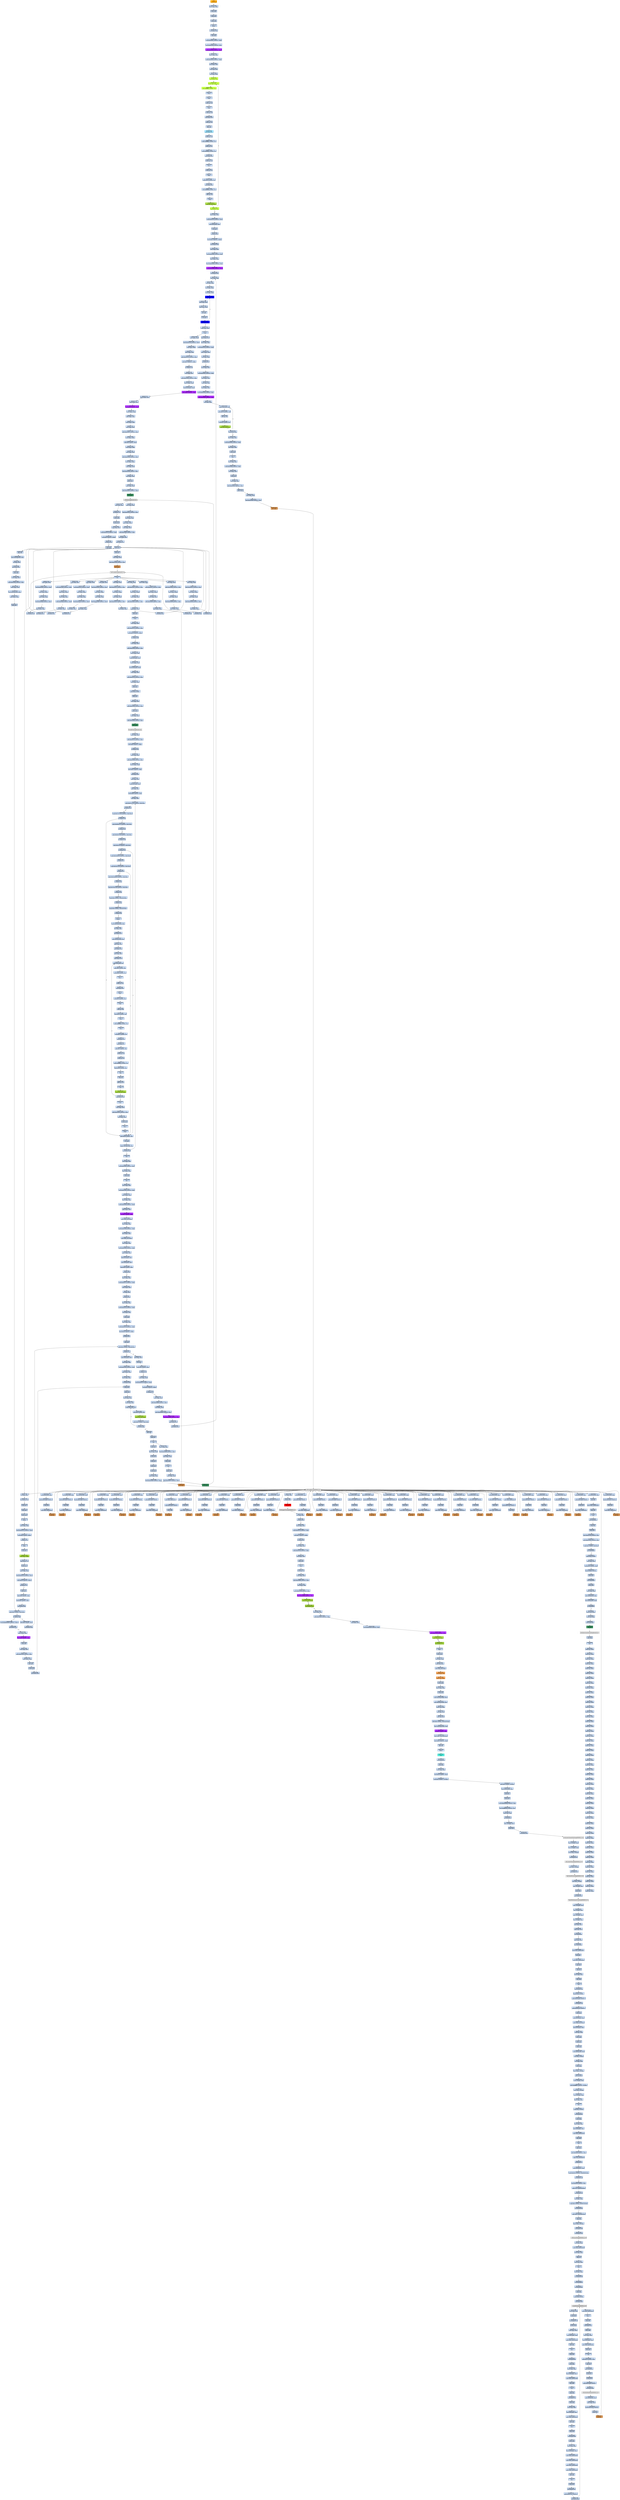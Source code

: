 strict digraph G {
	graph [bgcolor=transparent,
		name=G
	];
	node [color=lightsteelblue,
		fillcolor=lightsteelblue,
		shape=rectangle,
		style=filled
	];
	a0x00427060pushl_ebp	[color=lightgrey,
		fillcolor=orange,
		label="start\npushl %ebp"];
	a0x00427061movl_esp_ebp	[label="0x00427061\nmovl %esp, %ebp"];
	a0x00427060pushl_ebp -> a0x00427061movl_esp_ebp	[color="#000000"];
	a0x00427063pushl_ebx	[label="0x00427063\npushl %ebx"];
	a0x00427061movl_esp_ebp -> a0x00427063pushl_ebx	[color="#000000"];
	a0x00427064pushl_esi	[label="0x00427064\npushl %esi"];
	a0x00427063pushl_ebx -> a0x00427064pushl_esi	[color="#000000"];
	a0x00427065pushl_edi	[label="0x00427065\npushl %edi"];
	a0x00427064pushl_esi -> a0x00427065pushl_edi	[color="#000000"];
	a0x00427066pusha_	[label="0x00427066\npusha "];
	a0x00427065pushl_edi -> a0x00427066pusha_	[color="#000000"];
	a0x00427067call_0x0042706c	[label="0x00427067\ncall 0x0042706c"];
	a0x00427066pusha_ -> a0x00427067call_0x0042706c	[color="#000000"];
	a0x0042706cpopl_ebp	[label="0x0042706c\npopl %ebp"];
	a0x00427067call_0x0042706c -> a0x0042706cpopl_ebp	[color="#000000"];
	a0x0042706dsubl_0x40286cUINT32_ebp	[label="0x0042706d\nsubl $0x40286c<UINT32>, %ebp"];
	a0x0042706cpopl_ebp -> a0x0042706dsubl_0x40286cUINT32_ebp	[color="#000000"];
	a0x00427073movl_0x40345dUINT32_ecx	[label="0x00427073\nmovl $0x40345d<UINT32>, %ecx"];
	a0x0042706dsubl_0x40286cUINT32_ebp -> a0x00427073movl_0x40345dUINT32_ecx	[color="#000000"];
	a0x00427078subl_0x4028c6UINT32_ecx	[color=purple,
		fillcolor=purple,
		label="0x00427078\nsubl $0x4028c6<UINT32>, %ecx"];
	a0x00427073movl_0x40345dUINT32_ecx -> a0x00427078subl_0x4028c6UINT32_ecx	[color="#000000"];
	a0x0042707emovl_ebp_edx	[label="0x0042707e\nmovl %ebp, %edx"];
	a0x00427078subl_0x4028c6UINT32_ecx -> a0x0042707emovl_ebp_edx	[color="#000000"];
	a0x00427080addl_0x4028c6UINT32_edx	[label="0x00427080\naddl $0x4028c6<UINT32>, %edx"];
	a0x0042707emovl_ebp_edx -> a0x00427080addl_0x4028c6UINT32_edx	[color="#000000"];
	a0x00427086leal_edx__edi	[label="0x00427086\nleal (%edx), %edi"];
	a0x00427080addl_0x4028c6UINT32_edx -> a0x00427086leal_edx__edi	[color="#000000"];
	a0x00427088movl_edi_esi	[label="0x00427088\nmovl %edi, %esi"];
	a0x00427086leal_edx__edi -> a0x00427088movl_edi_esi	[color="#000000"];
	a0x0042708axorl_eax_eax	[label="0x0042708a\nxorl %eax, %eax"];
	a0x00427088movl_edi_esi -> a0x0042708axorl_eax_eax	[color="#000000"];
	a0x0042708cjmp_0x00427092	[color=olivedrab1,
		fillcolor=olivedrab1,
		label="0x0042708c\njmp 0x00427092"];
	a0x0042708axorl_eax_eax -> a0x0042708cjmp_0x00427092	[color="#000000"];
	a0x00427092lodsb_ds_esi__al	[color=olivedrab1,
		fillcolor=olivedrab1,
		label="0x00427092\nlodsb %ds:(%esi), %al"];
	a0x0042708cjmp_0x00427092 -> a0x00427092lodsb_ds_esi__al	[color="#000000"];
	a0x00427093rorb_0xffffffb5UINT8_al	[color=olivedrab1,
		fillcolor=olivedrab1,
		label="0x00427093\nrorb $0xffffffb5<UINT8>, %al"];
	a0x00427092lodsb_ds_esi__al -> a0x00427093rorb_0xffffffb5UINT8_al	[color="#000000"];
	a0x00427096stc_	[label="0x00427096\nstc "];
	a0x00427093rorb_0xffffffb5UINT8_al -> a0x00427096stc_	[color="#000000"];
	a0x00427097nop_	[label="0x00427097\nnop "];
	a0x00427096stc_ -> a0x00427097nop_	[color="#000000"];
	a0x00427098addb_cl_al	[label="0x00427098\naddb %cl, %al"];
	a0x00427097nop_ -> a0x00427098addb_cl_al	[color="#000000"];
	a0x0042709anop_	[label="0x0042709a\nnop "];
	a0x00427098addb_cl_al -> a0x0042709anop_	[color="#000000"];
	a0x0042709bsubb_cl_al	[label="0x0042709b\nsubb %cl, %al"];
	a0x0042709anop_ -> a0x0042709bsubb_cl_al	[color="#000000"];
	a0x0042709djmp_0x004270a0	[label="0x0042709d\njmp 0x004270a0"];
	a0x0042709bsubb_cl_al -> a0x0042709djmp_0x004270a0	[color="#000000"];
	a0x004270a0addb_cl_al	[label="0x004270a0\naddb %cl, %al"];
	a0x0042709djmp_0x004270a0 -> a0x004270a0addb_cl_al	[color="#000000"];
	a0x004270a2decb_al	[label="0x004270a2\ndecb %al"];
	a0x004270a0addb_cl_al -> a0x004270a2decb_al	[color="#000000"];
	a0x004270a4jmp_0x004270a7	[color=skyblue,
		fillcolor=skyblue,
		label="0x004270a4\njmp 0x004270a7"];
	a0x004270a2decb_al -> a0x004270a4jmp_0x004270a7	[color="#000000"];
	a0x004270a7addb_cl_al	[label="0x004270a7\naddb %cl, %al"];
	a0x004270a4jmp_0x004270a7 -> a0x004270a7addb_cl_al	[color="#000000"];
	a0x004270a9addb_0xffffffb5UINT8_al	[label="0x004270a9\naddb $0xffffffb5<UINT8>, %al"];
	a0x004270a7addb_cl_al -> a0x004270a9addb_0xffffffb5UINT8_al	[color="#000000"];
	a0x004270abaddb_cl_al	[label="0x004270ab\naddb %cl, %al"];
	a0x004270a9addb_0xffffffb5UINT8_al -> a0x004270abaddb_cl_al	[color="#000000"];
	a0x004270adaddb_0xffffff89UINT8_al	[label="0x004270ad\naddb $0xffffff89<UINT8>, %al"];
	a0x004270abaddb_cl_al -> a0x004270adaddb_0xffffff89UINT8_al	[color="#000000"];
	a0x004270afjmp_0x004270b2	[label="0x004270af\njmp 0x004270b2"];
	a0x004270adaddb_0xffffff89UINT8_al -> a0x004270afjmp_0x004270b2	[color="#000000"];
	a0x004270b2addb_cl_al	[label="0x004270b2\naddb %cl, %al"];
	a0x004270afjmp_0x004270b2 -> a0x004270b2addb_cl_al	[color="#000000"];
	a0x004270b4stc_	[label="0x004270b4\nstc "];
	a0x004270b2addb_cl_al -> a0x004270b4stc_	[color="#000000"];
	a0x004270b5subb_cl_al	[label="0x004270b5\nsubb %cl, %al"];
	a0x004270b4stc_ -> a0x004270b5subb_cl_al	[color="#000000"];
	a0x004270b7nop_	[label="0x004270b7\nnop "];
	a0x004270b5subb_cl_al -> a0x004270b7nop_	[color="#000000"];
	a0x004270b8addb_0x50UINT8_al	[label="0x004270b8\naddb $0x50<UINT8>, %al"];
	a0x004270b7nop_ -> a0x004270b8addb_0x50UINT8_al	[color="#000000"];
	a0x004270bajmp_0x004270bd	[label="0x004270ba\njmp 0x004270bd"];
	a0x004270b8addb_0x50UINT8_al -> a0x004270bajmp_0x004270bd	[color="#000000"];
	a0x004270bdrorb_0xffffff9dUINT8_al	[label="0x004270bd\nrorb $0xffffff9d<UINT8>, %al"];
	a0x004270bajmp_0x004270bd -> a0x004270bdrorb_0xffffff9dUINT8_al	[color="#000000"];
	a0x004270c0addb_cl_al	[label="0x004270c0\naddb %cl, %al"];
	a0x004270bdrorb_0xffffff9dUINT8_al -> a0x004270c0addb_cl_al	[color="#000000"];
	a0x004270c2nop_	[label="0x004270c2\nnop "];
	a0x004270c0addb_cl_al -> a0x004270c2nop_	[color="#000000"];
	a0x004270c3stosb_al_es_edi_	[color=yellowgreen,
		fillcolor=yellowgreen,
		label="0x004270c3\nstosb %al, %es:(%edi)"];
	a0x004270c2nop_ -> a0x004270c3stosb_al_es_edi_	[color="#000000"];
	a0x004270c4loop_0x00427092	[color=olivedrab1,
		fillcolor=olivedrab1,
		label="0x004270c4\nloop 0x00427092"];
	a0x004270c3stosb_al_es_edi_ -> a0x004270c4loop_0x00427092	[color="#000000"];
	a0x004270c4loop_0x00427092 -> a0x00427092lodsb_ds_esi__al	[color="#000000",
		label=T];
	a0x004270c6movl_ebp_edx	[label="0x004270c6\nmovl %ebp, %edx"];
	a0x004270c4loop_0x00427092 -> a0x004270c6movl_ebp_edx	[color="#000000",
		label=F];
	a0x004270c8addl_0x40321fUINT32_edx	[label="0x004270c8\naddl $0x40321f<UINT32>, %edx"];
	a0x004270c6movl_ebp_edx -> a0x004270c8addl_0x40321fUINT32_edx	[color="#000000"];
	a0x004270cemovl_0x20esp__eax	[label="0x004270ce\nmovl 0x20(%esp), %eax"];
	a0x004270c8addl_0x40321fUINT32_edx -> a0x004270cemovl_0x20esp__eax	[color="#000000"];
	a0x004270d2incl_eax	[label="0x004270d2\nincl %eax"];
	a0x004270cemovl_0x20esp__eax -> a0x004270d2incl_eax	[color="#000000"];
	a0x004270d3js_0x004270dd	[label="0x004270d3\njs 0x004270dd"];
	a0x004270d2incl_eax -> a0x004270d3js_0x004270dd	[color="#000000"];
	a0x004270d5movl_0x1UINT32_edx_	[label="0x004270d5\nmovl $0x1<UINT32>, (%edx)"];
	a0x004270d3js_0x004270dd -> a0x004270d5movl_0x1UINT32_edx_	[color="#000000",
		label=F];
	a0x004270dbjmp_0x004270e3	[label="0x004270db\njmp 0x004270e3"];
	a0x004270d5movl_0x1UINT32_edx_ -> a0x004270dbjmp_0x004270e3	[color="#000000"];
	a0x004270e3movl_ebp_edx	[label="0x004270e3\nmovl %ebp, %edx"];
	a0x004270dbjmp_0x004270e3 -> a0x004270e3movl_ebp_edx	[color="#000000"];
	a0x004270e5addl_0x402866UINT32_edx	[label="0x004270e5\naddl $0x402866<UINT32>, %edx"];
	a0x004270e3movl_ebp_edx -> a0x004270e5addl_0x402866UINT32_edx	[color="#000000"];
	a0x004270ebleal_edx__eax	[label="0x004270eb\nleal (%edx), %eax"];
	a0x004270e5addl_0x402866UINT32_edx -> a0x004270ebleal_edx__eax	[color="#000000"];
	a0x004270edmovl_0x403065UINT32_ecx	[label="0x004270ed\nmovl $0x403065<UINT32>, %ecx"];
	a0x004270ebleal_edx__eax -> a0x004270edmovl_0x403065UINT32_ecx	[color="#000000"];
	a0x004270f2subl_0x402866UINT32_ecx	[color=purple,
		fillcolor=purple,
		label="0x004270f2\nsubl $0x402866<UINT32>, %ecx"];
	a0x004270edmovl_0x403065UINT32_ecx -> a0x004270f2subl_0x402866UINT32_ecx	[color="#000000"];
	a0x004270f8call_0x00427401	[label="0x004270f8\ncall 0x00427401"];
	a0x004270f2subl_0x402866UINT32_ecx -> a0x004270f8call_0x00427401	[color="#000000"];
	a0x00427401movl_eax_edi	[label="0x00427401\nmovl %eax, %edi"];
	a0x004270f8call_0x00427401 -> a0x00427401movl_eax_edi	[color="#000000"];
	a0x00427403xorl_eax_eax	[label="0x00427403\nxorl %eax, %eax"];
	a0x00427401movl_eax_edi -> a0x00427403xorl_eax_eax	[color="#000000"];
	a0x00427405xorl_ebx_ebx	[label="0x00427405\nxorl %ebx, %ebx"];
	a0x00427403xorl_eax_eax -> a0x00427405xorl_ebx_ebx	[color="#000000"];
	a0x00427407xorl_edx_edx	[label="0x00427407\nxorl %edx, %edx"];
	a0x00427405xorl_ebx_ebx -> a0x00427407xorl_edx_edx	[color="#000000"];
	a0x00427409movb_edi__al	[color=blue,
		fillcolor=blue,
		label="0x00427409\nmovb (%edi), %al"];
	a0x00427407xorl_edx_edx -> a0x00427409movb_edi__al	[color="#000000"];
	a0x0042740bmull_edx_eax	[label="0x0042740b\nmull %edx, %eax"];
	a0x00427409movb_edi__al -> a0x0042740bmull_edx_eax	[color="#000000"];
	a0x0042740daddl_eax_ebx	[label="0x0042740d\naddl %eax, %ebx"];
	a0x0042740bmull_edx_eax -> a0x0042740daddl_eax_ebx	[color="#000000"];
	a0x0042740fincl_edx	[label="0x0042740f\nincl %edx"];
	a0x0042740daddl_eax_ebx -> a0x0042740fincl_edx	[color="#000000"];
	a0x00427410incl_edi	[label="0x00427410\nincl %edi"];
	a0x0042740fincl_edx -> a0x00427410incl_edi	[color="#000000"];
	a0x00427411loop_0x00427409	[color=blue,
		fillcolor=blue,
		label="0x00427411\nloop 0x00427409"];
	a0x00427410incl_edi -> a0x00427411loop_0x00427409	[color="#000000"];
	a0x00427411loop_0x00427409 -> a0x00427409movb_edi__al	[color="#000000",
		label=T];
	a0x00427413xchgl_eax_ebx	[label="0x00427413\nxchgl %eax, %ebx"];
	a0x00427411loop_0x00427409 -> a0x00427413xchgl_eax_ebx	[color="#000000",
		label=F];
	a0x00427414ret	[label="0x00427414\nret"];
	a0x00427413xchgl_eax_ebx -> a0x00427414ret	[color="#000000"];
	a0x004270fdmovl_ebp_edx	[label="0x004270fd\nmovl %ebp, %edx"];
	a0x00427414ret -> a0x004270fdmovl_ebp_edx	[color="#000000"];
	a0x00427815jmp_0x00427819	[label="0x00427815\njmp 0x00427819"];
	a0x00427414ret -> a0x00427815jmp_0x00427819	[color="#000000"];
	a0x004270ffaddl_0x40321bUINT32_edx	[label="0x004270ff\naddl $0x40321b<UINT32>, %edx"];
	a0x004270fdmovl_ebp_edx -> a0x004270ffaddl_0x40321bUINT32_edx	[color="#000000"];
	a0x00427105movl_eax_edx_	[label="0x00427105\nmovl %eax, (%edx)"];
	a0x004270ffaddl_0x40321bUINT32_edx -> a0x00427105movl_eax_edx_	[color="#000000"];
	a0x00427107movl_ebp_edx	[label="0x00427107\nmovl %ebp, %edx"];
	a0x00427105movl_eax_edx_ -> a0x00427107movl_ebp_edx	[color="#000000"];
	a0x00427109addl_0x403213UINT32_edx	[label="0x00427109\naddl $0x403213<UINT32>, %edx"];
	a0x00427107movl_ebp_edx -> a0x00427109addl_0x403213UINT32_edx	[color="#000000"];
	a0x0042710ftestl_0x1UINT32_edx_	[label="0x0042710f\ntestl $0x1<UINT32>, (%edx)"];
	a0x00427109addl_0x403213UINT32_edx -> a0x0042710ftestl_0x1UINT32_edx_	[color="#000000"];
	a0x00427115je_0x0042715f	[label="0x00427115\nje 0x0042715f"];
	a0x0042710ftestl_0x1UINT32_edx_ -> a0x00427115je_0x0042715f	[color="#000000"];
	a0x0042715fmovl_ebp_edx	[label="0x0042715f\nmovl %ebp, %edx"];
	a0x00427115je_0x0042715f -> a0x0042715fmovl_ebp_edx	[color="#000000",
		label=T];
	a0x00427161addl_0x40320bUINT32_edx	[label="0x00427161\naddl $0x40320b<UINT32>, %edx"];
	a0x0042715fmovl_ebp_edx -> a0x00427161addl_0x40320bUINT32_edx	[color="#000000"];
	a0x00427167movl_edx__eax	[label="0x00427167\nmovl (%edx), %eax"];
	a0x00427161addl_0x40320bUINT32_edx -> a0x00427167movl_edx__eax	[color="#000000"];
	a0x00427169addl_0x3ceax__eax	[label="0x00427169\naddl 0x3c(%eax), %eax"];
	a0x00427167movl_edx__eax -> a0x00427169addl_0x3ceax__eax	[color="#000000"];
	a0x0042716caddl_0x80UINT32_eax	[color=purple,
		fillcolor=purple,
		label="0x0042716c\naddl $0x80<UINT32>, %eax"];
	a0x00427169addl_0x3ceax__eax -> a0x0042716caddl_0x80UINT32_eax	[color="#000000"];
	a0x00427171movl_eax__ecx	[label="0x00427171\nmovl (%eax), %ecx"];
	a0x0042716caddl_0x80UINT32_eax -> a0x00427171movl_eax__ecx	[color="#000000"];
	a0x00427173addl_edx__ecx	[label="0x00427173\naddl (%edx), %ecx"];
	a0x00427171movl_eax__ecx -> a0x00427173addl_edx__ecx	[color="#000000"];
	a0x00427175addl_0x10UINT8_ecx	[color=purple,
		fillcolor=purple,
		label="0x00427175\naddl $0x10<UINT8>, %ecx"];
	a0x00427173addl_edx__ecx -> a0x00427175addl_0x10UINT8_ecx	[color="#000000"];
	a0x00427178movl_ecx__eax	[label="0x00427178\nmovl (%ecx), %eax"];
	a0x00427175addl_0x10UINT8_ecx -> a0x00427178movl_ecx__eax	[color="#000000"];
	a0x0042717aaddl_edx__eax	[label="0x0042717a\naddl (%edx), %eax"];
	a0x00427178movl_ecx__eax -> a0x0042717aaddl_edx__eax	[color="#000000"];
	a0x0042717cmovl_eax__ebx	[label="0x0042717c\nmovl (%eax), %ebx"];
	a0x0042717aaddl_edx__eax -> a0x0042717cmovl_eax__ebx	[color="#000000"];
	a0x0042717emovl_ebp_edx	[label="0x0042717e\nmovl %ebp, %edx"];
	a0x0042717cmovl_eax__ebx -> a0x0042717emovl_ebp_edx	[color="#000000"];
	a0x00427180addl_0x403397UINT32_edx	[label="0x00427180\naddl $0x403397<UINT32>, %edx"];
	a0x0042717emovl_ebp_edx -> a0x00427180addl_0x403397UINT32_edx	[color="#000000"];
	a0x00427186movl_ebx_edx_	[label="0x00427186\nmovl %ebx, (%edx)"];
	a0x00427180addl_0x403397UINT32_edx -> a0x00427186movl_ebx_edx_	[color="#000000"];
	a0x00427188addl_0x4UINT8_eax	[label="0x00427188\naddl $0x4<UINT8>, %eax"];
	a0x00427186movl_ebx_edx_ -> a0x00427188addl_0x4UINT8_eax	[color="#000000"];
	a0x0042718bmovl_eax__ebx	[label="0x0042718b\nmovl (%eax), %ebx"];
	a0x00427188addl_0x4UINT8_eax -> a0x0042718bmovl_eax__ebx	[color="#000000"];
	a0x0042718dmovl_ebp_edx	[label="0x0042718d\nmovl %ebp, %edx"];
	a0x0042718bmovl_eax__ebx -> a0x0042718dmovl_ebp_edx	[color="#000000"];
	a0x0042718faddl_0x40339bUINT32_edx	[label="0x0042718f\naddl $0x40339b<UINT32>, %edx"];
	a0x0042718dmovl_ebp_edx -> a0x0042718faddl_0x40339bUINT32_edx	[color="#000000"];
	a0x00427195movl_ebx_edx_	[label="0x00427195\nmovl %ebx, (%edx)"];
	a0x0042718faddl_0x40339bUINT32_edx -> a0x00427195movl_ebx_edx_	[color="#000000"];
	a0x00427197movl_ebp_edx	[label="0x00427197\nmovl %ebp, %edx"];
	a0x00427195movl_ebx_edx_ -> a0x00427197movl_ebp_edx	[color="#000000"];
	a0x00427199addl_0x40339fUINT32_edx	[label="0x00427199\naddl $0x40339f<UINT32>, %edx"];
	a0x00427197movl_ebp_edx -> a0x00427199addl_0x40339fUINT32_edx	[color="#000000"];
	a0x0042719fleal_edx__eax	[label="0x0042719f\nleal (%edx), %eax"];
	a0x00427199addl_0x40339fUINT32_edx -> a0x0042719fleal_edx__eax	[color="#000000"];
	a0x004271a1pushl_eax	[label="0x004271a1\npushl %eax"];
	a0x0042719fleal_edx__eax -> a0x004271a1pushl_eax	[color="#000000"];
	a0x004271a2movl_ebp_edx	[label="0x004271a2\nmovl %ebp, %edx"];
	a0x004271a1pushl_eax -> a0x004271a2movl_ebp_edx	[color="#000000"];
	a0x004271a4addl_0x403397UINT32_edx	[label="0x004271a4\naddl $0x403397<UINT32>, %edx"];
	a0x004271a2movl_ebp_edx -> a0x004271a4addl_0x403397UINT32_edx	[color="#000000"];
	a0x004271aacall_edx_	[color=seagreen,
		fillcolor=seagreen,
		label="0x004271aa\ncall (%edx)"];
	a0x004271a4addl_0x403397UINT32_edx -> a0x004271aacall_edx_	[color="#000000"];
	LoadLibraryA_kernel32_dll	[color=lightgrey,
		fillcolor=lightgrey,
		label="LoadLibraryA@kernel32.dll"];
	a0x004271aacall_edx_ -> LoadLibraryA_kernel32_dll	[color="#000000"];
	a0x004271acmovl_ebp_edx	[label="0x004271ac\nmovl %ebp, %edx"];
	LoadLibraryA_kernel32_dll -> a0x004271acmovl_ebp_edx	[color="#000000"];
	a0x0042767atestl_eax_eax	[label="0x0042767a\ntestl %eax, %eax"];
	LoadLibraryA_kernel32_dll -> a0x0042767atestl_eax_eax	[color="#000000"];
	a0x004271aeaddl_0x4033acUINT32_edx	[label="0x004271ae\naddl $0x4033ac<UINT32>, %edx"];
	a0x004271acmovl_ebp_edx -> a0x004271aeaddl_0x4033acUINT32_edx	[color="#000000"];
	a0x004271b4movl_eax_esi	[label="0x004271b4\nmovl %eax, %esi"];
	a0x004271aeaddl_0x4033acUINT32_edx -> a0x004271b4movl_eax_esi	[color="#000000"];
	a0x004271b6movl_eax_edx_	[label="0x004271b6\nmovl %eax, (%edx)"];
	a0x004271b4movl_eax_esi -> a0x004271b6movl_eax_edx_	[color="#000000"];
	a0x004271b8movl_ebp_edx	[label="0x004271b8\nmovl %ebp, %edx"];
	a0x004271b6movl_eax_edx_ -> a0x004271b8movl_ebp_edx	[color="#000000"];
	a0x004271baaddl_0x4033b0UINT32_edx	[label="0x004271ba\naddl $0x4033b0<UINT32>, %edx"];
	a0x004271b8movl_ebp_edx -> a0x004271baaddl_0x4033b0UINT32_edx	[color="#000000"];
	a0x004271c0leal_edx__eax	[label="0x004271c0\nleal (%edx), %eax"];
	a0x004271baaddl_0x4033b0UINT32_edx -> a0x004271c0leal_edx__eax	[color="#000000"];
	a0x004271c2call_0x004272a5	[label="0x004271c2\ncall 0x004272a5"];
	a0x004271c0leal_edx__eax -> a0x004271c2call_0x004272a5	[color="#000000"];
	a0x004272a5pushl_eax	[label="0x004272a5\npushl %eax"];
	a0x004271c2call_0x004272a5 -> a0x004272a5pushl_eax	[color="#000000"];
	a0x004272a6pushl_esi	[label="0x004272a6\npushl %esi"];
	a0x004272a5pushl_eax -> a0x004272a6pushl_esi	[color="#000000"];
	a0x004272a7movl_ebp_edx	[label="0x004272a7\nmovl %ebp, %edx"];
	a0x004272a6pushl_esi -> a0x004272a7movl_ebp_edx	[color="#000000"];
	a0x004272a9addl_0x40339bUINT32_edx	[label="0x004272a9\naddl $0x40339b<UINT32>, %edx"];
	a0x004272a7movl_ebp_edx -> a0x004272a9addl_0x40339bUINT32_edx	[color="#000000"];
	a0x004272afcall_edx_	[color=peru,
		fillcolor=peru,
		label="0x004272af\ncall (%edx)"];
	a0x004272a9addl_0x40339bUINT32_edx -> a0x004272afcall_edx_	[color="#000000"];
	GetProcAddress_kernel32_dll	[color=lightgrey,
		fillcolor=lightgrey,
		label="GetProcAddress@kernel32.dll"];
	a0x004272afcall_edx_ -> GetProcAddress_kernel32_dll	[color="#000000"];
	a0x004272b1ret	[label="0x004272b1\nret"];
	GetProcAddress_kernel32_dll -> a0x004272b1ret	[color="#000000"];
	a0x00427700orl_eax_eax	[label="0x00427700\norl %eax, %eax"];
	GetProcAddress_kernel32_dll -> a0x00427700orl_eax_eax	[color="#000000"];
	a0x004271c7movl_ebp_edx	[label="0x004271c7\nmovl %ebp, %edx"];
	a0x004272b1ret -> a0x004271c7movl_ebp_edx	[color="#000000"];
	a0x004271e0movl_ebp_edx	[label="0x004271e0\nmovl %ebp, %edx"];
	a0x004272b1ret -> a0x004271e0movl_ebp_edx	[color="#000000"];
	a0x004271f9movl_ebp_edx	[label="0x004271f9\nmovl %ebp, %edx"];
	a0x004272b1ret -> a0x004271f9movl_ebp_edx	[color="#000000"];
	a0x00427212movl_ebp_edx	[label="0x00427212\nmovl %ebp, %edx"];
	a0x004272b1ret -> a0x00427212movl_ebp_edx	[color="#000000"];
	a0x0042722bmovl_ebp_edx	[label="0x0042722b\nmovl %ebp, %edx"];
	a0x004272b1ret -> a0x0042722bmovl_ebp_edx	[color="#000000"];
	a0x00427244movl_ebp_edx	[label="0x00427244\nmovl %ebp, %edx"];
	a0x004272b1ret -> a0x00427244movl_ebp_edx	[color="#000000"];
	a0x0042725dmovl_ebp_edx	[label="0x0042725d\nmovl %ebp, %edx"];
	a0x004272b1ret -> a0x0042725dmovl_ebp_edx	[color="#000000"];
	a0x00427276movl_ebp_edx	[label="0x00427276\nmovl %ebp, %edx"];
	a0x004272b1ret -> a0x00427276movl_ebp_edx	[color="#000000"];
	a0x0042728fmovl_ebp_edx	[label="0x0042728f\nmovl %ebp, %edx"];
	a0x004272b1ret -> a0x0042728fmovl_ebp_edx	[color="#000000"];
	a0x004271c9addl_0x4033c1UINT32_edx	[label="0x004271c9\naddl $0x4033c1<UINT32>, %edx"];
	a0x004271c7movl_ebp_edx -> a0x004271c9addl_0x4033c1UINT32_edx	[color="#000000"];
	a0x004271cfmovl_eax_edx_	[label="0x004271cf\nmovl %eax, (%edx)"];
	a0x004271c9addl_0x4033c1UINT32_edx -> a0x004271cfmovl_eax_edx_	[color="#000000"];
	a0x004271d1movl_ebp_edx	[label="0x004271d1\nmovl %ebp, %edx"];
	a0x004271cfmovl_eax_edx_ -> a0x004271d1movl_ebp_edx	[color="#000000"];
	a0x004271d3addl_0x4033c5UINT32_edx	[label="0x004271d3\naddl $0x4033c5<UINT32>, %edx"];
	a0x004271d1movl_ebp_edx -> a0x004271d3addl_0x4033c5UINT32_edx	[color="#000000"];
	a0x004271d9leal_edx__eax	[label="0x004271d9\nleal (%edx), %eax"];
	a0x004271d3addl_0x4033c5UINT32_edx -> a0x004271d9leal_edx__eax	[color="#000000"];
	a0x004271dbcall_0x004272a5	[label="0x004271db\ncall 0x004272a5"];
	a0x004271d9leal_edx__eax -> a0x004271dbcall_0x004272a5	[color="#000000"];
	a0x004271dbcall_0x004272a5 -> a0x004272a5pushl_eax	[color="#000000"];
	a0x004271e2addl_0x4033d4UINT32_edx	[label="0x004271e2\naddl $0x4033d4<UINT32>, %edx"];
	a0x004271e0movl_ebp_edx -> a0x004271e2addl_0x4033d4UINT32_edx	[color="#000000"];
	a0x004271e8movl_eax_edx_	[label="0x004271e8\nmovl %eax, (%edx)"];
	a0x004271e2addl_0x4033d4UINT32_edx -> a0x004271e8movl_eax_edx_	[color="#000000"];
	a0x004271eamovl_ebp_edx	[label="0x004271ea\nmovl %ebp, %edx"];
	a0x004271e8movl_eax_edx_ -> a0x004271eamovl_ebp_edx	[color="#000000"];
	a0x004271ecaddl_0x4033d8UINT32_edx	[label="0x004271ec\naddl $0x4033d8<UINT32>, %edx"];
	a0x004271eamovl_ebp_edx -> a0x004271ecaddl_0x4033d8UINT32_edx	[color="#000000"];
	a0x004271f2leal_edx__eax	[label="0x004271f2\nleal (%edx), %eax"];
	a0x004271ecaddl_0x4033d8UINT32_edx -> a0x004271f2leal_edx__eax	[color="#000000"];
	a0x004271f4call_0x004272a5	[label="0x004271f4\ncall 0x004272a5"];
	a0x004271f2leal_edx__eax -> a0x004271f4call_0x004272a5	[color="#000000"];
	a0x004271f4call_0x004272a5 -> a0x004272a5pushl_eax	[color="#000000"];
	a0x004271fbaddl_0x4033ebUINT32_edx	[label="0x004271fb\naddl $0x4033eb<UINT32>, %edx"];
	a0x004271f9movl_ebp_edx -> a0x004271fbaddl_0x4033ebUINT32_edx	[color="#000000"];
	a0x00427201movl_eax_edx_	[label="0x00427201\nmovl %eax, (%edx)"];
	a0x004271fbaddl_0x4033ebUINT32_edx -> a0x00427201movl_eax_edx_	[color="#000000"];
	a0x00427203movl_ebp_edx	[label="0x00427203\nmovl %ebp, %edx"];
	a0x00427201movl_eax_edx_ -> a0x00427203movl_ebp_edx	[color="#000000"];
	a0x00427205addl_0x4033efUINT32_edx	[label="0x00427205\naddl $0x4033ef<UINT32>, %edx"];
	a0x00427203movl_ebp_edx -> a0x00427205addl_0x4033efUINT32_edx	[color="#000000"];
	a0x0042720bleal_edx__eax	[label="0x0042720b\nleal (%edx), %eax"];
	a0x00427205addl_0x4033efUINT32_edx -> a0x0042720bleal_edx__eax	[color="#000000"];
	a0x0042720dcall_0x004272a5	[label="0x0042720d\ncall 0x004272a5"];
	a0x0042720bleal_edx__eax -> a0x0042720dcall_0x004272a5	[color="#000000"];
	a0x0042720dcall_0x004272a5 -> a0x004272a5pushl_eax	[color="#000000"];
	a0x00427214addl_0x4033fbUINT32_edx	[label="0x00427214\naddl $0x4033fb<UINT32>, %edx"];
	a0x00427212movl_ebp_edx -> a0x00427214addl_0x4033fbUINT32_edx	[color="#000000"];
	a0x0042721amovl_eax_edx_	[label="0x0042721a\nmovl %eax, (%edx)"];
	a0x00427214addl_0x4033fbUINT32_edx -> a0x0042721amovl_eax_edx_	[color="#000000"];
	a0x0042721cmovl_ebp_edx	[label="0x0042721c\nmovl %ebp, %edx"];
	a0x0042721amovl_eax_edx_ -> a0x0042721cmovl_ebp_edx	[color="#000000"];
	a0x0042721eaddl_0x4033ffUINT32_edx	[label="0x0042721e\naddl $0x4033ff<UINT32>, %edx"];
	a0x0042721cmovl_ebp_edx -> a0x0042721eaddl_0x4033ffUINT32_edx	[color="#000000"];
	a0x00427224leal_edx__eax	[label="0x00427224\nleal (%edx), %eax"];
	a0x0042721eaddl_0x4033ffUINT32_edx -> a0x00427224leal_edx__eax	[color="#000000"];
	a0x00427226call_0x004272a5	[label="0x00427226\ncall 0x004272a5"];
	a0x00427224leal_edx__eax -> a0x00427226call_0x004272a5	[color="#000000"];
	a0x00427226call_0x004272a5 -> a0x004272a5pushl_eax	[color="#000000"];
	a0x0042722daddl_0x40340bUINT32_edx	[label="0x0042722d\naddl $0x40340b<UINT32>, %edx"];
	a0x0042722bmovl_ebp_edx -> a0x0042722daddl_0x40340bUINT32_edx	[color="#000000"];
	a0x00427233movl_eax_edx_	[label="0x00427233\nmovl %eax, (%edx)"];
	a0x0042722daddl_0x40340bUINT32_edx -> a0x00427233movl_eax_edx_	[color="#000000"];
	a0x00427235movl_ebp_edx	[label="0x00427235\nmovl %ebp, %edx"];
	a0x00427233movl_eax_edx_ -> a0x00427235movl_ebp_edx	[color="#000000"];
	a0x00427237addl_0x40340fUINT32_edx	[label="0x00427237\naddl $0x40340f<UINT32>, %edx"];
	a0x00427235movl_ebp_edx -> a0x00427237addl_0x40340fUINT32_edx	[color="#000000"];
	a0x0042723dleal_edx__eax	[label="0x0042723d\nleal (%edx), %eax"];
	a0x00427237addl_0x40340fUINT32_edx -> a0x0042723dleal_edx__eax	[color="#000000"];
	a0x0042723fcall_0x004272a5	[label="0x0042723f\ncall 0x004272a5"];
	a0x0042723dleal_edx__eax -> a0x0042723fcall_0x004272a5	[color="#000000"];
	a0x0042723fcall_0x004272a5 -> a0x004272a5pushl_eax	[color="#000000"];
	a0x00427246addl_0x40341aUINT32_edx	[label="0x00427246\naddl $0x40341a<UINT32>, %edx"];
	a0x00427244movl_ebp_edx -> a0x00427246addl_0x40341aUINT32_edx	[color="#000000"];
	a0x0042724cmovl_eax_edx_	[label="0x0042724c\nmovl %eax, (%edx)"];
	a0x00427246addl_0x40341aUINT32_edx -> a0x0042724cmovl_eax_edx_	[color="#000000"];
	a0x0042724emovl_ebp_edx	[label="0x0042724e\nmovl %ebp, %edx"];
	a0x0042724cmovl_eax_edx_ -> a0x0042724emovl_ebp_edx	[color="#000000"];
	a0x00427250addl_0x40341eUINT32_edx	[label="0x00427250\naddl $0x40341e<UINT32>, %edx"];
	a0x0042724emovl_ebp_edx -> a0x00427250addl_0x40341eUINT32_edx	[color="#000000"];
	a0x00427256leal_edx__eax	[label="0x00427256\nleal (%edx), %eax"];
	a0x00427250addl_0x40341eUINT32_edx -> a0x00427256leal_edx__eax	[color="#000000"];
	a0x00427258call_0x004272a5	[label="0x00427258\ncall 0x004272a5"];
	a0x00427256leal_edx__eax -> a0x00427258call_0x004272a5	[color="#000000"];
	a0x00427258call_0x004272a5 -> a0x004272a5pushl_eax	[color="#000000"];
	a0x0042725faddl_0x403427UINT32_edx	[label="0x0042725f\naddl $0x403427<UINT32>, %edx"];
	a0x0042725dmovl_ebp_edx -> a0x0042725faddl_0x403427UINT32_edx	[color="#000000"];
	a0x00427265movl_eax_edx_	[label="0x00427265\nmovl %eax, (%edx)"];
	a0x0042725faddl_0x403427UINT32_edx -> a0x00427265movl_eax_edx_	[color="#000000"];
	a0x00427267movl_ebp_edx	[label="0x00427267\nmovl %ebp, %edx"];
	a0x00427265movl_eax_edx_ -> a0x00427267movl_ebp_edx	[color="#000000"];
	a0x00427269addl_0x40342bUINT32_edx	[label="0x00427269\naddl $0x40342b<UINT32>, %edx"];
	a0x00427267movl_ebp_edx -> a0x00427269addl_0x40342bUINT32_edx	[color="#000000"];
	a0x0042726fleal_edx__eax	[label="0x0042726f\nleal (%edx), %eax"];
	a0x00427269addl_0x40342bUINT32_edx -> a0x0042726fleal_edx__eax	[color="#000000"];
	a0x00427271call_0x004272a5	[label="0x00427271\ncall 0x004272a5"];
	a0x0042726fleal_edx__eax -> a0x00427271call_0x004272a5	[color="#000000"];
	a0x00427271call_0x004272a5 -> a0x004272a5pushl_eax	[color="#000000"];
	a0x00427278addl_0x403437UINT32_edx	[label="0x00427278\naddl $0x403437<UINT32>, %edx"];
	a0x00427276movl_ebp_edx -> a0x00427278addl_0x403437UINT32_edx	[color="#000000"];
	a0x0042727emovl_eax_edx_	[label="0x0042727e\nmovl %eax, (%edx)"];
	a0x00427278addl_0x403437UINT32_edx -> a0x0042727emovl_eax_edx_	[color="#000000"];
	a0x00427280movl_ebp_edx	[label="0x00427280\nmovl %ebp, %edx"];
	a0x0042727emovl_eax_edx_ -> a0x00427280movl_ebp_edx	[color="#000000"];
	a0x00427282addl_0x40343bUINT32_edx	[label="0x00427282\naddl $0x40343b<UINT32>, %edx"];
	a0x00427280movl_ebp_edx -> a0x00427282addl_0x40343bUINT32_edx	[color="#000000"];
	a0x00427288leal_edx__eax	[label="0x00427288\nleal (%edx), %eax"];
	a0x00427282addl_0x40343bUINT32_edx -> a0x00427288leal_edx__eax	[color="#000000"];
	a0x0042728acall_0x004272a5	[label="0x0042728a\ncall 0x004272a5"];
	a0x00427288leal_edx__eax -> a0x0042728acall_0x004272a5	[color="#000000"];
	a0x0042728acall_0x004272a5 -> a0x004272a5pushl_eax	[color="#000000"];
	a0x00427291addl_0x403447UINT32_edx	[label="0x00427291\naddl $0x403447<UINT32>, %edx"];
	a0x0042728fmovl_ebp_edx -> a0x00427291addl_0x403447UINT32_edx	[color="#000000"];
	a0x00427297movl_eax_edx_	[label="0x00427297\nmovl %eax, (%edx)"];
	a0x00427291addl_0x403447UINT32_edx -> a0x00427297movl_eax_edx_	[color="#000000"];
	a0x00427299movl_ebp_edx	[label="0x00427299\nmovl %ebp, %edx"];
	a0x00427297movl_eax_edx_ -> a0x00427299movl_ebp_edx	[color="#000000"];
	a0x0042729baddl_0x402ab2UINT32_edx	[label="0x0042729b\naddl $0x402ab2<UINT32>, %edx"];
	a0x00427299movl_ebp_edx -> a0x0042729baddl_0x402ab2UINT32_edx	[color="#000000"];
	a0x004272a1leal_edx__eax	[label="0x004272a1\nleal (%edx), %eax"];
	a0x0042729baddl_0x402ab2UINT32_edx -> a0x004272a1leal_edx__eax	[color="#000000"];
	a0x004272a3pushl_eax	[label="0x004272a3\npushl %eax"];
	a0x004272a1leal_edx__eax -> a0x004272a3pushl_eax	[color="#000000"];
	a0x004272a4ret	[label="0x004272a4\nret"];
	a0x004272a3pushl_eax -> a0x004272a4ret	[color="#000000"];
	a0x004272b2movl_ebp_edx	[label="0x004272b2\nmovl %ebp, %edx"];
	a0x004272a4ret -> a0x004272b2movl_ebp_edx	[color="#000000"];
	a0x004272b4addl_0x403213UINT32_edx	[label="0x004272b4\naddl $0x403213<UINT32>, %edx"];
	a0x004272b2movl_ebp_edx -> a0x004272b4addl_0x403213UINT32_edx	[color="#000000"];
	a0x004272batestl_0x10UINT32_edx_	[label="0x004272ba\ntestl $0x10<UINT32>, (%edx)"];
	a0x004272b4addl_0x403213UINT32_edx -> a0x004272batestl_0x10UINT32_edx_	[color="#000000"];
	a0x004272c0je_0x004272fd	[label="0x004272c0\nje 0x004272fd"];
	a0x004272batestl_0x10UINT32_edx_ -> a0x004272c0je_0x004272fd	[color="#000000"];
	a0x004272fdmovl_ebp_edx	[label="0x004272fd\nmovl %ebp, %edx"];
	a0x004272c0je_0x004272fd -> a0x004272fdmovl_ebp_edx	[color="#000000",
		label=T];
	a0x004272ffaddl_0x40320bUINT32_edx	[label="0x004272ff\naddl $0x40320b<UINT32>, %edx"];
	a0x004272fdmovl_ebp_edx -> a0x004272ffaddl_0x40320bUINT32_edx	[color="#000000"];
	a0x00427305movl_edx__edi	[label="0x00427305\nmovl (%edx), %edi"];
	a0x004272ffaddl_0x40320bUINT32_edx -> a0x00427305movl_edx__edi	[color="#000000"];
	a0x00427307addl_0x3cedi__edi	[label="0x00427307\naddl 0x3c(%edi), %edi"];
	a0x00427305movl_edx__edi -> a0x00427307addl_0x3cedi__edi	[color="#000000"];
	a0x0042730amovl_edx__esi	[label="0x0042730a\nmovl (%edx), %esi"];
	a0x00427307addl_0x3cedi__edi -> a0x0042730amovl_edx__esi	[color="#000000"];
	a0x0042730cmovl_0x54edi__ecx	[label="0x0042730c\nmovl 0x54(%edi), %ecx"];
	a0x0042730amovl_edx__esi -> a0x0042730cmovl_0x54edi__ecx	[color="#000000"];
	a0x0042730fmovl_ebp_edx	[label="0x0042730f\nmovl %ebp, %edx"];
	a0x0042730cmovl_0x54edi__ecx -> a0x0042730fmovl_ebp_edx	[color="#000000"];
	a0x00427311addl_0x403479UINT32_edx	[label="0x00427311\naddl $0x403479<UINT32>, %edx"];
	a0x0042730fmovl_ebp_edx -> a0x00427311addl_0x403479UINT32_edx	[color="#000000"];
	a0x00427317leal_edx__eax	[label="0x00427317\nleal (%edx), %eax"];
	a0x00427311addl_0x403479UINT32_edx -> a0x00427317leal_edx__eax	[color="#000000"];
	a0x00427319pushl_eax	[label="0x00427319\npushl %eax"];
	a0x00427317leal_edx__eax -> a0x00427319pushl_eax	[color="#000000"];
	a0x0042731apushl_0x4UINT8	[label="0x0042731a\npushl $0x4<UINT8>"];
	a0x00427319pushl_eax -> a0x0042731apushl_0x4UINT8	[color="#000000"];
	a0x0042731cpushl_ecx	[label="0x0042731c\npushl %ecx"];
	a0x0042731apushl_0x4UINT8 -> a0x0042731cpushl_ecx	[color="#000000"];
	a0x0042731dmovl_ebp_edx	[label="0x0042731d\nmovl %ebp, %edx"];
	a0x0042731cpushl_ecx -> a0x0042731dmovl_ebp_edx	[color="#000000"];
	a0x0042731faddl_0x40320bUINT32_edx	[label="0x0042731f\naddl $0x40320b<UINT32>, %edx"];
	a0x0042731dmovl_ebp_edx -> a0x0042731faddl_0x40320bUINT32_edx	[color="#000000"];
	a0x00427325pushl_edx_	[label="0x00427325\npushl (%edx)"];
	a0x0042731faddl_0x40320bUINT32_edx -> a0x00427325pushl_edx_	[color="#000000"];
	a0x00427327movl_ebp_edx	[label="0x00427327\nmovl %ebp, %edx"];
	a0x00427325pushl_edx_ -> a0x00427327movl_ebp_edx	[color="#000000"];
	a0x00427329addl_0x4033d4UINT32_edx	[label="0x00427329\naddl $0x4033d4<UINT32>, %edx"];
	a0x00427327movl_ebp_edx -> a0x00427329addl_0x4033d4UINT32_edx	[color="#000000"];
	a0x0042732fcall_edx_	[color=seagreen,
		fillcolor=seagreen,
		label="0x0042732f\ncall (%edx)"];
	a0x00427329addl_0x4033d4UINT32_edx -> a0x0042732fcall_edx_	[color="#000000"];
	VirtualProtect_Kernel32_dll	[color=lightgrey,
		fillcolor=lightgrey,
		label="VirtualProtect@Kernel32.dll"];
	a0x0042732fcall_edx_ -> VirtualProtect_Kernel32_dll	[color="#000000"];
	a0x00427331movl_ebp_edx	[label="0x00427331\nmovl %ebp, %edx"];
	VirtualProtect_Kernel32_dll -> a0x00427331movl_ebp_edx	[color="#000000"];
	a0x00427333addl_0x403213UINT32_edx	[label="0x00427333\naddl $0x403213<UINT32>, %edx"];
	a0x00427331movl_ebp_edx -> a0x00427333addl_0x403213UINT32_edx	[color="#000000"];
	a0x00427339testl_0x8UINT32_edx_	[label="0x00427339\ntestl $0x8<UINT32>, (%edx)"];
	a0x00427333addl_0x403213UINT32_edx -> a0x00427339testl_0x8UINT32_edx_	[color="#000000"];
	a0x0042733fje_0x0042742e	[label="0x0042733f\nje 0x0042742e"];
	a0x00427339testl_0x8UINT32_edx_ -> a0x0042733fje_0x0042742e	[color="#000000"];
	a0x0042742emovl_ebp_edx	[label="0x0042742e\nmovl %ebp, %edx"];
	a0x0042733fje_0x0042742e -> a0x0042742emovl_ebp_edx	[color="#000000",
		label=T];
	a0x00427430addl_0x40320bUINT32_edx	[label="0x00427430\naddl $0x40320b<UINT32>, %edx"];
	a0x0042742emovl_ebp_edx -> a0x00427430addl_0x40320bUINT32_edx	[color="#000000"];
	a0x00427436movl_edx__eax	[label="0x00427436\nmovl (%edx), %eax"];
	a0x00427430addl_0x40320bUINT32_edx -> a0x00427436movl_edx__eax	[color="#000000"];
	a0x00427438movl_0x1UINT32_ebx	[label="0x00427438\nmovl $0x1<UINT32>, %ebx"];
	a0x00427436movl_edx__eax -> a0x00427438movl_0x1UINT32_ebx	[color="#000000"];
	a0x0042743dcall_0x00427494	[label="0x0042743d\ncall 0x00427494"];
	a0x00427438movl_0x1UINT32_ebx -> a0x0042743dcall_0x00427494	[color="#000000"];
	a0x00427494movl_eax_edi	[label="0x00427494\nmovl %eax, %edi"];
	a0x0042743dcall_0x00427494 -> a0x00427494movl_eax_edi	[color="#000000"];
	a0x00427496addl_0x3cedi__edi	[label="0x00427496\naddl 0x3c(%edi), %edi"];
	a0x00427494movl_eax_edi -> a0x00427496addl_0x3cedi__edi	[color="#000000"];
	a0x00427499movl_edi_esi	[label="0x00427499\nmovl %edi, %esi"];
	a0x00427496addl_0x3cedi__edi -> a0x00427499movl_edi_esi	[color="#000000"];
	a0x0042749baddl_0xf8UINT32_esi	[label="0x0042749b\naddl $0xf8<UINT32>, %esi"];
	a0x00427499movl_edi_esi -> a0x0042749baddl_0xf8UINT32_esi	[color="#000000"];
	a0x004274a1xorl_edx_edx	[label="0x004274a1\nxorl %edx, %edx"];
	a0x0042749baddl_0xf8UINT32_esi -> a0x004274a1xorl_edx_edx	[color="#000000"];
	a0x004274a3cmpl_0x63727372UINT32_ds_esi_	[label="0x004274a3\ncmpl $0x63727372<UINT32>, %ds:(%esi)"];
	a0x004274a1xorl_edx_edx -> a0x004274a3cmpl_0x63727372UINT32_ds_esi_	[color="#000000"];
	a0x004274aaje_0x0042753f	[label="0x004274aa\nje 0x0042753f"];
	a0x004274a3cmpl_0x63727372UINT32_ds_esi_ -> a0x004274aaje_0x0042753f	[color="#000000"];
	a0x004274b0cmpl_0x7273722eUINT32_ds_esi_	[label="0x004274b0\ncmpl $0x7273722e<UINT32>, %ds:(%esi)"];
	a0x004274aaje_0x0042753f -> a0x004274b0cmpl_0x7273722eUINT32_ds_esi_	[color="#000000",
		label=F];
	a0x004274b7je_0x0042753f	[label="0x004274b7\nje 0x0042753f"];
	a0x004274b0cmpl_0x7273722eUINT32_ds_esi_ -> a0x004274b7je_0x0042753f	[color="#000000"];
	a0x004274bdcmpl_0x6f6c6572UINT32_ds_esi_	[label="0x004274bd\ncmpl $0x6f6c6572<UINT32>, %ds:(%esi)"];
	a0x004274b7je_0x0042753f -> a0x004274bdcmpl_0x6f6c6572UINT32_ds_esi_	[color="#000000",
		label=F];
	a0x0042753faddl_0x28UINT8_esi	[label="0x0042753f\naddl $0x28<UINT8>, %esi"];
	a0x004274b7je_0x0042753f -> a0x0042753faddl_0x28UINT8_esi	[color="#000000",
		label=T];
	a0x004274c4je_0x0042753f	[label="0x004274c4\nje 0x0042753f"];
	a0x004274bdcmpl_0x6f6c6572UINT32_ds_esi_ -> a0x004274c4je_0x0042753f	[color="#000000"];
	a0x004274c6cmpl_0x6c65722eUINT32_ds_esi_	[label="0x004274c6\ncmpl $0x6c65722e<UINT32>, %ds:(%esi)"];
	a0x004274c4je_0x0042753f -> a0x004274c6cmpl_0x6c65722eUINT32_ds_esi_	[color="#000000",
		label=F];
	a0x004274cdje_0x0042753f	[label="0x004274cd\nje 0x0042753f"];
	a0x004274c6cmpl_0x6c65722eUINT32_ds_esi_ -> a0x004274cdje_0x0042753f	[color="#000000"];
	a0x004274cfcmpl_0x4379UINT32_ds_esi_	[label="0x004274cf\ncmpl $0x4379<UINT32>, %ds:(%esi)"];
	a0x004274cdje_0x0042753f -> a0x004274cfcmpl_0x4379UINT32_ds_esi_	[color="#000000",
		label=F];
	a0x004274d6je_0x0042753f	[label="0x004274d6\nje 0x0042753f"];
	a0x004274cfcmpl_0x4379UINT32_ds_esi_ -> a0x004274d6je_0x0042753f	[color="#000000"];
	a0x004274d8cmpl_0x6164652eUINT32_ds_esi_	[label="0x004274d8\ncmpl $0x6164652e<UINT32>, %ds:(%esi)"];
	a0x004274d6je_0x0042753f -> a0x004274d8cmpl_0x6164652eUINT32_ds_esi_	[color="#000000",
		label=F];
	a0x004274d6je_0x0042753f -> a0x0042753faddl_0x28UINT8_esi	[color="#000000",
		label=T];
	a0x004274dfje_0x0042753f	[label="0x004274df\nje 0x0042753f"];
	a0x004274d8cmpl_0x6164652eUINT32_ds_esi_ -> a0x004274dfje_0x0042753f	[color="#000000"];
	a0x004274e1cmpl_0x6164722eUINT32_ds_esi_	[label="0x004274e1\ncmpl $0x6164722e<UINT32>, %ds:(%esi)"];
	a0x004274dfje_0x0042753f -> a0x004274e1cmpl_0x6164722eUINT32_ds_esi_	[color="#000000",
		label=F];
	a0x004274e8je_0x0042753f	[label="0x004274e8\nje 0x0042753f"];
	a0x004274e1cmpl_0x6164722eUINT32_ds_esi_ -> a0x004274e8je_0x0042753f	[color="#000000"];
	a0x004274eacmpl_0x6164692eUINT32_ds_esi_	[label="0x004274ea\ncmpl $0x6164692e<UINT32>, %ds:(%esi)"];
	a0x004274e8je_0x0042753f -> a0x004274eacmpl_0x6164692eUINT32_ds_esi_	[color="#000000",
		label=F];
	a0x004274e8je_0x0042753f -> a0x0042753faddl_0x28UINT8_esi	[color="#000000",
		label=T];
	a0x004274f1je_0x0042753f	[label="0x004274f1\nje 0x0042753f"];
	a0x004274eacmpl_0x6164692eUINT32_ds_esi_ -> a0x004274f1je_0x0042753f	[color="#000000"];
	a0x004274f3cmpl_0x736c742eUINT32_ds_esi_	[label="0x004274f3\ncmpl $0x736c742e<UINT32>, %ds:(%esi)"];
	a0x004274f1je_0x0042753f -> a0x004274f3cmpl_0x736c742eUINT32_ds_esi_	[color="#000000",
		label=F];
	a0x004274faje_0x0042753f	[label="0x004274fa\nje 0x0042753f"];
	a0x004274f3cmpl_0x736c742eUINT32_ds_esi_ -> a0x004274faje_0x0042753f	[color="#000000"];
	a0x004274fccmpl_0x0UINT8_ds_0x14esi_	[label="0x004274fc\ncmpl $0x0<UINT8>, %ds:0x14(%esi)"];
	a0x004274faje_0x0042753f -> a0x004274fccmpl_0x0UINT8_ds_0x14esi_	[color="#000000",
		label=F];
	a0x00427501je_0x0042753f	[label="0x00427501\nje 0x0042753f"];
	a0x004274fccmpl_0x0UINT8_ds_0x14esi_ -> a0x00427501je_0x0042753f	[color="#000000"];
	a0x00427503cmpl_0x0UINT8_ds_0x10esi_	[label="0x00427503\ncmpl $0x0<UINT8>, %ds:0x10(%esi)"];
	a0x00427501je_0x0042753f -> a0x00427503cmpl_0x0UINT8_ds_0x10esi_	[color="#000000",
		label=F];
	a0x00427508je_0x0042753f	[label="0x00427508\nje 0x0042753f"];
	a0x00427503cmpl_0x0UINT8_ds_0x10esi_ -> a0x00427508je_0x0042753f	[color="#000000"];
	a0x0042750apusha_	[label="0x0042750a\npusha "];
	a0x00427508je_0x0042753f -> a0x0042750apusha_	[color="#000000",
		label=F];
	a0x0042750bmovl_ds_0x10esi__ecx	[label="0x0042750b\nmovl %ds:0x10(%esi), %ecx"];
	a0x0042750apusha_ -> a0x0042750bmovl_ds_0x10esi__ecx	[color="#000000"];
	a0x0042750forl_ebx_ebx	[label="0x0042750f\norl %ebx, %ebx"];
	a0x0042750bmovl_ds_0x10esi__ecx -> a0x0042750forl_ebx_ebx	[color="#000000"];
	a0x00427511jne_0x00427520	[label="0x00427511\njne 0x00427520"];
	a0x0042750forl_ebx_ebx -> a0x00427511jne_0x00427520	[color="#000000"];
	a0x00427520movl_ds_0xcesi__esi	[label="0x00427520\nmovl %ds:0xc(%esi), %esi"];
	a0x00427511jne_0x00427520 -> a0x00427520movl_ds_0xcesi__esi	[color="#000000",
		label=T];
	a0x00427524addl_eax_esi	[label="0x00427524\naddl %eax, %esi"];
	a0x00427520movl_ds_0xcesi__esi -> a0x00427524addl_eax_esi	[color="#000000"];
	a0x00427526call_0x0042744e	[label="0x00427526\ncall 0x0042744e"];
	a0x00427524addl_eax_esi -> a0x00427526call_0x0042744e	[color="#000000"];
	a0x0042744emovl_esi_edi	[label="0x0042744e\nmovl %esi, %edi"];
	a0x00427526call_0x0042744e -> a0x0042744emovl_esi_edi	[color="#000000"];
	a0x00427450jmp_0x00427456	[label="0x00427450\njmp 0x00427456"];
	a0x0042744emovl_esi_edi -> a0x00427450jmp_0x00427456	[color="#000000"];
	a0x00427456lodsb_ds_esi__al	[label="0x00427456\nlodsb %ds:(%esi), %al"];
	a0x00427450jmp_0x00427456 -> a0x00427456lodsb_ds_esi__al	[color="#000000"];
	a0x00427457addb_0xcUINT8_al	[label="0x00427457\naddb $0xc<UINT8>, %al"];
	a0x00427456lodsb_ds_esi__al -> a0x00427457addb_0xcUINT8_al	[color="#000000"];
	a0x00427459xorb_0x4aUINT8_al	[label="0x00427459\nxorb $0x4a<UINT8>, %al"];
	a0x00427457addb_0xcUINT8_al -> a0x00427459xorb_0x4aUINT8_al	[color="#000000"];
	a0x0042745bclc_	[label="0x0042745b\nclc "];
	a0x00427459xorb_0x4aUINT8_al -> a0x0042745bclc_	[color="#000000"];
	a0x0042745caddb_cl_al	[label="0x0042745c\naddb %cl, %al"];
	a0x0042745bclc_ -> a0x0042745caddb_cl_al	[color="#000000"];
	a0x0042745ejmp_0x00427461	[label="0x0042745e\njmp 0x00427461"];
	a0x0042745caddb_cl_al -> a0x0042745ejmp_0x00427461	[color="#000000"];
	a0x00427461nop_	[label="0x00427461\nnop "];
	a0x0042745ejmp_0x00427461 -> a0x00427461nop_	[color="#000000"];
	a0x00427462rorb_0x7aUINT8_al	[label="0x00427462\nrorb $0x7a<UINT8>, %al"];
	a0x00427461nop_ -> a0x00427462rorb_0x7aUINT8_al	[color="#000000"];
	a0x00427465nop_	[label="0x00427465\nnop "];
	a0x00427462rorb_0x7aUINT8_al -> a0x00427465nop_	[color="#000000"];
	a0x00427466subb_cl_al	[label="0x00427466\nsubb %cl, %al"];
	a0x00427465nop_ -> a0x00427466subb_cl_al	[color="#000000"];
	a0x00427468rolb_0x2eUINT8_al	[label="0x00427468\nrolb $0x2e<UINT8>, %al"];
	a0x00427466subb_cl_al -> a0x00427468rolb_0x2eUINT8_al	[color="#000000"];
	a0x0042746bstc_	[label="0x0042746b\nstc "];
	a0x00427468rolb_0x2eUINT8_al -> a0x0042746bstc_	[color="#000000"];
	a0x0042746csubb_0xffffffa9UINT8_al	[label="0x0042746c\nsubb $0xffffffa9<UINT8>, %al"];
	a0x0042746bstc_ -> a0x0042746csubb_0xffffffa9UINT8_al	[color="#000000"];
	a0x0042746estc_	[label="0x0042746e\nstc "];
	a0x0042746csubb_0xffffffa9UINT8_al -> a0x0042746estc_	[color="#000000"];
	a0x0042746fxorb_0x57UINT8_al	[label="0x0042746f\nxorb $0x57<UINT8>, %al"];
	a0x0042746estc_ -> a0x0042746fxorb_0x57UINT8_al	[color="#000000"];
	a0x00427471jmp_0x00427474	[label="0x00427471\njmp 0x00427474"];
	a0x0042746fxorb_0x57UINT8_al -> a0x00427471jmp_0x00427474	[color="#000000"];
	a0x00427474jmp_0x00427477	[label="0x00427474\njmp 0x00427477"];
	a0x00427471jmp_0x00427474 -> a0x00427474jmp_0x00427477	[color="#000000"];
	a0x00427477xorb_0x7UINT8_al	[label="0x00427477\nxorb $0x7<UINT8>, %al"];
	a0x00427474jmp_0x00427477 -> a0x00427477xorb_0x7UINT8_al	[color="#000000"];
	a0x00427479addb_cl_al	[label="0x00427479\naddb %cl, %al"];
	a0x00427477xorb_0x7UINT8_al -> a0x00427479addb_cl_al	[color="#000000"];
	a0x0042747bsubb_cl_al	[label="0x0042747b\nsubb %cl, %al"];
	a0x00427479addb_cl_al -> a0x0042747bsubb_cl_al	[color="#000000"];
	a0x0042747daddb_0xffffffe3UINT8_al	[label="0x0042747d\naddb $0xffffffe3<UINT8>, %al"];
	a0x0042747bsubb_cl_al -> a0x0042747daddb_0xffffffe3UINT8_al	[color="#000000"];
	a0x0042747faddb_0x30UINT8_al	[label="0x0042747f\naddb $0x30<UINT8>, %al"];
	a0x0042747daddb_0xffffffe3UINT8_al -> a0x0042747faddb_0x30UINT8_al	[color="#000000"];
	a0x00427481nop_	[label="0x00427481\nnop "];
	a0x0042747faddb_0x30UINT8_al -> a0x00427481nop_	[color="#000000"];
	a0x00427482decb_al	[label="0x00427482\ndecb %al"];
	a0x00427481nop_ -> a0x00427482decb_al	[color="#000000"];
	a0x00427484addb_cl_al	[label="0x00427484\naddb %cl, %al"];
	a0x00427482decb_al -> a0x00427484addb_cl_al	[color="#000000"];
	a0x00427486clc_	[label="0x00427486\nclc "];
	a0x00427484addb_cl_al -> a0x00427486clc_	[color="#000000"];
	a0x00427487stosb_al_es_edi_	[color=yellowgreen,
		fillcolor=yellowgreen,
		label="0x00427487\nstosb %al, %es:(%edi)"];
	a0x00427486clc_ -> a0x00427487stosb_al_es_edi_	[color="#000000"];
	a0x00427488loop_0x00427456	[label="0x00427488\nloop 0x00427456"];
	a0x00427487stosb_al_es_edi_ -> a0x00427488loop_0x00427456	[color="#000000"];
	a0x00427488loop_0x00427456 -> a0x00427456lodsb_ds_esi__al	[color="#000000",
		label=T];
	a0x0042748aret	[label="0x0042748a\nret"];
	a0x00427488loop_0x00427456 -> a0x0042748aret	[color="#000000",
		label=F];
	a0x0042752bmovl_ebp_edx	[label="0x0042752b\nmovl %ebp, %edx"];
	a0x0042748aret -> a0x0042752bmovl_ebp_edx	[color="#000000"];
	a0x0042752daddl_0x402d3eUINT32_edx	[label="0x0042752d\naddl $0x402d3e<UINT32>, %edx"];
	a0x0042752bmovl_ebp_edx -> a0x0042752daddl_0x402d3eUINT32_edx	[color="#000000"];
	a0x00427533leal_edx__eax	[label="0x00427533\nleal (%edx), %eax"];
	a0x0042752daddl_0x402d3eUINT32_edx -> a0x00427533leal_edx__eax	[color="#000000"];
	a0x00427535pushl_eax	[label="0x00427535\npushl %eax"];
	a0x00427533leal_edx__eax -> a0x00427535pushl_eax	[color="#000000"];
	a0x00427536ret	[label="0x00427536\nret"];
	a0x00427535pushl_eax -> a0x00427536ret	[color="#000000"];
	a0x0042753epopa_	[label="0x0042753e\npopa "];
	a0x00427536ret -> a0x0042753epopa_	[color="#000000"];
	a0x0042753epopa_ -> a0x0042753faddl_0x28UINT8_esi	[color="#000000"];
	a0x00427542incl_edx	[label="0x00427542\nincl %edx"];
	a0x0042753faddl_0x28UINT8_esi -> a0x00427542incl_edx	[color="#000000"];
	a0x00427543cmpw_ds_0x6edi__dx	[label="0x00427543\ncmpw %ds:0x6(%edi), %dx"];
	a0x00427542incl_edx -> a0x00427543cmpw_ds_0x6edi__dx	[color="#000000"];
	a0x00427548jne_0x004274a3	[label="0x00427548\njne 0x004274a3"];
	a0x00427543cmpw_ds_0x6edi__dx -> a0x00427548jne_0x004274a3	[color="#000000"];
	a0x00427548jne_0x004274a3 -> a0x004274a3cmpl_0x63727372UINT32_ds_esi_	[color="#000000",
		label=T];
	a0x0042754eret	[label="0x0042754e\nret"];
	a0x00427548jne_0x004274a3 -> a0x0042754eret	[color="#000000",
		label=F];
	a0x00427442movl_ebp_edx	[label="0x00427442\nmovl %ebp, %edx"];
	a0x0042754eret -> a0x00427442movl_ebp_edx	[color="#000000"];
	a0x00427444addl_0x402d4fUINT32_edx	[label="0x00427444\naddl $0x402d4f<UINT32>, %edx"];
	a0x00427442movl_ebp_edx -> a0x00427444addl_0x402d4fUINT32_edx	[color="#000000"];
	a0x0042744aleal_edx__eax	[label="0x0042744a\nleal (%edx), %eax"];
	a0x00427444addl_0x402d4fUINT32_edx -> a0x0042744aleal_edx__eax	[color="#000000"];
	a0x0042744cpushl_eax	[label="0x0042744c\npushl %eax"];
	a0x0042744aleal_edx__eax -> a0x0042744cpushl_eax	[color="#000000"];
	a0x0042744dret	[label="0x0042744d\nret"];
	a0x0042744cpushl_eax -> a0x0042744dret	[color="#000000"];
	a0x0042754fmovl_ebp_edx	[label="0x0042754f\nmovl %ebp, %edx"];
	a0x0042744dret -> a0x0042754fmovl_ebp_edx	[color="#000000"];
	a0x00427551addl_0x40320bUINT32_edx	[label="0x00427551\naddl $0x40320b<UINT32>, %edx"];
	a0x0042754fmovl_ebp_edx -> a0x00427551addl_0x40320bUINT32_edx	[color="#000000"];
	a0x00427557movl_edx__ebx	[label="0x00427557\nmovl (%edx), %ebx"];
	a0x00427551addl_0x40320bUINT32_edx -> a0x00427557movl_edx__ebx	[color="#000000"];
	a0x00427559movl_ebp_edx	[label="0x00427559\nmovl %ebp, %edx"];
	a0x00427557movl_edx__ebx -> a0x00427559movl_ebp_edx	[color="#000000"];
	a0x0042755baddl_0x40320fUINT32_edx	[label="0x0042755b\naddl $0x40320f<UINT32>, %edx"];
	a0x00427559movl_ebp_edx -> a0x0042755baddl_0x40320fUINT32_edx	[color="#000000"];
	a0x00427561addl_edx__ebx	[label="0x00427561\naddl (%edx), %ebx"];
	a0x0042755baddl_0x40320fUINT32_edx -> a0x00427561addl_edx__ebx	[color="#000000"];
	a0x00427563rorl_0x7UINT8_ebx	[color=purple,
		fillcolor=purple,
		label="0x00427563\nrorl $0x7<UINT8>, %ebx"];
	a0x00427561addl_edx__ebx -> a0x00427563rorl_0x7UINT8_ebx	[color="#000000"];
	a0x00427566movl_ebx_0x10esp_	[label="0x00427566\nmovl %ebx, 0x10(%esp)"];
	a0x00427563rorl_0x7UINT8_ebx -> a0x00427566movl_ebx_0x10esp_	[color="#000000"];
	a0x0042756amovl_ebp_edx	[label="0x0042756a\nmovl %ebp, %edx"];
	a0x00427566movl_ebx_0x10esp_ -> a0x0042756amovl_ebp_edx	[color="#000000"];
	a0x0042756caddl_0x40310bUINT32_edx	[label="0x0042756c\naddl $0x40310b<UINT32>, %edx"];
	a0x0042756amovl_ebp_edx -> a0x0042756caddl_0x40310bUINT32_edx	[color="#000000"];
	a0x00427572leal_edx__ebx	[label="0x00427572\nleal (%edx), %ebx"];
	a0x0042756caddl_0x40310bUINT32_edx -> a0x00427572leal_edx__ebx	[color="#000000"];
	a0x00427574movl_ebx_0x1cesp_	[label="0x00427574\nmovl %ebx, 0x1c(%esp)"];
	a0x00427572leal_edx__ebx -> a0x00427574movl_ebx_0x1cesp_	[color="#000000"];
	a0x00427578movl_ebp_edx	[label="0x00427578\nmovl %ebp, %edx"];
	a0x00427574movl_ebx_0x1cesp_ -> a0x00427578movl_ebp_edx	[color="#000000"];
	a0x0042757aaddl_0x40320bUINT32_edx	[label="0x0042757a\naddl $0x40320b<UINT32>, %edx"];
	a0x00427578movl_ebp_edx -> a0x0042757aaddl_0x40320bUINT32_edx	[color="#000000"];
	a0x00427580movl_edx__edi	[label="0x00427580\nmovl (%edx), %edi"];
	a0x0042757aaddl_0x40320bUINT32_edx -> a0x00427580movl_edx__edi	[color="#000000"];
	a0x00427582addl_0x3cedi__edi	[label="0x00427582\naddl 0x3c(%edi), %edi"];
	a0x00427580movl_edx__edi -> a0x00427582addl_0x3cedi__edi	[color="#000000"];
	a0x00427585movl_0xc0edi__ebx	[label="0x00427585\nmovl 0xc0(%edi), %ebx"];
	a0x00427582addl_0x3cedi__edi -> a0x00427585movl_0xc0edi__ebx	[color="#000000"];
	a0x0042758bcmpl_0x0UINT8_ebx	[label="0x0042758b\ncmpl $0x0<UINT8>, %ebx"];
	a0x00427585movl_0xc0edi__ebx -> a0x0042758bcmpl_0x0UINT8_ebx	[color="#000000"];
	a0x0042758eje_0x0042759b	[label="0x0042758e\nje 0x0042759b"];
	a0x0042758bcmpl_0x0UINT8_ebx -> a0x0042758eje_0x0042759b	[color="#000000"];
	a0x0042759bmovl_ebp_edx	[label="0x0042759b\nmovl %ebp, %edx"];
	a0x0042758eje_0x0042759b -> a0x0042759bmovl_ebp_edx	[color="#000000",
		label=T];
	a0x0042759daddl_0x403217UINT32_edx	[label="0x0042759d\naddl $0x403217<UINT32>, %edx"];
	a0x0042759bmovl_ebp_edx -> a0x0042759daddl_0x403217UINT32_edx	[color="#000000"];
	a0x004275a3movl_edx__eax	[label="0x004275a3\nmovl (%edx), %eax"];
	a0x0042759daddl_0x403217UINT32_edx -> a0x004275a3movl_edx__eax	[color="#000000"];
	a0x004275a5orl_eax_eax	[label="0x004275a5\norl %eax, %eax"];
	a0x004275a3movl_edx__eax -> a0x004275a5orl_eax_eax	[color="#000000"];
	a0x004275a7je_0x004275ba	[label="0x004275a7\nje 0x004275ba"];
	a0x004275a5orl_eax_eax -> a0x004275a7je_0x004275ba	[color="#000000"];
	a0x004275bamovl_ebp_edx	[label="0x004275ba\nmovl %ebp, %edx"];
	a0x004275a7je_0x004275ba -> a0x004275bamovl_ebp_edx	[color="#000000",
		label=T];
	a0x004275bcaddl_0x403223UINT32_edx	[label="0x004275bc\naddl $0x403223<UINT32>, %edx"];
	a0x004275bamovl_ebp_edx -> a0x004275bcaddl_0x403223UINT32_edx	[color="#000000"];
	a0x004275c2leal_edx__esi	[label="0x004275c2\nleal (%edx), %esi"];
	a0x004275bcaddl_0x403223UINT32_edx -> a0x004275c2leal_edx__esi	[color="#000000"];
	a0x004275c4pushl_ebx	[label="0x004275c4\npushl %ebx"];
	a0x004275c2leal_edx__esi -> a0x004275c4pushl_ebx	[color="#000000"];
	a0x004275c5movl_ebp_ebx	[label="0x004275c5\nmovl %ebp, %ebx"];
	a0x004275c4pushl_ebx -> a0x004275c5movl_ebp_ebx	[color="#000000"];
	a0x004275c7addl_0x403213UINT32_ebx	[label="0x004275c7\naddl $0x403213<UINT32>, %ebx"];
	a0x004275c5movl_ebp_ebx -> a0x004275c7addl_0x403213UINT32_ebx	[color="#000000"];
	a0x004275cdtestl_0x20UINT32_ebx_	[label="0x004275cd\ntestl $0x20<UINT32>, (%ebx)"];
	a0x004275c7addl_0x403213UINT32_ebx -> a0x004275cdtestl_0x20UINT32_ebx_	[color="#000000"];
	a0x004275d3je_0x0042762f	[label="0x004275d3\nje 0x0042762f"];
	a0x004275cdtestl_0x20UINT32_ebx_ -> a0x004275d3je_0x0042762f	[color="#000000"];
	a0x0042762fpopl_ebx	[label="0x0042762f\npopl %ebx"];
	a0x004275d3je_0x0042762f -> a0x0042762fpopl_ebx	[color="#000000",
		label=T];
	a0x00427630cmpl_0x0UINT8_ds_0x4esi_	[label="0x00427630\ncmpl $0x0<UINT8>, %ds:0x4(%esi)"];
	a0x0042762fpopl_ebx -> a0x00427630cmpl_0x0UINT8_ds_0x4esi_	[color="#000000"];
	a0x00427635je_0x004277c5	[label="0x00427635\nje 0x004277c5"];
	a0x00427630cmpl_0x0UINT8_ds_0x4esi_ -> a0x00427635je_0x004277c5	[color="#000000"];
	a0x0042763bmovl_ds_esi__ebx	[label="0x0042763b\nmovl %ds:(%esi), %ebx"];
	a0x00427635je_0x004277c5 -> a0x0042763bmovl_ds_esi__ebx	[color="#000000",
		label=F];
	a0x004277c5xorl_eax_eax	[label="0x004277c5\nxorl %eax, %eax"];
	a0x00427635je_0x004277c5 -> a0x004277c5xorl_eax_eax	[color="#000000",
		label=T];
	a0x0042763emovl_ebp_edx	[label="0x0042763e\nmovl %ebp, %edx"];
	a0x0042763bmovl_ds_esi__ebx -> a0x0042763emovl_ebp_edx	[color="#000000"];
	a0x00427640addl_0x40320bUINT32_edx	[label="0x00427640\naddl $0x40320b<UINT32>, %edx"];
	a0x0042763emovl_ebp_edx -> a0x00427640addl_0x40320bUINT32_edx	[color="#000000"];
	a0x00427646addl_edx__ebx	[label="0x00427646\naddl (%edx), %ebx"];
	a0x00427640addl_0x40320bUINT32_edx -> a0x00427646addl_edx__ebx	[color="#000000"];
	a0x00427648movl_ebx_eax	[label="0x00427648\nmovl %ebx, %eax"];
	a0x00427646addl_edx__ebx -> a0x00427648movl_ebx_eax	[color="#000000"];
	a0x0042764acall_0x0042765b	[label="0x0042764a\ncall 0x0042765b"];
	a0x00427648movl_ebx_eax -> a0x0042764acall_0x0042765b	[color="#000000"];
	a0x0042765bpushl_esi	[label="0x0042765b\npushl %esi"];
	a0x0042764acall_0x0042765b -> a0x0042765bpushl_esi	[color="#000000"];
	a0x0042765cpushl_edi	[label="0x0042765c\npushl %edi"];
	a0x0042765bpushl_esi -> a0x0042765cpushl_edi	[color="#000000"];
	a0x0042765dmovl_eax_esi	[label="0x0042765d\nmovl %eax, %esi"];
	a0x0042765cpushl_edi -> a0x0042765dmovl_eax_esi	[color="#000000"];
	a0x0042765fmovl_eax_edi	[label="0x0042765f\nmovl %eax, %edi"];
	a0x0042765dmovl_eax_esi -> a0x0042765fmovl_eax_edi	[color="#000000"];
	a0x00427661lodsb_ds_esi__al	[label="0x00427661\nlodsb %ds:(%esi), %al"];
	a0x0042765fmovl_eax_edi -> a0x00427661lodsb_ds_esi__al	[color="#000000"];
	a0x00427662rorb_0x4UINT8_al	[label="0x00427662\nrorb $0x4<UINT8>, %al"];
	a0x00427661lodsb_ds_esi__al -> a0x00427662rorb_0x4UINT8_al	[color="#000000"];
	a0x00427665stosb_al_es_edi_	[color=yellowgreen,
		fillcolor=yellowgreen,
		label="0x00427665\nstosb %al, %es:(%edi)"];
	a0x00427662rorb_0x4UINT8_al -> a0x00427665stosb_al_es_edi_	[color="#000000"];
	a0x00427666cmpb_0x0UINT8_ds_edi_	[label="0x00427666\ncmpb $0x0<UINT8>, %ds:(%edi)"];
	a0x00427665stosb_al_es_edi_ -> a0x00427666cmpb_0x0UINT8_ds_edi_	[color="#000000"];
	a0x0042766ajne_0x00427661	[label="0x0042766a\njne 0x00427661"];
	a0x00427666cmpb_0x0UINT8_ds_edi_ -> a0x0042766ajne_0x00427661	[color="#000000"];
	a0x0042766ajne_0x00427661 -> a0x00427661lodsb_ds_esi__al	[color="#000000",
		label=T];
	a0x0042766cpopl_edi	[label="0x0042766c\npopl %edi"];
	a0x0042766ajne_0x00427661 -> a0x0042766cpopl_edi	[color="#000000",
		label=F];
	a0x0042766dpopl_esi	[label="0x0042766d\npopl %esi"];
	a0x0042766cpopl_edi -> a0x0042766dpopl_esi	[color="#000000"];
	a0x0042766eret	[label="0x0042766e\nret"];
	a0x0042766dpopl_esi -> a0x0042766eret	[color="#000000"];
	a0x0042764fmovl_ebp_edx	[label="0x0042764f\nmovl %ebp, %edx"];
	a0x0042766eret -> a0x0042764fmovl_ebp_edx	[color="#000000"];
	a0x004276efpopl_eax	[label="0x004276ef\npopl %eax"];
	a0x0042766eret -> a0x004276efpopl_eax	[color="#000000"];
	a0x00427651addl_0x402e6fUINT32_edx	[label="0x00427651\naddl $0x402e6f<UINT32>, %edx"];
	a0x0042764fmovl_ebp_edx -> a0x00427651addl_0x402e6fUINT32_edx	[color="#000000"];
	a0x00427657leal_edx__eax	[label="0x00427657\nleal (%edx), %eax"];
	a0x00427651addl_0x402e6fUINT32_edx -> a0x00427657leal_edx__eax	[color="#000000"];
	a0x00427659pushl_eax	[label="0x00427659\npushl %eax"];
	a0x00427657leal_edx__eax -> a0x00427659pushl_eax	[color="#000000"];
	a0x0042765aret	[label="0x0042765a\nret"];
	a0x00427659pushl_eax -> a0x0042765aret	[color="#000000"];
	a0x0042766fpushl_ebx	[label="0x0042766f\npushl %ebx"];
	a0x0042765aret -> a0x0042766fpushl_ebx	[color="#000000"];
	a0x00427670movl_ebp_edx	[label="0x00427670\nmovl %ebp, %edx"];
	a0x0042766fpushl_ebx -> a0x00427670movl_ebp_edx	[color="#000000"];
	a0x00427672addl_0x403397UINT32_edx	[label="0x00427672\naddl $0x403397<UINT32>, %edx"];
	a0x00427670movl_ebp_edx -> a0x00427672addl_0x403397UINT32_edx	[color="#000000"];
	a0x00427678call_edx_	[color=seagreen,
		fillcolor=seagreen,
		label="0x00427678\ncall (%edx)"];
	a0x00427672addl_0x403397UINT32_edx -> a0x00427678call_edx_	[color="#000000"];
	a0x00427678call_edx_ -> LoadLibraryA_kernel32_dll	[color="#000000"];
	a0x0042767cje_0x004277c8	[label="0x0042767c\nje 0x004277c8"];
	a0x0042767atestl_eax_eax -> a0x0042767cje_0x004277c8	[color="#000000"];
	a0x00427682pushl_edx	[label="0x00427682\npushl %edx"];
	a0x0042767cje_0x004277c8 -> a0x00427682pushl_edx	[color="#000000",
		label=F];
	a0x00427683pushl_eax	[label="0x00427683\npushl %eax"];
	a0x00427682pushl_edx -> a0x00427683pushl_eax	[color="#000000"];
	a0x00427684movl_ebp_edx	[label="0x00427684\nmovl %ebp, %edx"];
	a0x00427683pushl_eax -> a0x00427684movl_ebp_edx	[color="#000000"];
	a0x00427686addl_0x403213UINT32_edx	[label="0x00427686\naddl $0x403213<UINT32>, %edx"];
	a0x00427684movl_ebp_edx -> a0x00427686addl_0x403213UINT32_edx	[color="#000000"];
	a0x0042768ctestl_0x4UINT32_edx_	[label="0x0042768c\ntestl $0x4<UINT32>, (%edx)"];
	a0x00427686addl_0x403213UINT32_edx -> a0x0042768ctestl_0x4UINT32_edx_	[color="#000000"];
	a0x00427692je_0x004276a6	[label="0x00427692\nje 0x004276a6"];
	a0x0042768ctestl_0x4UINT32_edx_ -> a0x00427692je_0x004276a6	[color="#000000"];
	a0x004276a6popl_ebx	[label="0x004276a6\npopl %ebx"];
	a0x00427692je_0x004276a6 -> a0x004276a6popl_ebx	[color="#000000",
		label=T];
	a0x004276a7popl_edx	[label="0x004276a7\npopl %edx"];
	a0x004276a6popl_ebx -> a0x004276a7popl_edx	[color="#000000"];
	a0x004276a8movl_ds_0x8esi__ecx	[label="0x004276a8\nmovl %ds:0x8(%esi), %ecx"];
	a0x004276a7popl_edx -> a0x004276a8movl_ds_0x8esi__ecx	[color="#000000"];
	a0x004276acorl_ecx_ecx	[label="0x004276ac\norl %ecx, %ecx"];
	a0x004276a8movl_ds_0x8esi__ecx -> a0x004276acorl_ecx_ecx	[color="#000000"];
	a0x004276aejne_0x004276b4	[label="0x004276ae\njne 0x004276b4"];
	a0x004276acorl_ecx_ecx -> a0x004276aejne_0x004276b4	[color="#000000"];
	a0x004276b4pushl_ebx	[label="0x004276b4\npushl %ebx"];
	a0x004276aejne_0x004276b4 -> a0x004276b4pushl_ebx	[color="#000000",
		label=T];
	a0x004276b5movl_ebp_ebx	[label="0x004276b5\nmovl %ebp, %ebx"];
	a0x004276b4pushl_ebx -> a0x004276b5movl_ebp_ebx	[color="#000000"];
	a0x004276b7addl_0x40320bUINT32_ebx	[label="0x004276b7\naddl $0x40320b<UINT32>, %ebx"];
	a0x004276b5movl_ebp_ebx -> a0x004276b7addl_0x40320bUINT32_ebx	[color="#000000"];
	a0x004276bdaddl_ebx__ecx	[label="0x004276bd\naddl (%ebx), %ecx"];
	a0x004276b7addl_0x40320bUINT32_ebx -> a0x004276bdaddl_ebx__ecx	[color="#000000"];
	a0x004276bfmovl_ds_0x4esi__edx	[label="0x004276bf\nmovl %ds:0x4(%esi), %edx"];
	a0x004276bdaddl_ebx__ecx -> a0x004276bfmovl_ds_0x4esi__edx	[color="#000000"];
	a0x004276c3addl_ebx__edx	[label="0x004276c3\naddl (%ebx), %edx"];
	a0x004276bfmovl_ds_0x4esi__edx -> a0x004276c3addl_ebx__edx	[color="#000000"];
	a0x004276c5popl_ebx	[label="0x004276c5\npopl %ebx"];
	a0x004276c3addl_ebx__edx -> a0x004276c5popl_ebx	[color="#000000"];
	a0x004276c6cmpl_0x0UINT8_ds_ecx_	[label="0x004276c6\ncmpl $0x0<UINT8>, %ds:(%ecx)"];
	a0x004276c5popl_ebx -> a0x004276c6cmpl_0x0UINT8_ds_ecx_	[color="#000000"];
	a0x004276caje_0x004277bd	[label="0x004276ca\nje 0x004277bd"];
	a0x004276c6cmpl_0x0UINT8_ds_ecx_ -> a0x004276caje_0x004277bd	[color="#000000"];
	a0x004276d0testl_0x80000000UINT32_ecx_	[label="0x004276d0\ntestl $0x80000000<UINT32>, (%ecx)"];
	a0x004276caje_0x004277bd -> a0x004276d0testl_0x80000000UINT32_ecx_	[color="#000000",
		label=F];
	a0x004277bdaddl_0xcUINT8_esi	[label="0x004277bd\naddl $0xc<UINT8>, %esi"];
	a0x004276caje_0x004277bd -> a0x004277bdaddl_0xcUINT8_esi	[color="#000000",
		label=T];
	a0x004276d6jne_0x00427734	[label="0x004276d6\njne 0x00427734"];
	a0x004276d0testl_0x80000000UINT32_ecx_ -> a0x004276d6jne_0x00427734	[color="#000000"];
	a0x004276d8movl_ecx__eax	[label="0x004276d8\nmovl (%ecx), %eax"];
	a0x004276d6jne_0x00427734 -> a0x004276d8movl_ecx__eax	[color="#000000",
		label=F];
	a0x004276daaddl_0x2UINT8_eax	[color=purple,
		fillcolor=purple,
		label="0x004276da\naddl $0x2<UINT8>, %eax"];
	a0x004276d8movl_ecx__eax -> a0x004276daaddl_0x2UINT8_eax	[color="#000000"];
	a0x004276ddpushl_ebx	[label="0x004276dd\npushl %ebx"];
	a0x004276daaddl_0x2UINT8_eax -> a0x004276ddpushl_ebx	[color="#000000"];
	a0x004276demovl_ebp_ebx	[label="0x004276de\nmovl %ebp, %ebx"];
	a0x004276ddpushl_ebx -> a0x004276demovl_ebp_ebx	[color="#000000"];
	a0x004276e0addl_0x40320bUINT32_ebx	[label="0x004276e0\naddl $0x40320b<UINT32>, %ebx"];
	a0x004276demovl_ebp_ebx -> a0x004276e0addl_0x40320bUINT32_ebx	[color="#000000"];
	a0x004276e6addl_ebx__eax	[label="0x004276e6\naddl (%ebx), %eax"];
	a0x004276e0addl_0x40320bUINT32_ebx -> a0x004276e6addl_ebx__eax	[color="#000000"];
	a0x004276e8popl_ebx	[label="0x004276e8\npopl %ebx"];
	a0x004276e6addl_ebx__eax -> a0x004276e8popl_ebx	[color="#000000"];
	a0x004276e9pushl_eax	[label="0x004276e9\npushl %eax"];
	a0x004276e8popl_ebx -> a0x004276e9pushl_eax	[color="#000000"];
	a0x004276eacall_0x0042765b	[label="0x004276ea\ncall 0x0042765b"];
	a0x004276e9pushl_eax -> a0x004276eacall_0x0042765b	[color="#000000"];
	a0x004276eacall_0x0042765b -> a0x0042765bpushl_esi	[color="#000000"];
	a0x004276f0movl_eax_edi	[label="0x004276f0\nmovl %eax, %edi"];
	a0x004276efpopl_eax -> a0x004276f0movl_eax_edi	[color="#000000"];
	a0x004276f2pushl_edx	[label="0x004276f2\npushl %edx"];
	a0x004276f0movl_eax_edi -> a0x004276f2pushl_edx	[color="#000000"];
	a0x004276f3pushl_ecx	[label="0x004276f3\npushl %ecx"];
	a0x004276f2pushl_edx -> a0x004276f3pushl_ecx	[color="#000000"];
	a0x004276f4pushl_eax	[label="0x004276f4\npushl %eax"];
	a0x004276f3pushl_ecx -> a0x004276f4pushl_eax	[color="#000000"];
	a0x004276f5pushl_ebx	[label="0x004276f5\npushl %ebx"];
	a0x004276f4pushl_eax -> a0x004276f5pushl_ebx	[color="#000000"];
	a0x004276f6movl_ebp_edx	[label="0x004276f6\nmovl %ebp, %edx"];
	a0x004276f5pushl_ebx -> a0x004276f6movl_ebp_edx	[color="#000000"];
	a0x004276f8addl_0x40339bUINT32_edx	[label="0x004276f8\naddl $0x40339b<UINT32>, %edx"];
	a0x004276f6movl_ebp_edx -> a0x004276f8addl_0x40339bUINT32_edx	[color="#000000"];
	a0x004276fecall_edx_	[color=peru,
		fillcolor=peru,
		label="0x004276fe\ncall (%edx)"];
	a0x004276f8addl_0x40339bUINT32_edx -> a0x004276fecall_edx_	[color="#000000"];
	a0x004276fecall_edx_ -> GetProcAddress_kernel32_dll	[color="#000000"];
	GetProcAddress_KERNEL32_dll	[color=lightgrey,
		fillcolor=lightgrey,
		label="GetProcAddress@KERNEL32.dll"];
	a0x004276fecall_edx_ -> GetProcAddress_KERNEL32_dll	[color="#000000"];
	a0x00427702jne_0x0042770b	[label="0x00427702\njne 0x0042770b"];
	a0x00427700orl_eax_eax -> a0x00427702jne_0x0042770b	[color="#000000"];
	a0x0042770bpopl_ecx	[label="0x0042770b\npopl %ecx"];
	a0x00427702jne_0x0042770b -> a0x0042770bpopl_ecx	[color="#000000",
		label=T];
	a0x0042770cpopl_edx	[label="0x0042770c\npopl %edx"];
	a0x0042770bpopl_ecx -> a0x0042770cpopl_edx	[color="#000000"];
	a0x0042770dpushl_edx	[label="0x0042770d\npushl %edx"];
	a0x0042770cpopl_edx -> a0x0042770dpushl_edx	[color="#000000"];
	a0x0042770epusha_	[label="0x0042770e\npusha "];
	a0x0042770dpushl_edx -> a0x0042770epusha_	[color="#000000"];
	a0x0042770fmovl_ebp_edx	[label="0x0042770f\nmovl %ebp, %edx"];
	a0x0042770epusha_ -> a0x0042770fmovl_ebp_edx	[color="#000000"];
	a0x00427711addl_0x403213UINT32_edx	[label="0x00427711\naddl $0x403213<UINT32>, %edx"];
	a0x0042770fmovl_ebp_edx -> a0x00427711addl_0x403213UINT32_edx	[color="#000000"];
	a0x00427717testb_0x4UINT8_edx_	[label="0x00427717\ntestb $0x4<UINT8>, (%edx)"];
	a0x00427711addl_0x403213UINT32_edx -> a0x00427717testb_0x4UINT8_edx_	[color="#000000"];
	a0x0042771aje_0x0042772e	[label="0x0042771a\nje 0x0042772e"];
	a0x00427717testb_0x4UINT8_edx_ -> a0x0042771aje_0x0042772e	[color="#000000"];
	a0x0042772epopa_	[label="0x0042772e\npopa "];
	a0x0042771aje_0x0042772e -> a0x0042772epopa_	[color="#000000",
		label=T];
	a0x0042772fpopl_edx	[label="0x0042772f\npopl %edx"];
	a0x0042772epopa_ -> a0x0042772fpopl_edx	[color="#000000"];
	a0x00427730movl_eax_edx_	[color=yellowgreen,
		fillcolor=yellowgreen,
		label="0x00427730\nmovl %eax, (%edx)"];
	a0x0042772fpopl_edx -> a0x00427730movl_eax_edx_	[color="#000000"];
	a0x00427732jmp_0x00427751	[label="0x00427732\njmp 0x00427751"];
	a0x00427730movl_eax_edx_ -> a0x00427732jmp_0x00427751	[color="#000000"];
	a0x00427751pushl_ecx	[label="0x00427751\npushl %ecx"];
	a0x00427732jmp_0x00427751 -> a0x00427751pushl_ecx	[color="#000000"];
	a0x00427752movl_ebp_ecx	[label="0x00427752\nmovl %ebp, %ecx"];
	a0x00427751pushl_ecx -> a0x00427752movl_ebp_ecx	[color="#000000"];
	a0x00427754addl_0x403213UINT32_ecx	[label="0x00427754\naddl $0x403213<UINT32>, %ecx"];
	a0x00427752movl_ebp_ecx -> a0x00427754addl_0x403213UINT32_ecx	[color="#000000"];
	a0x0042775atestl_0x20UINT32_ecx_	[label="0x0042775a\ntestl $0x20<UINT32>, (%ecx)"];
	a0x00427754addl_0x403213UINT32_ecx -> a0x0042775atestl_0x20UINT32_ecx_	[color="#000000"];
	a0x00427760je_0x004277b1	[label="0x00427760\nje 0x004277b1"];
	a0x0042775atestl_0x20UINT32_ecx_ -> a0x00427760je_0x004277b1	[color="#000000"];
	a0x004277b1popl_ecx	[label="0x004277b1\npopl %ecx"];
	a0x00427760je_0x004277b1 -> a0x004277b1popl_ecx	[color="#000000",
		label=T];
	a0x004277b2addl_0x4UINT8_ecx	[label="0x004277b2\naddl $0x4<UINT8>, %ecx"];
	a0x004277b1popl_ecx -> a0x004277b2addl_0x4UINT8_ecx	[color="#000000"];
	a0x004277b5addl_0x4UINT8_edx	[label="0x004277b5\naddl $0x4<UINT8>, %edx"];
	a0x004277b2addl_0x4UINT8_ecx -> a0x004277b5addl_0x4UINT8_edx	[color="#000000"];
	a0x004277b8jmp_0x004276c6	[label="0x004277b8\njmp 0x004276c6"];
	a0x004277b5addl_0x4UINT8_edx -> a0x004277b8jmp_0x004276c6	[color="#000000"];
	a0x004277b8jmp_0x004276c6 -> a0x004276c6cmpl_0x0UINT8_ds_ecx_	[color="#000000"];
	a0x004277c0jmp_0x00427630	[label="0x004277c0\njmp 0x00427630"];
	a0x004277bdaddl_0xcUINT8_esi -> a0x004277c0jmp_0x00427630	[color="#000000"];
	a0x004277c0jmp_0x00427630 -> a0x00427630cmpl_0x0UINT8_ds_0x4esi_	[color="#000000"];
	GetProcAddress_KERNEL32_dll -> a0x00427700orl_eax_eax	[color="#000000"];
	a0x00427884orl_eax_eax	[label="0x00427884\norl %eax, %eax"];
	GetProcAddress_KERNEL32_dll -> a0x00427884orl_eax_eax	[color="#000000"];
	a0x00406c67xorl_0x004220d0_eax	[label="0x00406c67\nxorl 0x004220d0, %eax"];
	GetProcAddress_KERNEL32_dll -> a0x00406c67xorl_0x004220d0_eax	[color="#000000"];
	a0x00406c7axorl_0x004220d0_eax	[label="0x00406c7a\nxorl 0x004220d0, %eax"];
	GetProcAddress_KERNEL32_dll -> a0x00406c7axorl_0x004220d0_eax	[color="#000000"];
	a0x00406c8dxorl_0x004220d0_eax	[label="0x00406c8d\nxorl 0x004220d0, %eax"];
	GetProcAddress_KERNEL32_dll -> a0x00406c8dxorl_0x004220d0_eax	[color="#000000"];
	a0x00406ca0xorl_0x004220d0_eax	[label="0x00406ca0\nxorl 0x004220d0, %eax"];
	GetProcAddress_KERNEL32_dll -> a0x00406ca0xorl_0x004220d0_eax	[color="#000000"];
	a0x00406cb3xorl_0x004220d0_eax	[label="0x00406cb3\nxorl 0x004220d0, %eax"];
	GetProcAddress_KERNEL32_dll -> a0x00406cb3xorl_0x004220d0_eax	[color="#000000"];
	a0x00406cc6xorl_0x004220d0_eax	[label="0x00406cc6\nxorl 0x004220d0, %eax"];
	GetProcAddress_KERNEL32_dll -> a0x00406cc6xorl_0x004220d0_eax	[color="#000000"];
	a0x00406cd9xorl_0x004220d0_eax	[label="0x00406cd9\nxorl 0x004220d0, %eax"];
	GetProcAddress_KERNEL32_dll -> a0x00406cd9xorl_0x004220d0_eax	[color="#000000"];
	a0x00406cecxorl_0x004220d0_eax	[label="0x00406cec\nxorl 0x004220d0, %eax"];
	GetProcAddress_KERNEL32_dll -> a0x00406cecxorl_0x004220d0_eax	[color="#000000"];
	a0x00406cffxorl_0x004220d0_eax	[label="0x00406cff\nxorl 0x004220d0, %eax"];
	GetProcAddress_KERNEL32_dll -> a0x00406cffxorl_0x004220d0_eax	[color="#000000"];
	a0x00406d12xorl_0x004220d0_eax	[label="0x00406d12\nxorl 0x004220d0, %eax"];
	GetProcAddress_KERNEL32_dll -> a0x00406d12xorl_0x004220d0_eax	[color="#000000"];
	a0x00406d25xorl_0x004220d0_eax	[label="0x00406d25\nxorl 0x004220d0, %eax"];
	GetProcAddress_KERNEL32_dll -> a0x00406d25xorl_0x004220d0_eax	[color="#000000"];
	a0x00406d38xorl_0x004220d0_eax	[label="0x00406d38\nxorl 0x004220d0, %eax"];
	GetProcAddress_KERNEL32_dll -> a0x00406d38xorl_0x004220d0_eax	[color="#000000"];
	a0x00406d4bxorl_0x004220d0_eax	[label="0x00406d4b\nxorl 0x004220d0, %eax"];
	GetProcAddress_KERNEL32_dll -> a0x00406d4bxorl_0x004220d0_eax	[color="#000000"];
	a0x00406d5exorl_0x004220d0_eax	[label="0x00406d5e\nxorl 0x004220d0, %eax"];
	GetProcAddress_KERNEL32_dll -> a0x00406d5exorl_0x004220d0_eax	[color="#000000"];
	a0x00406d71xorl_0x004220d0_eax	[label="0x00406d71\nxorl 0x004220d0, %eax"];
	GetProcAddress_KERNEL32_dll -> a0x00406d71xorl_0x004220d0_eax	[color="#000000"];
	a0x00406d84xorl_0x004220d0_eax	[label="0x00406d84\nxorl 0x004220d0, %eax"];
	GetProcAddress_KERNEL32_dll -> a0x00406d84xorl_0x004220d0_eax	[color="#000000"];
	a0x00406d97xorl_0x004220d0_eax	[label="0x00406d97\nxorl 0x004220d0, %eax"];
	GetProcAddress_KERNEL32_dll -> a0x00406d97xorl_0x004220d0_eax	[color="#000000"];
	a0x00406daaxorl_0x004220d0_eax	[label="0x00406daa\nxorl 0x004220d0, %eax"];
	GetProcAddress_KERNEL32_dll -> a0x00406daaxorl_0x004220d0_eax	[color="#000000"];
	a0x00406dbdxorl_0x004220d0_eax	[label="0x00406dbd\nxorl 0x004220d0, %eax"];
	GetProcAddress_KERNEL32_dll -> a0x00406dbdxorl_0x004220d0_eax	[color="#000000"];
	a0x00406dd0xorl_0x004220d0_eax	[label="0x00406dd0\nxorl 0x004220d0, %eax"];
	GetProcAddress_KERNEL32_dll -> a0x00406dd0xorl_0x004220d0_eax	[color="#000000"];
	a0x00406de3xorl_0x004220d0_eax	[label="0x00406de3\nxorl 0x004220d0, %eax"];
	GetProcAddress_KERNEL32_dll -> a0x00406de3xorl_0x004220d0_eax	[color="#000000"];
	a0x00406df6xorl_0x004220d0_eax	[label="0x00406df6\nxorl 0x004220d0, %eax"];
	GetProcAddress_KERNEL32_dll -> a0x00406df6xorl_0x004220d0_eax	[color="#000000"];
	a0x00406e09xorl_0x004220d0_eax	[label="0x00406e09\nxorl 0x004220d0, %eax"];
	GetProcAddress_KERNEL32_dll -> a0x00406e09xorl_0x004220d0_eax	[color="#000000"];
	a0x00406e1cxorl_0x004220d0_eax	[label="0x00406e1c\nxorl 0x004220d0, %eax"];
	GetProcAddress_KERNEL32_dll -> a0x00406e1cxorl_0x004220d0_eax	[color="#000000"];
	a0x00406e2fxorl_0x004220d0_eax	[label="0x00406e2f\nxorl 0x004220d0, %eax"];
	GetProcAddress_KERNEL32_dll -> a0x00406e2fxorl_0x004220d0_eax	[color="#000000"];
	a0x00406e42xorl_0x004220d0_eax	[label="0x00406e42\nxorl 0x004220d0, %eax"];
	GetProcAddress_KERNEL32_dll -> a0x00406e42xorl_0x004220d0_eax	[color="#000000"];
	a0x00406e55xorl_0x004220d0_eax	[label="0x00406e55\nxorl 0x004220d0, %eax"];
	GetProcAddress_KERNEL32_dll -> a0x00406e55xorl_0x004220d0_eax	[color="#000000"];
	a0x00406e68xorl_0x004220d0_eax	[label="0x00406e68\nxorl 0x004220d0, %eax"];
	GetProcAddress_KERNEL32_dll -> a0x00406e68xorl_0x004220d0_eax	[color="#000000"];
	a0x00406e7bxorl_0x004220d0_eax	[label="0x00406e7b\nxorl 0x004220d0, %eax"];
	GetProcAddress_KERNEL32_dll -> a0x00406e7bxorl_0x004220d0_eax	[color="#000000"];
	a0x00406e8exorl_0x004220d0_eax	[label="0x00406e8e\nxorl 0x004220d0, %eax"];
	GetProcAddress_KERNEL32_dll -> a0x00406e8exorl_0x004220d0_eax	[color="#000000"];
	a0x00406ea1xorl_0x004220d0_eax	[label="0x00406ea1\nxorl 0x004220d0, %eax"];
	GetProcAddress_KERNEL32_dll -> a0x00406ea1xorl_0x004220d0_eax	[color="#000000"];
	a0x00406eb4xorl_0x004220d0_eax	[label="0x00406eb4\nxorl 0x004220d0, %eax"];
	GetProcAddress_KERNEL32_dll -> a0x00406eb4xorl_0x004220d0_eax	[color="#000000"];
	a0x00406ec7xorl_0x004220d0_eax	[label="0x00406ec7\nxorl 0x004220d0, %eax"];
	GetProcAddress_KERNEL32_dll -> a0x00406ec7xorl_0x004220d0_eax	[color="#000000"];
	a0x004277c7incl_eax	[label="0x004277c7\nincl %eax"];
	a0x004277c5xorl_eax_eax -> a0x004277c7incl_eax	[color="#000000"];
	a0x004277c8cmpl_0x1UINT8_eax	[label="0x004277c8\ncmpl $0x1<UINT8>, %eax"];
	a0x004277c7incl_eax -> a0x004277c8cmpl_0x1UINT8_eax	[color="#000000"];
	a0x004277cbje_0x004277cf	[label="0x004277cb\nje 0x004277cf"];
	a0x004277c8cmpl_0x1UINT8_eax -> a0x004277cbje_0x004277cf	[color="#000000"];
	a0x004277cfmovl_ebp_edx	[label="0x004277cf\nmovl %ebp, %edx"];
	a0x004277cbje_0x004277cf -> a0x004277cfmovl_ebp_edx	[color="#000000",
		label=T];
	a0x004277d1addl_0x403213UINT32_edx	[label="0x004277d1\naddl $0x403213<UINT32>, %edx"];
	a0x004277cfmovl_ebp_edx -> a0x004277d1addl_0x403213UINT32_edx	[color="#000000"];
	a0x004277d7testl_0x2UINT32_edx_	[label="0x004277d7\ntestl $0x2<UINT32>, (%edx)"];
	a0x004277d1addl_0x403213UINT32_edx -> a0x004277d7testl_0x2UINT32_edx_	[color="#000000"];
	a0x004277ddje_0x004277f7	[label="0x004277dd\nje 0x004277f7"];
	a0x004277d7testl_0x2UINT32_edx_ -> a0x004277ddje_0x004277f7	[color="#000000"];
	a0x004277f7movl_ebp_edx	[label="0x004277f7\nmovl %ebp, %edx"];
	a0x004277ddje_0x004277f7 -> a0x004277f7movl_ebp_edx	[color="#000000",
		label=T];
	a0x004277f9addl_0x402866UINT32_edx	[label="0x004277f9\naddl $0x402866<UINT32>, %edx"];
	a0x004277f7movl_ebp_edx -> a0x004277f9addl_0x402866UINT32_edx	[color="#000000"];
	a0x004277ffleal_edx__eax	[label="0x004277ff\nleal (%edx), %eax"];
	a0x004277f9addl_0x402866UINT32_edx -> a0x004277ffleal_edx__eax	[color="#000000"];
	a0x00427801movl_0x403065UINT32_ecx	[label="0x00427801\nmovl $0x403065<UINT32>, %ecx"];
	a0x004277ffleal_edx__eax -> a0x00427801movl_0x403065UINT32_ecx	[color="#000000"];
	a0x00427806subl_0x402866UINT32_ecx	[color=purple,
		fillcolor=purple,
		label="0x00427806\nsubl $0x402866<UINT32>, %ecx"];
	a0x00427801movl_0x403065UINT32_ecx -> a0x00427806subl_0x402866UINT32_ecx	[color="#000000"];
	a0x0042780cjmp_0x00427810	[label="0x0042780c\njmp 0x00427810"];
	a0x00427806subl_0x402866UINT32_ecx -> a0x0042780cjmp_0x00427810	[color="#000000"];
	a0x00427810call_0x00427401	[label="0x00427810\ncall 0x00427401"];
	a0x0042780cjmp_0x00427810 -> a0x00427810call_0x00427401	[color="#000000"];
	a0x00427810call_0x00427401 -> a0x00427401movl_eax_edi	[color="#000000"];
	a0x00427819movl_ebp_edx	[label="0x00427819\nmovl %ebp, %edx"];
	a0x00427815jmp_0x00427819 -> a0x00427819movl_ebp_edx	[color="#000000"];
	a0x0042781baddl_0x40321bUINT32_edx	[label="0x0042781b\naddl $0x40321b<UINT32>, %edx"];
	a0x00427819movl_ebp_edx -> a0x0042781baddl_0x40321bUINT32_edx	[color="#000000"];
	a0x00427821movl_edx__ebx	[label="0x00427821\nmovl (%edx), %ebx"];
	a0x0042781baddl_0x40321bUINT32_edx -> a0x00427821movl_edx__ebx	[color="#000000"];
	a0x00427823xorl_ebx_eax	[label="0x00427823\nxorl %ebx, %eax"];
	a0x00427821movl_edx__ebx -> a0x00427823xorl_ebx_eax	[color="#000000"];
	a0x00427825je_0x0042782f	[label="0x00427825\nje 0x0042782f"];
	a0x00427823xorl_ebx_eax -> a0x00427825je_0x0042782f	[color="#000000"];
	a0x0042782fmovl_ebp_edx	[label="0x0042782f\nmovl %ebp, %edx"];
	a0x00427825je_0x0042782f -> a0x0042782fmovl_ebp_edx	[color="#000000",
		label=T];
	a0x00427831addl_0x403065UINT32_edx	[label="0x00427831\naddl $0x403065<UINT32>, %edx"];
	a0x0042782fmovl_ebp_edx -> a0x00427831addl_0x403065UINT32_edx	[color="#000000"];
	a0x00427837leal_edx__edi	[label="0x00427837\nleal (%edx), %edi"];
	a0x00427831addl_0x403065UINT32_edx -> a0x00427837leal_edx__edi	[color="#000000"];
	a0x00427839movl_edi_esi	[label="0x00427839\nmovl %edi, %esi"];
	a0x00427837leal_edx__edi -> a0x00427839movl_edi_esi	[color="#000000"];
	a0x0042783bleal_edx__edi	[label="0x0042783b\nleal (%edx), %edi"];
	a0x00427839movl_edi_esi -> a0x0042783bleal_edx__edi	[color="#000000"];
	a0x0042783dmovl_0x403182UINT32_ecx	[label="0x0042783d\nmovl $0x403182<UINT32>, %ecx"];
	a0x0042783bleal_edx__edi -> a0x0042783dmovl_0x403182UINT32_ecx	[color="#000000"];
	a0x00427842subl_0x403065UINT32_ecx	[color=purple,
		fillcolor=purple,
		label="0x00427842\nsubl $0x403065<UINT32>, %ecx"];
	a0x0042783dmovl_0x403182UINT32_ecx -> a0x00427842subl_0x403065UINT32_ecx	[color="#000000"];
	a0x00427848xorl_eax_eax	[label="0x00427848\nxorl %eax, %eax"];
	a0x00427842subl_0x403065UINT32_ecx -> a0x00427848xorl_eax_eax	[color="#000000"];
	a0x0042784alodsb_ds_esi__al	[label="0x0042784a\nlodsb %ds:(%esi), %al"];
	a0x00427848xorl_eax_eax -> a0x0042784alodsb_ds_esi__al	[color="#000000"];
	a0x0042784bxorb_0x79UINT8_al	[label="0x0042784b\nxorb $0x79<UINT8>, %al"];
	a0x0042784alodsb_ds_esi__al -> a0x0042784bxorb_0x79UINT8_al	[color="#000000"];
	a0x0042784dsubb_cl_al	[label="0x0042784d\nsubb %cl, %al"];
	a0x0042784bxorb_0x79UINT8_al -> a0x0042784dsubb_cl_al	[color="#000000"];
	a0x0042784frolb_0x2UINT8_al	[label="0x0042784f\nrolb $0x2<UINT8>, %al"];
	a0x0042784dsubb_cl_al -> a0x0042784frolb_0x2UINT8_al	[color="#000000"];
	a0x00427852stosb_al_es_edi_	[color=yellowgreen,
		fillcolor=yellowgreen,
		label="0x00427852\nstosb %al, %es:(%edi)"];
	a0x0042784frolb_0x2UINT8_al -> a0x00427852stosb_al_es_edi_	[color="#000000"];
	a0x00427853loop_0x0042784a	[label="0x00427853\nloop 0x0042784a"];
	a0x00427852stosb_al_es_edi_ -> a0x00427853loop_0x0042784a	[color="#000000"];
	a0x00427853loop_0x0042784a -> a0x0042784alodsb_ds_esi__al	[color="#000000",
		label=T];
	a0x00427855movl_ebp_edx	[label="0x00427855\nmovl %ebp, %edx"];
	a0x00427853loop_0x0042784a -> a0x00427855movl_ebp_edx	[color="#000000",
		label=F];
	a0x00427857addl_0x403065UINT32_edx	[label="0x00427857\naddl $0x403065<UINT32>, %edx"];
	a0x00427855movl_ebp_edx -> a0x00427857addl_0x403065UINT32_edx	[color="#000000"];
	a0x0042785dleal_edx__eax	[label="0x0042785d\nleal (%edx), %eax"];
	a0x00427857addl_0x403065UINT32_edx -> a0x0042785dleal_edx__eax	[color="#000000"];
	a0x0042785fpushl_eax	[label="0x0042785f\npushl %eax"];
	a0x0042785dleal_edx__eax -> a0x0042785fpushl_eax	[color="#000000"];
	a0x00427860ret	[label="0x00427860\nret"];
	a0x0042785fpushl_eax -> a0x00427860ret	[color="#000000"];
	a0x00427865movl_ebp_edx	[label="0x00427865\nmovl %ebp, %edx"];
	a0x00427860ret -> a0x00427865movl_ebp_edx	[color="#000000"];
	a0x00427867addl_0x40344bUINT32_edx	[label="0x00427867\naddl $0x40344b<UINT32>, %edx"];
	a0x00427865movl_ebp_edx -> a0x00427867addl_0x40344bUINT32_edx	[color="#000000"];
	a0x0042786dleal_edx__eax	[label="0x0042786d\nleal (%edx), %eax"];
	a0x00427867addl_0x40344bUINT32_edx -> a0x0042786dleal_edx__eax	[color="#000000"];
	a0x0042786fpushl_eax	[label="0x0042786f\npushl %eax"];
	a0x0042786dleal_edx__eax -> a0x0042786fpushl_eax	[color="#000000"];
	a0x00427870movl_ebp_edx	[label="0x00427870\nmovl %ebp, %edx"];
	a0x0042786fpushl_eax -> a0x00427870movl_ebp_edx	[color="#000000"];
	a0x00427872addl_0x4033acUINT32_edx	[label="0x00427872\naddl $0x4033ac<UINT32>, %edx"];
	a0x00427870movl_ebp_edx -> a0x00427872addl_0x4033acUINT32_edx	[color="#000000"];
	a0x00427878pushl_edx_	[label="0x00427878\npushl (%edx)"];
	a0x00427872addl_0x4033acUINT32_edx -> a0x00427878pushl_edx_	[color="#000000"];
	a0x0042787amovl_ebp_edx	[label="0x0042787a\nmovl %ebp, %edx"];
	a0x00427878pushl_edx_ -> a0x0042787amovl_ebp_edx	[color="#000000"];
	a0x0042787caddl_0x40339bUINT32_edx	[label="0x0042787c\naddl $0x40339b<UINT32>, %edx"];
	a0x0042787amovl_ebp_edx -> a0x0042787caddl_0x40339bUINT32_edx	[color="#000000"];
	a0x00427882call_edx_	[color=peru,
		fillcolor=peru,
		label="0x00427882\ncall (%edx)"];
	a0x0042787caddl_0x40339bUINT32_edx -> a0x00427882call_edx_	[color="#000000"];
	a0x00427882call_edx_ -> GetProcAddress_KERNEL32_dll	[color="#000000"];
	a0x00427886je_0x00427890	[label="0x00427886\nje 0x00427890"];
	a0x00427884orl_eax_eax -> a0x00427886je_0x00427890	[color="#000000"];
	a0x00427888call_eax	[color=red,
		fillcolor=red,
		label="0x00427888\ncall %eax"];
	a0x00427886je_0x00427890 -> a0x00427888call_eax	[color="#000000",
		label=F];
	IsDebuggerPresent_KERNEL32_dll	[color=lightgrey,
		fillcolor=lightgrey,
		label="IsDebuggerPresent@KERNEL32.dll"];
	a0x00427888call_eax -> IsDebuggerPresent_KERNEL32_dll	[color="#000000"];
	a0x0042788aorl_eax_eax	[label="0x0042788a\norl %eax, %eax"];
	IsDebuggerPresent_KERNEL32_dll -> a0x0042788aorl_eax_eax	[color="#000000"];
	a0x0042788cje_0x00427890	[label="0x0042788c\nje 0x00427890"];
	a0x0042788aorl_eax_eax -> a0x0042788cje_0x00427890	[color="#000000"];
	a0x00427890movl_ebp_edx	[label="0x00427890\nmovl %ebp, %edx"];
	a0x0042788cje_0x00427890 -> a0x00427890movl_ebp_edx	[color="#000000",
		label=T];
	a0x00427892addl_0x403213UINT32_edx	[label="0x00427892\naddl $0x403213<UINT32>, %edx"];
	a0x00427890movl_ebp_edx -> a0x00427892addl_0x403213UINT32_edx	[color="#000000"];
	a0x00427898testl_0x1UINT32_edx_	[label="0x00427898\ntestl $0x1<UINT32>, (%edx)"];
	a0x00427892addl_0x403213UINT32_edx -> a0x00427898testl_0x1UINT32_edx_	[color="#000000"];
	a0x0042789eje_0x004278ff	[label="0x0042789e\nje 0x004278ff"];
	a0x00427898testl_0x1UINT32_edx_ -> a0x0042789eje_0x004278ff	[color="#000000"];
	a0x004278ffmovl_ebp_edx	[label="0x004278ff\nmovl %ebp, %edx"];
	a0x0042789eje_0x004278ff -> a0x004278ffmovl_ebp_edx	[color="#000000",
		label=T];
	a0x00427901addl_0x403143UINT32_edx	[label="0x00427901\naddl $0x403143<UINT32>, %edx"];
	a0x004278ffmovl_ebp_edx -> a0x00427901addl_0x403143UINT32_edx	[color="#000000"];
	a0x00427907leal_edx__eax	[label="0x00427907\nleal (%edx), %eax"];
	a0x00427901addl_0x403143UINT32_edx -> a0x00427907leal_edx__eax	[color="#000000"];
	a0x00427909pushl_eax	[label="0x00427909\npushl %eax"];
	a0x00427907leal_edx__eax -> a0x00427909pushl_eax	[color="#000000"];
	a0x0042790aret	[label="0x0042790a\nret"];
	a0x00427909pushl_eax -> a0x0042790aret	[color="#000000"];
	a0x00427943xorb_al_al	[label="0x00427943\nxorb %al, %al"];
	a0x0042790aret -> a0x00427943xorb_al_al	[color="#000000"];
	a0x00427945movl_ebp_edx	[label="0x00427945\nmovl %ebp, %edx"];
	a0x00427943xorb_al_al -> a0x00427945movl_ebp_edx	[color="#000000"];
	a0x00427947addl_0x402866UINT32_edx	[label="0x00427947\naddl $0x402866<UINT32>, %edx"];
	a0x00427945movl_ebp_edx -> a0x00427947addl_0x402866UINT32_edx	[color="#000000"];
	a0x0042794dleal_edx__edi	[label="0x0042794d\nleal (%edx), %edi"];
	a0x00427947addl_0x402866UINT32_edx -> a0x0042794dleal_edx__edi	[color="#000000"];
	a0x0042794fmovl_0x40310bUINT32_ecx	[label="0x0042794f\nmovl $0x40310b<UINT32>, %ecx"];
	a0x0042794dleal_edx__edi -> a0x0042794fmovl_0x40310bUINT32_ecx	[color="#000000"];
	a0x00427954subl_0x402866UINT32_ecx	[color=purple,
		fillcolor=purple,
		label="0x00427954\nsubl $0x402866<UINT32>, %ecx"];
	a0x0042794fmovl_0x40310bUINT32_ecx -> a0x00427954subl_0x402866UINT32_ecx	[color="#000000"];
	a0x0042795astosb_al_es_edi_	[color=yellowgreen,
		fillcolor=yellowgreen,
		label="0x0042795a\nstosb %al, %es:(%edi)"];
	a0x00427954subl_0x402866UINT32_ecx -> a0x0042795astosb_al_es_edi_	[color="#000000"];
	a0x0042795bloop_0x0042795a	[color=yellowgreen,
		fillcolor=yellowgreen,
		label="0x0042795b\nloop 0x0042795a"];
	a0x0042795astosb_al_es_edi_ -> a0x0042795bloop_0x0042795a	[color="#000000"];
	a0x0042795bloop_0x0042795a -> a0x0042795astosb_al_es_edi_	[color="#000000",
		label=T];
	a0x0042795dmovl_ebp_edx	[label="0x0042795d\nmovl %ebp, %edx"];
	a0x0042795bloop_0x0042795a -> a0x0042795dmovl_ebp_edx	[color="#000000",
		label=F];
	a0x0042795faddl_0x403182UINT32_edx	[label="0x0042795f\naddl $0x403182<UINT32>, %edx"];
	a0x0042795dmovl_ebp_edx -> a0x0042795faddl_0x403182UINT32_edx	[color="#000000"];
	a0x00427965leal_edx__edi	[label="0x00427965\nleal (%edx), %edi"];
	a0x0042795faddl_0x403182UINT32_edx -> a0x00427965leal_edx__edi	[color="#000000"];
	a0x00427967movl_0x40345dUINT32_ecx	[label="0x00427967\nmovl $0x40345d<UINT32>, %ecx"];
	a0x00427965leal_edx__edi -> a0x00427967movl_0x40345dUINT32_ecx	[color="#000000"];
	a0x0042796csubl_0x403182UINT32_ecx	[color=purple,
		fillcolor=purple,
		label="0x0042796c\nsubl $0x403182<UINT32>, %ecx"];
	a0x00427967movl_0x40345dUINT32_ecx -> a0x0042796csubl_0x403182UINT32_ecx	[color="#000000"];
	a0x00427972stosb_al_es_edi_	[color=yellowgreen,
		fillcolor=yellowgreen,
		label="0x00427972\nstosb %al, %es:(%edi)"];
	a0x0042796csubl_0x403182UINT32_ecx -> a0x00427972stosb_al_es_edi_	[color="#000000"];
	a0x00427973loop_0x00427972	[color=yellowgreen,
		fillcolor=yellowgreen,
		label="0x00427973\nloop 0x00427972"];
	a0x00427972stosb_al_es_edi_ -> a0x00427973loop_0x00427972	[color="#000000"];
	a0x00427973loop_0x00427972 -> a0x00427972stosb_al_es_edi_	[color="#000000",
		label=T];
	a0x00427975popa_	[label="0x00427975\npopa "];
	a0x00427973loop_0x00427972 -> a0x00427975popa_	[color="#000000",
		label=F];
	a0x00427976pushl_eax	[label="0x00427976\npushl %eax"];
	a0x00427975popa_ -> a0x00427976pushl_eax	[color="#000000"];
	a0x00427977xorl_eax_eax	[label="0x00427977\nxorl %eax, %eax"];
	a0x00427976pushl_eax -> a0x00427977xorl_eax_eax	[color="#000000"];
	a0x00427979pushl_fs_eax_	[label="0x00427979\npushl %fs:(%eax)"];
	a0x00427977xorl_eax_eax -> a0x00427979pushl_fs_eax_	[color="#000000"];
	a0x0042797cmovl_esp_fs_eax_	[label="0x0042797c\nmovl %esp, %fs:(%eax)"];
	a0x00427979pushl_fs_eax_ -> a0x0042797cmovl_esp_fs_eax_	[color="#000000"];
	a0x0042797fjmp_0x00427982	[color=tan2,
		fillcolor=tan2,
		label="0x0042797f\njmp 0x00427982"];
	a0x0042797cmovl_esp_fs_eax_ -> a0x0042797fjmp_0x00427982	[color="#000000"];
	a0x00427982addb_al_eax_	[color=tan2,
		fillcolor=tan2,
		label="0x00427982\naddb %al, (%eax)"];
	a0x0042797fjmp_0x00427982 -> a0x00427982addb_al_eax_	[color="#000000"];
	a0x0042790bpushl_ebp	[label="0x0042790b\npushl %ebp"];
	a0x00427982addb_al_eax_ -> a0x0042790bpushl_ebp	[color="#000000"];
	a0x0042790cmovl_esp_ebp	[label="0x0042790c\nmovl %esp, %ebp"];
	a0x0042790bpushl_ebp -> a0x0042790cmovl_esp_ebp	[color="#000000"];
	a0x0042790epushl_edi	[label="0x0042790e\npushl %edi"];
	a0x0042790cmovl_esp_ebp -> a0x0042790epushl_edi	[color="#000000"];
	a0x0042790fmovl_ss_0x10ebp__eax	[label="0x0042790f\nmovl %ss:0x10(%ebp), %eax"];
	a0x0042790epushl_edi -> a0x0042790fmovl_ss_0x10ebp__eax	[color="#000000"];
	a0x00427913movl_ds_0xc4eax__edi	[label="0x00427913\nmovl %ds:0xc4(%eax), %edi"];
	a0x0042790fmovl_ss_0x10ebp__eax -> a0x00427913movl_ds_0xc4eax__edi	[color="#000000"];
	a0x0042791apushl_ds_edi_	[label="0x0042791a\npushl %ds:(%edi)"];
	a0x00427913movl_ds_0xc4eax__edi -> a0x0042791apushl_ds_edi_	[color="#000000"];
	a0x0042791dxorl_edi_edi	[label="0x0042791d\nxorl %edi, %edi"];
	a0x0042791apushl_ds_edi_ -> a0x0042791dxorl_edi_edi	[color="#000000"];
	a0x0042791fpopl_fs_edi_	[label="0x0042791f\npopl %fs:(%edi)"];
	a0x0042791dxorl_edi_edi -> a0x0042791fpopl_fs_edi_	[color="#000000"];
	a0x00427922addl_0x8UINT8_ds_0xc4eax_	[label="0x00427922\naddl $0x8<UINT8>, %ds:0xc4(%eax)"];
	a0x0042791fpopl_fs_edi_ -> a0x00427922addl_0x8UINT8_ds_0xc4eax_	[color="#000000"];
	a0x0042792amovl_ds_0xa4eax__edi	[label="0x0042792a\nmovl %ds:0xa4(%eax), %edi"];
	a0x00427922addl_0x8UINT8_ds_0xc4eax_ -> a0x0042792amovl_ds_0xa4eax__edi	[color="#000000"];
	a0x00427931roll_0x7UINT8_edi	[color=purple,
		fillcolor=purple,
		label="0x00427931\nroll $0x7<UINT8>, %edi"];
	a0x0042792amovl_ds_0xa4eax__edi -> a0x00427931roll_0x7UINT8_edi	[color="#000000"];
	a0x00427934movl_edi_ds_0xb8eax_	[label="0x00427934\nmovl %edi, %ds:0xb8(%eax)"];
	a0x00427931roll_0x7UINT8_edi -> a0x00427934movl_edi_ds_0xb8eax_	[color="#000000"];
	a0x0042793bmovl_0x0UINT32_eax	[label="0x0042793b\nmovl $0x0<UINT32>, %eax"];
	a0x00427934movl_edi_ds_0xb8eax_ -> a0x0042793bmovl_0x0UINT32_eax	[color="#000000"];
	a0x00427940popl_edi	[label="0x00427940\npopl %edi"];
	a0x0042793bmovl_0x0UINT32_eax -> a0x00427940popl_edi	[color="#000000"];
	a0x00427941leave_	[label="0x00427941\nleave "];
	a0x00427940popl_edi -> a0x00427941leave_	[color="#000000"];
	a0x00427942ret	[color=turquoise,
		fillcolor=turquoise,
		label="0x00427942\nret"];
	a0x00427941leave_ -> a0x00427942ret	[color="#000000"];
	a0x00405926call_0x0040ca32	[label="0x00405926\ncall 0x0040ca32"];
	a0x00427942ret -> a0x00405926call_0x0040ca32	[color="#000000"];
	a0x0040ca32pushl_ebp	[label="0x0040ca32\npushl %ebp"];
	a0x00405926call_0x0040ca32 -> a0x0040ca32pushl_ebp	[color="#000000"];
	a0x0040ca33movl_esp_ebp	[label="0x0040ca33\nmovl %esp, %ebp"];
	a0x0040ca32pushl_ebp -> a0x0040ca33movl_esp_ebp	[color="#000000"];
	a0x0040ca35subl_0x14UINT8_esp	[label="0x0040ca35\nsubl $0x14<UINT8>, %esp"];
	a0x0040ca33movl_esp_ebp -> a0x0040ca35subl_0x14UINT8_esp	[color="#000000"];
	a0x0040ca38andl_0x0UINT8__12ebp_	[label="0x0040ca38\nandl $0x0<UINT8>, -12(%ebp)"];
	a0x0040ca35subl_0x14UINT8_esp -> a0x0040ca38andl_0x0UINT8__12ebp_	[color="#000000"];
	a0x0040ca3candl_0x0UINT8__8ebp_	[label="0x0040ca3c\nandl $0x0<UINT8>, -8(%ebp)"];
	a0x0040ca38andl_0x0UINT8__12ebp_ -> a0x0040ca3candl_0x0UINT8__8ebp_	[color="#000000"];
	a0x0040ca40movl_0x004220d0_eax	[label="0x0040ca40\nmovl 0x004220d0, %eax"];
	a0x0040ca3candl_0x0UINT8__8ebp_ -> a0x0040ca40movl_0x004220d0_eax	[color="#000000"];
	a0x0040ca45pushl_esi	[label="0x0040ca45\npushl %esi"];
	a0x0040ca40movl_0x004220d0_eax -> a0x0040ca45pushl_esi	[color="#000000"];
	a0x0040ca46pushl_edi	[label="0x0040ca46\npushl %edi"];
	a0x0040ca45pushl_esi -> a0x0040ca46pushl_edi	[color="#000000"];
	a0x0040ca47movl_0xbb40e64eUINT32_edi	[label="0x0040ca47\nmovl $0xbb40e64e<UINT32>, %edi"];
	a0x0040ca46pushl_edi -> a0x0040ca47movl_0xbb40e64eUINT32_edi	[color="#000000"];
	a0x0040ca4cmovl_0xffff0000UINT32_esi	[label="0x0040ca4c\nmovl $0xffff0000<UINT32>, %esi"];
	a0x0040ca47movl_0xbb40e64eUINT32_edi -> a0x0040ca4cmovl_0xffff0000UINT32_esi	[color="#000000"];
	a0x0040ca51cmpl_edi_eax	[label="0x0040ca51\ncmpl %edi, %eax"];
	a0x0040ca4cmovl_0xffff0000UINT32_esi -> a0x0040ca51cmpl_edi_eax	[color="#000000"];
	a0x0040ca53je_0x0040ca62	[label="0x0040ca53\nje 0x0040ca62"];
	a0x0040ca51cmpl_edi_eax -> a0x0040ca53je_0x0040ca62	[color="#000000"];
	a0x0040ca62leal__12ebp__eax	[label="0x0040ca62\nleal -12(%ebp), %eax"];
	a0x0040ca53je_0x0040ca62 -> a0x0040ca62leal__12ebp__eax	[color="#000000",
		label=T];
	a0x0040ca65pushl_eax	[label="0x0040ca65\npushl %eax"];
	a0x0040ca62leal__12ebp__eax -> a0x0040ca65pushl_eax	[color="#000000"];
	a0x0040ca66call_0x0041516c	[label="0x0040ca66\ncall 0x0041516c"];
	a0x0040ca65pushl_eax -> a0x0040ca66call_0x0041516c	[color="#000000"];
	GetSystemTimeAsFileTime_KERNEL32_dll	[color=lightgrey,
		fillcolor=lightgrey,
		label="GetSystemTimeAsFileTime@KERNEL32.dll"];
	a0x0040ca66call_0x0041516c -> GetSystemTimeAsFileTime_KERNEL32_dll	[color="#000000"];
	a0x0040ca6cmovl__8ebp__eax	[label="0x0040ca6c\nmovl -8(%ebp), %eax"];
	GetSystemTimeAsFileTime_KERNEL32_dll -> a0x0040ca6cmovl__8ebp__eax	[color="#000000"];
	a0x0040ca6fxorl__12ebp__eax	[label="0x0040ca6f\nxorl -12(%ebp), %eax"];
	a0x0040ca6cmovl__8ebp__eax -> a0x0040ca6fxorl__12ebp__eax	[color="#000000"];
	a0x0040ca72movl_eax__4ebp_	[label="0x0040ca72\nmovl %eax, -4(%ebp)"];
	a0x0040ca6fxorl__12ebp__eax -> a0x0040ca72movl_eax__4ebp_	[color="#000000"];
	a0x0040ca75call_0x0041510c	[label="0x0040ca75\ncall 0x0041510c"];
	a0x0040ca72movl_eax__4ebp_ -> a0x0040ca75call_0x0041510c	[color="#000000"];
	GetCurrentThreadId_KERNEL32_dll	[color=lightgrey,
		fillcolor=lightgrey,
		label="GetCurrentThreadId@KERNEL32.dll"];
	a0x0040ca75call_0x0041510c -> GetCurrentThreadId_KERNEL32_dll	[color="#000000"];
	a0x0040ca7bxorl_eax__4ebp_	[label="0x0040ca7b\nxorl %eax, -4(%ebp)"];
	GetCurrentThreadId_KERNEL32_dll -> a0x0040ca7bxorl_eax__4ebp_	[color="#000000"];
	a0x0040ca7ecall_0x00415168	[label="0x0040ca7e\ncall 0x00415168"];
	a0x0040ca7bxorl_eax__4ebp_ -> a0x0040ca7ecall_0x00415168	[color="#000000"];
	GetCurrentProcessId_KERNEL32_dll	[color=lightgrey,
		fillcolor=lightgrey,
		label="GetCurrentProcessId@KERNEL32.dll"];
	a0x0040ca7ecall_0x00415168 -> GetCurrentProcessId_KERNEL32_dll	[color="#000000"];
	a0x0040ca84xorl_eax__4ebp_	[label="0x0040ca84\nxorl %eax, -4(%ebp)"];
	GetCurrentProcessId_KERNEL32_dll -> a0x0040ca84xorl_eax__4ebp_	[color="#000000"];
	a0x0040ca87leal__20ebp__eax	[label="0x0040ca87\nleal -20(%ebp), %eax"];
	a0x0040ca84xorl_eax__4ebp_ -> a0x0040ca87leal__20ebp__eax	[color="#000000"];
	a0x0040ca8apushl_eax	[label="0x0040ca8a\npushl %eax"];
	a0x0040ca87leal__20ebp__eax -> a0x0040ca8apushl_eax	[color="#000000"];
	a0x0040ca8bcall_0x00415164	[label="0x0040ca8b\ncall 0x00415164"];
	a0x0040ca8apushl_eax -> a0x0040ca8bcall_0x00415164	[color="#000000"];
	QueryPerformanceCounter_KERNEL32_dll	[color=lightgrey,
		fillcolor=lightgrey,
		label="QueryPerformanceCounter@KERNEL32.dll"];
	a0x0040ca8bcall_0x00415164 -> QueryPerformanceCounter_KERNEL32_dll	[color="#000000"];
	a0x0040ca91movl__16ebp__ecx	[label="0x0040ca91\nmovl -16(%ebp), %ecx"];
	QueryPerformanceCounter_KERNEL32_dll -> a0x0040ca91movl__16ebp__ecx	[color="#000000"];
	a0x0040ca94leal__4ebp__eax	[label="0x0040ca94\nleal -4(%ebp), %eax"];
	a0x0040ca91movl__16ebp__ecx -> a0x0040ca94leal__4ebp__eax	[color="#000000"];
	a0x0040ca97xorl__20ebp__ecx	[label="0x0040ca97\nxorl -20(%ebp), %ecx"];
	a0x0040ca94leal__4ebp__eax -> a0x0040ca97xorl__20ebp__ecx	[color="#000000"];
	a0x0040ca9axorl__4ebp__ecx	[label="0x0040ca9a\nxorl -4(%ebp), %ecx"];
	a0x0040ca97xorl__20ebp__ecx -> a0x0040ca9axorl__4ebp__ecx	[color="#000000"];
	a0x0040ca9dxorl_eax_ecx	[label="0x0040ca9d\nxorl %eax, %ecx"];
	a0x0040ca9axorl__4ebp__ecx -> a0x0040ca9dxorl_eax_ecx	[color="#000000"];
	a0x0040ca9fcmpl_edi_ecx	[label="0x0040ca9f\ncmpl %edi, %ecx"];
	a0x0040ca9dxorl_eax_ecx -> a0x0040ca9fcmpl_edi_ecx	[color="#000000"];
	a0x0040caa1jne_0x0040caaa	[label="0x0040caa1\njne 0x0040caaa"];
	a0x0040ca9fcmpl_edi_ecx -> a0x0040caa1jne_0x0040caaa	[color="#000000"];
	a0x0040caaatestl_ecx_esi	[label="0x0040caaa\ntestl %ecx, %esi"];
	a0x0040caa1jne_0x0040caaa -> a0x0040caaatestl_ecx_esi	[color="#000000",
		label=T];
	a0x0040caacjne_0x0040caba	[label="0x0040caac\njne 0x0040caba"];
	a0x0040caaatestl_ecx_esi -> a0x0040caacjne_0x0040caba	[color="#000000"];
	a0x0040cabamovl_ecx_0x004220d0	[label="0x0040caba\nmovl %ecx, 0x004220d0"];
	a0x0040caacjne_0x0040caba -> a0x0040cabamovl_ecx_0x004220d0	[color="#000000",
		label=T];
	a0x0040cac0notl_ecx	[label="0x0040cac0\nnotl %ecx"];
	a0x0040cabamovl_ecx_0x004220d0 -> a0x0040cac0notl_ecx	[color="#000000"];
	a0x0040cac2movl_ecx_0x004220d4	[label="0x0040cac2\nmovl %ecx, 0x004220d4"];
	a0x0040cac0notl_ecx -> a0x0040cac2movl_ecx_0x004220d4	[color="#000000"];
	a0x0040cac8popl_edi	[label="0x0040cac8\npopl %edi"];
	a0x0040cac2movl_ecx_0x004220d4 -> a0x0040cac8popl_edi	[color="#000000"];
	a0x0040cac9popl_esi	[label="0x0040cac9\npopl %esi"];
	a0x0040cac8popl_edi -> a0x0040cac9popl_esi	[color="#000000"];
	a0x0040cacamovl_ebp_esp	[label="0x0040caca\nmovl %ebp, %esp"];
	a0x0040cac9popl_esi -> a0x0040cacamovl_ebp_esp	[color="#000000"];
	a0x0040caccpopl_ebp	[label="0x0040cacc\npopl %ebp"];
	a0x0040cacamovl_ebp_esp -> a0x0040caccpopl_ebp	[color="#000000"];
	a0x0040cacdret	[label="0x0040cacd\nret"];
	a0x0040caccpopl_ebp -> a0x0040cacdret	[color="#000000"];
	a0x0040592bjmp_0x004057ab	[label="0x0040592b\njmp 0x004057ab"];
	a0x0040cacdret -> a0x0040592bjmp_0x004057ab	[color="#000000"];
	a0x004057abpushl_0x14UINT8	[label="0x004057ab\npushl $0x14<UINT8>"];
	a0x0040592bjmp_0x004057ab -> a0x004057abpushl_0x14UINT8	[color="#000000"];
	a0x004057adpushl_0x420248UINT32	[label="0x004057ad\npushl $0x420248<UINT32>"];
	a0x004057abpushl_0x14UINT8 -> a0x004057adpushl_0x420248UINT32	[color="#000000"];
	a0x004057b2call_0x004077c0	[label="0x004057b2\ncall 0x004077c0"];
	a0x004057adpushl_0x420248UINT32 -> a0x004057b2call_0x004077c0	[color="#000000"];
	a0x004077c0pushl_0x4052c0UINT32	[label="0x004077c0\npushl $0x4052c0<UINT32>"];
	a0x004057b2call_0x004077c0 -> a0x004077c0pushl_0x4052c0UINT32	[color="#000000"];
	a0x004077c5pushl_fs_0	[label="0x004077c5\npushl %fs:0"];
	a0x004077c0pushl_0x4052c0UINT32 -> a0x004077c5pushl_fs_0	[color="#000000"];
	a0x004077ccmovl_0x10esp__eax	[label="0x004077cc\nmovl 0x10(%esp), %eax"];
	a0x004077c5pushl_fs_0 -> a0x004077ccmovl_0x10esp__eax	[color="#000000"];
	a0x004077d0movl_ebp_0x10esp_	[label="0x004077d0\nmovl %ebp, 0x10(%esp)"];
	a0x004077ccmovl_0x10esp__eax -> a0x004077d0movl_ebp_0x10esp_	[color="#000000"];
	a0x004077d4leal_0x10esp__ebp	[label="0x004077d4\nleal 0x10(%esp), %ebp"];
	a0x004077d0movl_ebp_0x10esp_ -> a0x004077d4leal_0x10esp__ebp	[color="#000000"];
	a0x004077d8subl_eax_esp	[label="0x004077d8\nsubl %eax, %esp"];
	a0x004077d4leal_0x10esp__ebp -> a0x004077d8subl_eax_esp	[color="#000000"];
	a0x004077dapushl_ebx	[label="0x004077da\npushl %ebx"];
	a0x004077d8subl_eax_esp -> a0x004077dapushl_ebx	[color="#000000"];
	a0x004077dbpushl_esi	[label="0x004077db\npushl %esi"];
	a0x004077dapushl_ebx -> a0x004077dbpushl_esi	[color="#000000"];
	a0x004077dcpushl_edi	[label="0x004077dc\npushl %edi"];
	a0x004077dbpushl_esi -> a0x004077dcpushl_edi	[color="#000000"];
	a0x004077ddmovl_0x004220d0_eax	[label="0x004077dd\nmovl 0x004220d0, %eax"];
	a0x004077dcpushl_edi -> a0x004077ddmovl_0x004220d0_eax	[color="#000000"];
	a0x004077e2xorl_eax__4ebp_	[label="0x004077e2\nxorl %eax, -4(%ebp)"];
	a0x004077ddmovl_0x004220d0_eax -> a0x004077e2xorl_eax__4ebp_	[color="#000000"];
	a0x004077e5xorl_ebp_eax	[label="0x004077e5\nxorl %ebp, %eax"];
	a0x004077e2xorl_eax__4ebp_ -> a0x004077e5xorl_ebp_eax	[color="#000000"];
	a0x004077e7pushl_eax	[label="0x004077e7\npushl %eax"];
	a0x004077e5xorl_ebp_eax -> a0x004077e7pushl_eax	[color="#000000"];
	a0x004077e8movl_esp__24ebp_	[label="0x004077e8\nmovl %esp, -24(%ebp)"];
	a0x004077e7pushl_eax -> a0x004077e8movl_esp__24ebp_	[color="#000000"];
	a0x004077ebpushl__8ebp_	[label="0x004077eb\npushl -8(%ebp)"];
	a0x004077e8movl_esp__24ebp_ -> a0x004077ebpushl__8ebp_	[color="#000000"];
	a0x004077eemovl__4ebp__eax	[label="0x004077ee\nmovl -4(%ebp), %eax"];
	a0x004077ebpushl__8ebp_ -> a0x004077eemovl__4ebp__eax	[color="#000000"];
	a0x004077f1movl_0xfffffffeUINT32__4ebp_	[label="0x004077f1\nmovl $0xfffffffe<UINT32>, -4(%ebp)"];
	a0x004077eemovl__4ebp__eax -> a0x004077f1movl_0xfffffffeUINT32__4ebp_	[color="#000000"];
	a0x004077f8movl_eax__8ebp_	[label="0x004077f8\nmovl %eax, -8(%ebp)"];
	a0x004077f1movl_0xfffffffeUINT32__4ebp_ -> a0x004077f8movl_eax__8ebp_	[color="#000000"];
	a0x004077fbleal__16ebp__eax	[label="0x004077fb\nleal -16(%ebp), %eax"];
	a0x004077f8movl_eax__8ebp_ -> a0x004077fbleal__16ebp__eax	[color="#000000"];
	a0x004077femovl_eax_fs_0	[label="0x004077fe\nmovl %eax, %fs:0"];
	a0x004077fbleal__16ebp__eax -> a0x004077femovl_eax_fs_0	[color="#000000"];
	a0x00407804ret	[label="0x00407804\nret"];
	a0x004077femovl_eax_fs_0 -> a0x00407804ret	[color="#000000"];
	a0x004057b7pushl_0x1UINT8	[label="0x004057b7\npushl $0x1<UINT8>"];
	a0x00407804ret -> a0x004057b7pushl_0x1UINT8	[color="#000000"];
	a0x004057b9call_0x0040c9e5	[label="0x004057b9\ncall 0x0040c9e5"];
	a0x004057b7pushl_0x1UINT8 -> a0x004057b9call_0x0040c9e5	[color="#000000"];
	a0x0040c9e5pushl_ebp	[label="0x0040c9e5\npushl %ebp"];
	a0x004057b9call_0x0040c9e5 -> a0x0040c9e5pushl_ebp	[color="#000000"];
	a0x0040c9e6movl_esp_ebp	[label="0x0040c9e6\nmovl %esp, %ebp"];
	a0x0040c9e5pushl_ebp -> a0x0040c9e6movl_esp_ebp	[color="#000000"];
	a0x0040c9e8movl_0x8ebp__eax	[label="0x0040c9e8\nmovl 0x8(%ebp), %eax"];
	a0x0040c9e6movl_esp_ebp -> a0x0040c9e8movl_0x8ebp__eax	[color="#000000"];
	a0x0040c9ebmovl_eax_0x004234e0	[label="0x0040c9eb\nmovl %eax, 0x004234e0"];
	a0x0040c9e8movl_0x8ebp__eax -> a0x0040c9ebmovl_eax_0x004234e0	[color="#000000"];
	a0x0040c9f0popl_ebp	[label="0x0040c9f0\npopl %ebp"];
	a0x0040c9ebmovl_eax_0x004234e0 -> a0x0040c9f0popl_ebp	[color="#000000"];
	a0x0040c9f1ret	[label="0x0040c9f1\nret"];
	a0x0040c9f0popl_ebp -> a0x0040c9f1ret	[color="#000000"];
	a0x004057bepopl_ecx	[label="0x004057be\npopl %ecx"];
	a0x0040c9f1ret -> a0x004057bepopl_ecx	[color="#000000"];
	a0x004057bfmovl_0x5a4dUINT32_eax	[label="0x004057bf\nmovl $0x5a4d<UINT32>, %eax"];
	a0x004057bepopl_ecx -> a0x004057bfmovl_0x5a4dUINT32_eax	[color="#000000"];
	a0x004057c4cmpw_ax_0x00400000	[label="0x004057c4\ncmpw %ax, 0x00400000"];
	a0x004057bfmovl_0x5a4dUINT32_eax -> a0x004057c4cmpw_ax_0x00400000	[color="#000000"];
	a0x004057cbje_0x004057d1	[label="0x004057cb\nje 0x004057d1"];
	a0x004057c4cmpw_ax_0x00400000 -> a0x004057cbje_0x004057d1	[color="#000000"];
	a0x004057d1movl_0x0040003c_eax	[label="0x004057d1\nmovl 0x0040003c, %eax"];
	a0x004057cbje_0x004057d1 -> a0x004057d1movl_0x0040003c_eax	[color="#000000",
		label=T];
	a0x004057d6cmpl_0x4550UINT32_0x400000eax_	[label="0x004057d6\ncmpl $0x4550<UINT32>, 0x400000(%eax)"];
	a0x004057d1movl_0x0040003c_eax -> a0x004057d6cmpl_0x4550UINT32_0x400000eax_	[color="#000000"];
	a0x004057e0jne_0x004057cd	[label="0x004057e0\njne 0x004057cd"];
	a0x004057d6cmpl_0x4550UINT32_0x400000eax_ -> a0x004057e0jne_0x004057cd	[color="#000000"];
	a0x004057e2movl_0x10bUINT32_ecx	[label="0x004057e2\nmovl $0x10b<UINT32>, %ecx"];
	a0x004057e0jne_0x004057cd -> a0x004057e2movl_0x10bUINT32_ecx	[color="#000000",
		label=F];
	a0x004057e7cmpw_cx_0x400018eax_	[label="0x004057e7\ncmpw %cx, 0x400018(%eax)"];
	a0x004057e2movl_0x10bUINT32_ecx -> a0x004057e7cmpw_cx_0x400018eax_	[color="#000000"];
	a0x004057eejne_0x004057cd	[label="0x004057ee\njne 0x004057cd"];
	a0x004057e7cmpw_cx_0x400018eax_ -> a0x004057eejne_0x004057cd	[color="#000000"];
	a0x004057f0xorl_ebx_ebx	[label="0x004057f0\nxorl %ebx, %ebx"];
	a0x004057eejne_0x004057cd -> a0x004057f0xorl_ebx_ebx	[color="#000000",
		label=F];
	a0x004057f2cmpl_0xeUINT8_0x400074eax_	[label="0x004057f2\ncmpl $0xe<UINT8>, 0x400074(%eax)"];
	a0x004057f0xorl_ebx_ebx -> a0x004057f2cmpl_0xeUINT8_0x400074eax_	[color="#000000"];
	a0x004057f9jbe_0x00405804	[label="0x004057f9\njbe 0x00405804"];
	a0x004057f2cmpl_0xeUINT8_0x400074eax_ -> a0x004057f9jbe_0x00405804	[color="#000000"];
	a0x004057fbcmpl_ebx_0x4000e8eax_	[label="0x004057fb\ncmpl %ebx, 0x4000e8(%eax)"];
	a0x004057f9jbe_0x00405804 -> a0x004057fbcmpl_ebx_0x4000e8eax_	[color="#000000",
		label=F];
	a0x00405801setne_bl	[label="0x00405801\nsetne %bl"];
	a0x004057fbcmpl_ebx_0x4000e8eax_ -> a0x00405801setne_bl	[color="#000000"];
	a0x00405804movl_ebx__28ebp_	[label="0x00405804\nmovl %ebx, -28(%ebp)"];
	a0x00405801setne_bl -> a0x00405804movl_ebx__28ebp_	[color="#000000"];
	a0x00405807call_0x004078f0	[label="0x00405807\ncall 0x004078f0"];
	a0x00405804movl_ebx__28ebp_ -> a0x00405807call_0x004078f0	[color="#000000"];
	a0x004078f0call_0x00415150	[label="0x004078f0\ncall 0x00415150"];
	a0x00405807call_0x004078f0 -> a0x004078f0call_0x00415150	[color="#000000"];
	GetProcessHeap_KERNEL32_dll	[color=lightgrey,
		fillcolor=lightgrey,
		label="GetProcessHeap@KERNEL32.dll"];
	a0x004078f0call_0x00415150 -> GetProcessHeap_KERNEL32_dll	[color="#000000"];
	a0x004078f6xorl_ecx_ecx	[label="0x004078f6\nxorl %ecx, %ecx"];
	GetProcessHeap_KERNEL32_dll -> a0x004078f6xorl_ecx_ecx	[color="#000000"];
	a0x004078f8movl_eax_0x00423b40	[label="0x004078f8\nmovl %eax, 0x00423b40"];
	a0x004078f6xorl_ecx_ecx -> a0x004078f8movl_eax_0x00423b40	[color="#000000"];
	a0x004078fdtestl_eax_eax	[label="0x004078fd\ntestl %eax, %eax"];
	a0x004078f8movl_eax_0x00423b40 -> a0x004078fdtestl_eax_eax	[color="#000000"];
	a0x004078ffsetne_cl	[label="0x004078ff\nsetne %cl"];
	a0x004078fdtestl_eax_eax -> a0x004078ffsetne_cl	[color="#000000"];
	a0x00407902movl_ecx_eax	[label="0x00407902\nmovl %ecx, %eax"];
	a0x004078ffsetne_cl -> a0x00407902movl_ecx_eax	[color="#000000"];
	a0x00407904ret	[label="0x00407904\nret"];
	a0x00407902movl_ecx_eax -> a0x00407904ret	[color="#000000"];
	a0x0040580ctestl_eax_eax	[label="0x0040580c\ntestl %eax, %eax"];
	a0x00407904ret -> a0x0040580ctestl_eax_eax	[color="#000000"];
	a0x0040580ejne_0x00405818	[label="0x0040580e\njne 0x00405818"];
	a0x0040580ctestl_eax_eax -> a0x0040580ejne_0x00405818	[color="#000000"];
	a0x00405818call_0x00406832	[label="0x00405818\ncall 0x00406832"];
	a0x0040580ejne_0x00405818 -> a0x00405818call_0x00406832	[color="#000000",
		label=T];
	a0x00406832call_0x00403ab2	[label="0x00406832\ncall 0x00403ab2"];
	a0x00405818call_0x00406832 -> a0x00406832call_0x00403ab2	[color="#000000"];
	a0x00403ab2pushl_esi	[label="0x00403ab2\npushl %esi"];
	a0x00406832call_0x00403ab2 -> a0x00403ab2pushl_esi	[color="#000000"];
	a0x00403ab3pushl_0x0UINT8	[label="0x00403ab3\npushl $0x0<UINT8>"];
	a0x00403ab2pushl_esi -> a0x00403ab3pushl_0x0UINT8	[color="#000000"];
	a0x00403ab5call_0x004150d8	[label="0x00403ab5\ncall 0x004150d8"];
	a0x00403ab3pushl_0x0UINT8 -> a0x00403ab5call_0x004150d8	[color="#000000"];
	EncodePointer_KERNEL32_dll	[color=lightgrey,
		fillcolor=lightgrey,
		label="EncodePointer@KERNEL32.dll"];
	a0x00403ab5call_0x004150d8 -> EncodePointer_KERNEL32_dll	[color="#000000"];
	a0x00403abbmovl_eax_esi	[label="0x00403abb\nmovl %eax, %esi"];
	EncodePointer_KERNEL32_dll -> a0x00403abbmovl_eax_esi	[color="#000000"];
	a0x00407546movl_eax_0x00423b14	[label="0x00407546\nmovl %eax, 0x00423b14"];
	EncodePointer_KERNEL32_dll -> a0x00407546movl_eax_0x00423b14	[color="#000000"];
	a0x00403abdpushl_esi	[label="0x00403abd\npushl %esi"];
	a0x00403abbmovl_eax_esi -> a0x00403abdpushl_esi	[color="#000000"];
	a0x00403abecall_0x00407572	[label="0x00403abe\ncall 0x00407572"];
	a0x00403abdpushl_esi -> a0x00403abecall_0x00407572	[color="#000000"];
	a0x00407572pushl_ebp	[label="0x00407572\npushl %ebp"];
	a0x00403abecall_0x00407572 -> a0x00407572pushl_ebp	[color="#000000"];
	a0x00407573movl_esp_ebp	[label="0x00407573\nmovl %esp, %ebp"];
	a0x00407572pushl_ebp -> a0x00407573movl_esp_ebp	[color="#000000"];
	a0x00407575movl_0x8ebp__eax	[label="0x00407575\nmovl 0x8(%ebp), %eax"];
	a0x00407573movl_esp_ebp -> a0x00407575movl_0x8ebp__eax	[color="#000000"];
	a0x00407578movl_eax_0x00423b18	[label="0x00407578\nmovl %eax, 0x00423b18"];
	a0x00407575movl_0x8ebp__eax -> a0x00407578movl_eax_0x00423b18	[color="#000000"];
	a0x0040757dpopl_ebp	[label="0x0040757d\npopl %ebp"];
	a0x00407578movl_eax_0x00423b18 -> a0x0040757dpopl_ebp	[color="#000000"];
	a0x0040757eret	[label="0x0040757e\nret"];
	a0x0040757dpopl_ebp -> a0x0040757eret	[color="#000000"];
	a0x00403ac3pushl_esi	[label="0x00403ac3\npushl %esi"];
	a0x0040757eret -> a0x00403ac3pushl_esi	[color="#000000"];
	a0x00403ac4call_0x00405a55	[label="0x00403ac4\ncall 0x00405a55"];
	a0x00403ac3pushl_esi -> a0x00403ac4call_0x00405a55	[color="#000000"];
	a0x00405a55pushl_ebp	[label="0x00405a55\npushl %ebp"];
	a0x00403ac4call_0x00405a55 -> a0x00405a55pushl_ebp	[color="#000000"];
	a0x00405a56movl_esp_ebp	[label="0x00405a56\nmovl %esp, %ebp"];
	a0x00405a55pushl_ebp -> a0x00405a56movl_esp_ebp	[color="#000000"];
	a0x00405a58movl_0x8ebp__eax	[label="0x00405a58\nmovl 0x8(%ebp), %eax"];
	a0x00405a56movl_esp_ebp -> a0x00405a58movl_0x8ebp__eax	[color="#000000"];
	a0x00405a5bmovl_eax_0x00423368	[label="0x00405a5b\nmovl %eax, 0x00423368"];
	a0x00405a58movl_0x8ebp__eax -> a0x00405a5bmovl_eax_0x00423368	[color="#000000"];
	a0x00405a60popl_ebp	[label="0x00405a60\npopl %ebp"];
	a0x00405a5bmovl_eax_0x00423368 -> a0x00405a60popl_ebp	[color="#000000"];
	a0x00405a61ret	[label="0x00405a61\nret"];
	a0x00405a60popl_ebp -> a0x00405a61ret	[color="#000000"];
	a0x00403ac9pushl_esi	[label="0x00403ac9\npushl %esi"];
	a0x00405a61ret -> a0x00403ac9pushl_esi	[color="#000000"];
	a0x00403acacall_0x0040757f	[label="0x00403aca\ncall 0x0040757f"];
	a0x00403ac9pushl_esi -> a0x00403acacall_0x0040757f	[color="#000000"];
	a0x0040757fpushl_ebp	[label="0x0040757f\npushl %ebp"];
	a0x00403acacall_0x0040757f -> a0x0040757fpushl_ebp	[color="#000000"];
	a0x00407580movl_esp_ebp	[label="0x00407580\nmovl %esp, %ebp"];
	a0x0040757fpushl_ebp -> a0x00407580movl_esp_ebp	[color="#000000"];
	a0x00407582movl_0x8ebp__eax	[label="0x00407582\nmovl 0x8(%ebp), %eax"];
	a0x00407580movl_esp_ebp -> a0x00407582movl_0x8ebp__eax	[color="#000000"];
	a0x00407585movl_eax_0x00423b1c	[label="0x00407585\nmovl %eax, 0x00423b1c"];
	a0x00407582movl_0x8ebp__eax -> a0x00407585movl_eax_0x00423b1c	[color="#000000"];
	a0x0040758apopl_ebp	[label="0x0040758a\npopl %ebp"];
	a0x00407585movl_eax_0x00423b1c -> a0x0040758apopl_ebp	[color="#000000"];
	a0x0040758bret	[label="0x0040758b\nret"];
	a0x0040758apopl_ebp -> a0x0040758bret	[color="#000000"];
	a0x00403acfpushl_esi	[label="0x00403acf\npushl %esi"];
	a0x0040758bret -> a0x00403acfpushl_esi	[color="#000000"];
	a0x00403ad0call_0x00407599	[label="0x00403ad0\ncall 0x00407599"];
	a0x00403acfpushl_esi -> a0x00403ad0call_0x00407599	[color="#000000"];
	a0x00407599pushl_ebp	[label="0x00407599\npushl %ebp"];
	a0x00403ad0call_0x00407599 -> a0x00407599pushl_ebp	[color="#000000"];
	a0x0040759amovl_esp_ebp	[label="0x0040759a\nmovl %esp, %ebp"];
	a0x00407599pushl_ebp -> a0x0040759amovl_esp_ebp	[color="#000000"];
	a0x0040759cmovl_0x8ebp__eax	[label="0x0040759c\nmovl 0x8(%ebp), %eax"];
	a0x0040759amovl_esp_ebp -> a0x0040759cmovl_0x8ebp__eax	[color="#000000"];
	a0x0040759fmovl_eax_0x00423b20	[label="0x0040759f\nmovl %eax, 0x00423b20"];
	a0x0040759cmovl_0x8ebp__eax -> a0x0040759fmovl_eax_0x00423b20	[color="#000000"];
	a0x004075a4movl_eax_0x00423b24	[label="0x004075a4\nmovl %eax, 0x00423b24"];
	a0x0040759fmovl_eax_0x00423b20 -> a0x004075a4movl_eax_0x00423b24	[color="#000000"];
	a0x004075a9movl_eax_0x00423b28	[label="0x004075a9\nmovl %eax, 0x00423b28"];
	a0x004075a4movl_eax_0x00423b24 -> a0x004075a9movl_eax_0x00423b28	[color="#000000"];
	a0x004075aemovl_eax_0x00423b2c	[label="0x004075ae\nmovl %eax, 0x00423b2c"];
	a0x004075a9movl_eax_0x00423b28 -> a0x004075aemovl_eax_0x00423b2c	[color="#000000"];
	a0x004075b3popl_ebp	[label="0x004075b3\npopl %ebp"];
	a0x004075aemovl_eax_0x00423b2c -> a0x004075b3popl_ebp	[color="#000000"];
	a0x004075b4ret	[label="0x004075b4\nret"];
	a0x004075b3popl_ebp -> a0x004075b4ret	[color="#000000"];
	a0x00403ad5pushl_esi	[label="0x00403ad5\npushl %esi"];
	a0x004075b4ret -> a0x00403ad5pushl_esi	[color="#000000"];
	a0x00403ad6call_0x0040753b	[label="0x00403ad6\ncall 0x0040753b"];
	a0x00403ad5pushl_esi -> a0x00403ad6call_0x0040753b	[color="#000000"];
	a0x0040753bpushl_0x407507UINT32	[label="0x0040753b\npushl $0x407507<UINT32>"];
	a0x00403ad6call_0x0040753b -> a0x0040753bpushl_0x407507UINT32	[color="#000000"];
	a0x00407540call_0x004150d8	[label="0x00407540\ncall 0x004150d8"];
	a0x0040753bpushl_0x407507UINT32 -> a0x00407540call_0x004150d8	[color="#000000"];
	a0x00407540call_0x004150d8 -> EncodePointer_KERNEL32_dll	[color="#000000"];
	a0x0040754bret	[label="0x0040754b\nret"];
	a0x00407546movl_eax_0x00423b14 -> a0x0040754bret	[color="#000000"];
	a0x00403adbpushl_esi	[label="0x00403adb\npushl %esi"];
	a0x0040754bret -> a0x00403adbpushl_esi	[color="#000000"];
	a0x00403adccall_0x004077aa	[label="0x00403adc\ncall 0x004077aa"];
	a0x00403adbpushl_esi -> a0x00403adccall_0x004077aa	[color="#000000"];
	a0x004077aapushl_ebp	[label="0x004077aa\npushl %ebp"];
	a0x00403adccall_0x004077aa -> a0x004077aapushl_ebp	[color="#000000"];
	a0x004077abmovl_esp_ebp	[label="0x004077ab\nmovl %esp, %ebp"];
	a0x004077aapushl_ebp -> a0x004077abmovl_esp_ebp	[color="#000000"];
	a0x004077admovl_0x8ebp__eax	[label="0x004077ad\nmovl 0x8(%ebp), %eax"];
	a0x004077abmovl_esp_ebp -> a0x004077admovl_0x8ebp__eax	[color="#000000"];
	a0x004077b0movl_eax_0x00423b34	[label="0x004077b0\nmovl %eax, 0x00423b34"];
	a0x004077admovl_0x8ebp__eax -> a0x004077b0movl_eax_0x00423b34	[color="#000000"];
	a0x004077b5popl_ebp	[label="0x004077b5\npopl %ebp"];
	a0x004077b0movl_eax_0x00423b34 -> a0x004077b5popl_ebp	[color="#000000"];
	a0x004077b6ret	[label="0x004077b6\nret"];
	a0x004077b5popl_ebp -> a0x004077b6ret	[color="#000000"];
	a0x00403ae1addl_0x18UINT8_esp	[label="0x00403ae1\naddl $0x18<UINT8>, %esp"];
	a0x004077b6ret -> a0x00403ae1addl_0x18UINT8_esp	[color="#000000"];
	a0x00403ae4popl_esi	[label="0x00403ae4\npopl %esi"];
	a0x00403ae1addl_0x18UINT8_esp -> a0x00403ae4popl_esi	[color="#000000"];
	a0x00403ae5jmp_0x00406c4a	[label="0x00403ae5\njmp 0x00406c4a"];
	a0x00403ae4popl_esi -> a0x00403ae5jmp_0x00406c4a	[color="#000000"];
	a0x00406c4apushl_esi	[label="0x00406c4a\npushl %esi"];
	a0x00403ae5jmp_0x00406c4a -> a0x00406c4apushl_esi	[color="#000000"];
	a0x00406c4bpushl_edi	[label="0x00406c4b\npushl %edi"];
	a0x00406c4apushl_esi -> a0x00406c4bpushl_edi	[color="#000000"];
	a0x00406c4cpushl_0x41c808UINT32	[label="0x00406c4c\npushl $0x41c808<UINT32>"];
	a0x00406c4bpushl_edi -> a0x00406c4cpushl_0x41c808UINT32	[color="#000000"];
	a0x00406c51call_0x00415088	[label="0x00406c51\ncall 0x00415088"];
	a0x00406c4cpushl_0x41c808UINT32 -> a0x00406c51call_0x00415088	[color="#000000"];
	GetModuleHandleW_KERNEL32_dll	[color=lightgrey,
		fillcolor=lightgrey,
		label="GetModuleHandleW@KERNEL32.dll"];
	a0x00406c51call_0x00415088 -> GetModuleHandleW_KERNEL32_dll	[color="#000000"];
	a0x00406c57movl_0x004150a0_esi	[label="0x00406c57\nmovl 0x004150a0, %esi"];
	GetModuleHandleW_KERNEL32_dll -> a0x00406c57movl_0x004150a0_esi	[color="#000000"];
	a0x00406c5dmovl_eax_edi	[label="0x00406c5d\nmovl %eax, %edi"];
	a0x00406c57movl_0x004150a0_esi -> a0x00406c5dmovl_eax_edi	[color="#000000"];
	a0x00406c5fpushl_0x41c824UINT32	[label="0x00406c5f\npushl $0x41c824<UINT32>"];
	a0x00406c5dmovl_eax_edi -> a0x00406c5fpushl_0x41c824UINT32	[color="#000000"];
	a0x00406c64pushl_edi	[label="0x00406c64\npushl %edi"];
	a0x00406c5fpushl_0x41c824UINT32 -> a0x00406c64pushl_edi	[color="#000000"];
	a0x00406c65call_esi	[color=peru,
		fillcolor=peru,
		label="0x00406c65\ncall %esi"];
	a0x00406c64pushl_edi -> a0x00406c65call_esi	[color="#000000"];
	a0x00406c65call_esi -> GetProcAddress_KERNEL32_dll	[color="#000000"];
	a0x00406c6dpushl_0x41c830UINT32	[label="0x00406c6d\npushl $0x41c830<UINT32>"];
	a0x00406c67xorl_0x004220d0_eax -> a0x00406c6dpushl_0x41c830UINT32	[color="#000000"];
	a0x00406c72pushl_edi	[label="0x00406c72\npushl %edi"];
	a0x00406c6dpushl_0x41c830UINT32 -> a0x00406c72pushl_edi	[color="#000000"];
	a0x00406c73movl_eax_0x004241c0	[label="0x00406c73\nmovl %eax, 0x004241c0"];
	a0x00406c72pushl_edi -> a0x00406c73movl_eax_0x004241c0	[color="#000000"];
	a0x00406c78call_esi	[color=peru,
		fillcolor=peru,
		label="0x00406c78\ncall %esi"];
	a0x00406c73movl_eax_0x004241c0 -> a0x00406c78call_esi	[color="#000000"];
	a0x00406c78call_esi -> GetProcAddress_KERNEL32_dll	[color="#000000"];
	a0x00406c80pushl_0x41c838UINT32	[label="0x00406c80\npushl $0x41c838<UINT32>"];
	a0x00406c7axorl_0x004220d0_eax -> a0x00406c80pushl_0x41c838UINT32	[color="#000000"];
	a0x00406c85pushl_edi	[label="0x00406c85\npushl %edi"];
	a0x00406c80pushl_0x41c838UINT32 -> a0x00406c85pushl_edi	[color="#000000"];
	a0x00406c86movl_eax_0x004241c4	[label="0x00406c86\nmovl %eax, 0x004241c4"];
	a0x00406c85pushl_edi -> a0x00406c86movl_eax_0x004241c4	[color="#000000"];
	a0x00406c8bcall_esi	[color=peru,
		fillcolor=peru,
		label="0x00406c8b\ncall %esi"];
	a0x00406c86movl_eax_0x004241c4 -> a0x00406c8bcall_esi	[color="#000000"];
	a0x00406c8bcall_esi -> GetProcAddress_KERNEL32_dll	[color="#000000"];
	a0x00406c93pushl_0x41c844UINT32	[label="0x00406c93\npushl $0x41c844<UINT32>"];
	a0x00406c8dxorl_0x004220d0_eax -> a0x00406c93pushl_0x41c844UINT32	[color="#000000"];
	a0x00406c98pushl_edi	[label="0x00406c98\npushl %edi"];
	a0x00406c93pushl_0x41c844UINT32 -> a0x00406c98pushl_edi	[color="#000000"];
	a0x00406c99movl_eax_0x004241c8	[label="0x00406c99\nmovl %eax, 0x004241c8"];
	a0x00406c98pushl_edi -> a0x00406c99movl_eax_0x004241c8	[color="#000000"];
	a0x00406c9ecall_esi	[color=peru,
		fillcolor=peru,
		label="0x00406c9e\ncall %esi"];
	a0x00406c99movl_eax_0x004241c8 -> a0x00406c9ecall_esi	[color="#000000"];
	a0x00406c9ecall_esi -> GetProcAddress_KERNEL32_dll	[color="#000000"];
	a0x00406ca6pushl_0x41c850UINT32	[label="0x00406ca6\npushl $0x41c850<UINT32>"];
	a0x00406ca0xorl_0x004220d0_eax -> a0x00406ca6pushl_0x41c850UINT32	[color="#000000"];
	a0x00406cabpushl_edi	[label="0x00406cab\npushl %edi"];
	a0x00406ca6pushl_0x41c850UINT32 -> a0x00406cabpushl_edi	[color="#000000"];
	a0x00406cacmovl_eax_0x004241cc	[label="0x00406cac\nmovl %eax, 0x004241cc"];
	a0x00406cabpushl_edi -> a0x00406cacmovl_eax_0x004241cc	[color="#000000"];
	a0x00406cb1call_esi	[color=peru,
		fillcolor=peru,
		label="0x00406cb1\ncall %esi"];
	a0x00406cacmovl_eax_0x004241cc -> a0x00406cb1call_esi	[color="#000000"];
	a0x00406cb1call_esi -> GetProcAddress_KERNEL32_dll	[color="#000000"];
	a0x00406cb9pushl_0x41c86cUINT32	[label="0x00406cb9\npushl $0x41c86c<UINT32>"];
	a0x00406cb3xorl_0x004220d0_eax -> a0x00406cb9pushl_0x41c86cUINT32	[color="#000000"];
	a0x00406cbepushl_edi	[label="0x00406cbe\npushl %edi"];
	a0x00406cb9pushl_0x41c86cUINT32 -> a0x00406cbepushl_edi	[color="#000000"];
	a0x00406cbfmovl_eax_0x004241d0	[label="0x00406cbf\nmovl %eax, 0x004241d0"];
	a0x00406cbepushl_edi -> a0x00406cbfmovl_eax_0x004241d0	[color="#000000"];
	a0x00406cc4call_esi	[color=peru,
		fillcolor=peru,
		label="0x00406cc4\ncall %esi"];
	a0x00406cbfmovl_eax_0x004241d0 -> a0x00406cc4call_esi	[color="#000000"];
	a0x00406cc4call_esi -> GetProcAddress_KERNEL32_dll	[color="#000000"];
	a0x00406cccpushl_0x41c87cUINT32	[label="0x00406ccc\npushl $0x41c87c<UINT32>"];
	a0x00406cc6xorl_0x004220d0_eax -> a0x00406cccpushl_0x41c87cUINT32	[color="#000000"];
	a0x00406cd1pushl_edi	[label="0x00406cd1\npushl %edi"];
	a0x00406cccpushl_0x41c87cUINT32 -> a0x00406cd1pushl_edi	[color="#000000"];
	a0x00406cd2movl_eax_0x004241d4	[label="0x00406cd2\nmovl %eax, 0x004241d4"];
	a0x00406cd1pushl_edi -> a0x00406cd2movl_eax_0x004241d4	[color="#000000"];
	a0x00406cd7call_esi	[color=peru,
		fillcolor=peru,
		label="0x00406cd7\ncall %esi"];
	a0x00406cd2movl_eax_0x004241d4 -> a0x00406cd7call_esi	[color="#000000"];
	a0x00406cd7call_esi -> GetProcAddress_KERNEL32_dll	[color="#000000"];
	a0x00406cdfpushl_0x41c890UINT32	[label="0x00406cdf\npushl $0x41c890<UINT32>"];
	a0x00406cd9xorl_0x004220d0_eax -> a0x00406cdfpushl_0x41c890UINT32	[color="#000000"];
	a0x00406ce4pushl_edi	[label="0x00406ce4\npushl %edi"];
	a0x00406cdfpushl_0x41c890UINT32 -> a0x00406ce4pushl_edi	[color="#000000"];
	a0x00406ce5movl_eax_0x004241d8	[label="0x00406ce5\nmovl %eax, 0x004241d8"];
	a0x00406ce4pushl_edi -> a0x00406ce5movl_eax_0x004241d8	[color="#000000"];
	a0x00406ceacall_esi	[color=peru,
		fillcolor=peru,
		label="0x00406cea\ncall %esi"];
	a0x00406ce5movl_eax_0x004241d8 -> a0x00406ceacall_esi	[color="#000000"];
	a0x00406ceacall_esi -> GetProcAddress_KERNEL32_dll	[color="#000000"];
	a0x00406cf2pushl_0x41c8a8UINT32	[label="0x00406cf2\npushl $0x41c8a8<UINT32>"];
	a0x00406cecxorl_0x004220d0_eax -> a0x00406cf2pushl_0x41c8a8UINT32	[color="#000000"];
	a0x00406cf7pushl_edi	[label="0x00406cf7\npushl %edi"];
	a0x00406cf2pushl_0x41c8a8UINT32 -> a0x00406cf7pushl_edi	[color="#000000"];
	a0x00406cf8movl_eax_0x004241dc	[label="0x00406cf8\nmovl %eax, 0x004241dc"];
	a0x00406cf7pushl_edi -> a0x00406cf8movl_eax_0x004241dc	[color="#000000"];
	a0x00406cfdcall_esi	[color=peru,
		fillcolor=peru,
		label="0x00406cfd\ncall %esi"];
	a0x00406cf8movl_eax_0x004241dc -> a0x00406cfdcall_esi	[color="#000000"];
	a0x00406cfdcall_esi -> GetProcAddress_KERNEL32_dll	[color="#000000"];
	a0x00406d05pushl_0x41c8c0UINT32	[label="0x00406d05\npushl $0x41c8c0<UINT32>"];
	a0x00406cffxorl_0x004220d0_eax -> a0x00406d05pushl_0x41c8c0UINT32	[color="#000000"];
	a0x00406d0apushl_edi	[label="0x00406d0a\npushl %edi"];
	a0x00406d05pushl_0x41c8c0UINT32 -> a0x00406d0apushl_edi	[color="#000000"];
	a0x00406d0bmovl_eax_0x004241e0	[label="0x00406d0b\nmovl %eax, 0x004241e0"];
	a0x00406d0apushl_edi -> a0x00406d0bmovl_eax_0x004241e0	[color="#000000"];
	a0x00406d10call_esi	[color=peru,
		fillcolor=peru,
		label="0x00406d10\ncall %esi"];
	a0x00406d0bmovl_eax_0x004241e0 -> a0x00406d10call_esi	[color="#000000"];
	a0x00406d10call_esi -> GetProcAddress_KERNEL32_dll	[color="#000000"];
	a0x00406d18pushl_0x41c8d4UINT32	[label="0x00406d18\npushl $0x41c8d4<UINT32>"];
	a0x00406d12xorl_0x004220d0_eax -> a0x00406d18pushl_0x41c8d4UINT32	[color="#000000"];
	a0x00406d1dpushl_edi	[label="0x00406d1d\npushl %edi"];
	a0x00406d18pushl_0x41c8d4UINT32 -> a0x00406d1dpushl_edi	[color="#000000"];
	a0x00406d1emovl_eax_0x004241e4	[label="0x00406d1e\nmovl %eax, 0x004241e4"];
	a0x00406d1dpushl_edi -> a0x00406d1emovl_eax_0x004241e4	[color="#000000"];
	a0x00406d23call_esi	[color=peru,
		fillcolor=peru,
		label="0x00406d23\ncall %esi"];
	a0x00406d1emovl_eax_0x004241e4 -> a0x00406d23call_esi	[color="#000000"];
	a0x00406d23call_esi -> GetProcAddress_KERNEL32_dll	[color="#000000"];
	a0x00406d2bpushl_0x41c8f4UINT32	[label="0x00406d2b\npushl $0x41c8f4<UINT32>"];
	a0x00406d25xorl_0x004220d0_eax -> a0x00406d2bpushl_0x41c8f4UINT32	[color="#000000"];
	a0x00406d30pushl_edi	[label="0x00406d30\npushl %edi"];
	a0x00406d2bpushl_0x41c8f4UINT32 -> a0x00406d30pushl_edi	[color="#000000"];
	a0x00406d31movl_eax_0x004241e8	[label="0x00406d31\nmovl %eax, 0x004241e8"];
	a0x00406d30pushl_edi -> a0x00406d31movl_eax_0x004241e8	[color="#000000"];
	a0x00406d36call_esi	[color=peru,
		fillcolor=peru,
		label="0x00406d36\ncall %esi"];
	a0x00406d31movl_eax_0x004241e8 -> a0x00406d36call_esi	[color="#000000"];
	a0x00406d36call_esi -> GetProcAddress_KERNEL32_dll	[color="#000000"];
	a0x00406d3epushl_0x41c90cUINT32	[label="0x00406d3e\npushl $0x41c90c<UINT32>"];
	a0x00406d38xorl_0x004220d0_eax -> a0x00406d3epushl_0x41c90cUINT32	[color="#000000"];
	a0x00406d43pushl_edi	[label="0x00406d43\npushl %edi"];
	a0x00406d3epushl_0x41c90cUINT32 -> a0x00406d43pushl_edi	[color="#000000"];
	a0x00406d44movl_eax_0x004241ec	[label="0x00406d44\nmovl %eax, 0x004241ec"];
	a0x00406d43pushl_edi -> a0x00406d44movl_eax_0x004241ec	[color="#000000"];
	a0x00406d49call_esi	[color=peru,
		fillcolor=peru,
		label="0x00406d49\ncall %esi"];
	a0x00406d44movl_eax_0x004241ec -> a0x00406d49call_esi	[color="#000000"];
	a0x00406d49call_esi -> GetProcAddress_KERNEL32_dll	[color="#000000"];
	a0x00406d51pushl_0x41c924UINT32	[label="0x00406d51\npushl $0x41c924<UINT32>"];
	a0x00406d4bxorl_0x004220d0_eax -> a0x00406d51pushl_0x41c924UINT32	[color="#000000"];
	a0x00406d56pushl_edi	[label="0x00406d56\npushl %edi"];
	a0x00406d51pushl_0x41c924UINT32 -> a0x00406d56pushl_edi	[color="#000000"];
	a0x00406d57movl_eax_0x004241f0	[label="0x00406d57\nmovl %eax, 0x004241f0"];
	a0x00406d56pushl_edi -> a0x00406d57movl_eax_0x004241f0	[color="#000000"];
	a0x00406d5ccall_esi	[color=peru,
		fillcolor=peru,
		label="0x00406d5c\ncall %esi"];
	a0x00406d57movl_eax_0x004241f0 -> a0x00406d5ccall_esi	[color="#000000"];
	a0x00406d5ccall_esi -> GetProcAddress_KERNEL32_dll	[color="#000000"];
	a0x00406d64pushl_0x41c938UINT32	[label="0x00406d64\npushl $0x41c938<UINT32>"];
	a0x00406d5exorl_0x004220d0_eax -> a0x00406d64pushl_0x41c938UINT32	[color="#000000"];
	a0x00406d69pushl_edi	[label="0x00406d69\npushl %edi"];
	a0x00406d64pushl_0x41c938UINT32 -> a0x00406d69pushl_edi	[color="#000000"];
	a0x00406d6amovl_eax_0x004241f4	[label="0x00406d6a\nmovl %eax, 0x004241f4"];
	a0x00406d69pushl_edi -> a0x00406d6amovl_eax_0x004241f4	[color="#000000"];
	a0x00406d6fcall_esi	[color=peru,
		fillcolor=peru,
		label="0x00406d6f\ncall %esi"];
	a0x00406d6amovl_eax_0x004241f4 -> a0x00406d6fcall_esi	[color="#000000"];
	a0x00406d6fcall_esi -> GetProcAddress_KERNEL32_dll	[color="#000000"];
	a0x00406d77movl_eax_0x004241f8	[label="0x00406d77\nmovl %eax, 0x004241f8"];
	a0x00406d71xorl_0x004220d0_eax -> a0x00406d77movl_eax_0x004241f8	[color="#000000"];
	a0x00406d7cpushl_0x41c94cUINT32	[label="0x00406d7c\npushl $0x41c94c<UINT32>"];
	a0x00406d77movl_eax_0x004241f8 -> a0x00406d7cpushl_0x41c94cUINT32	[color="#000000"];
	a0x00406d81pushl_edi	[label="0x00406d81\npushl %edi"];
	a0x00406d7cpushl_0x41c94cUINT32 -> a0x00406d81pushl_edi	[color="#000000"];
	a0x00406d82call_esi	[color=peru,
		fillcolor=peru,
		label="0x00406d82\ncall %esi"];
	a0x00406d81pushl_edi -> a0x00406d82call_esi	[color="#000000"];
	a0x00406d82call_esi -> GetProcAddress_KERNEL32_dll	[color="#000000"];
	a0x00406d8apushl_0x41c968UINT32	[label="0x00406d8a\npushl $0x41c968<UINT32>"];
	a0x00406d84xorl_0x004220d0_eax -> a0x00406d8apushl_0x41c968UINT32	[color="#000000"];
	a0x00406d8fpushl_edi	[label="0x00406d8f\npushl %edi"];
	a0x00406d8apushl_0x41c968UINT32 -> a0x00406d8fpushl_edi	[color="#000000"];
	a0x00406d90movl_eax_0x004241fc	[label="0x00406d90\nmovl %eax, 0x004241fc"];
	a0x00406d8fpushl_edi -> a0x00406d90movl_eax_0x004241fc	[color="#000000"];
	a0x00406d95call_esi	[color=peru,
		fillcolor=peru,
		label="0x00406d95\ncall %esi"];
	a0x00406d90movl_eax_0x004241fc -> a0x00406d95call_esi	[color="#000000"];
	a0x00406d95call_esi -> GetProcAddress_KERNEL32_dll	[color="#000000"];
	a0x00406d9dpushl_0x41c988UINT32	[label="0x00406d9d\npushl $0x41c988<UINT32>"];
	a0x00406d97xorl_0x004220d0_eax -> a0x00406d9dpushl_0x41c988UINT32	[color="#000000"];
	a0x00406da2pushl_edi	[label="0x00406da2\npushl %edi"];
	a0x00406d9dpushl_0x41c988UINT32 -> a0x00406da2pushl_edi	[color="#000000"];
	a0x00406da3movl_eax_0x00424200	[label="0x00406da3\nmovl %eax, 0x00424200"];
	a0x00406da2pushl_edi -> a0x00406da3movl_eax_0x00424200	[color="#000000"];
	a0x00406da8call_esi	[color=peru,
		fillcolor=peru,
		label="0x00406da8\ncall %esi"];
	a0x00406da3movl_eax_0x00424200 -> a0x00406da8call_esi	[color="#000000"];
	a0x00406da8call_esi -> GetProcAddress_KERNEL32_dll	[color="#000000"];
	a0x00406db0pushl_0x41c9a4UINT32	[label="0x00406db0\npushl $0x41c9a4<UINT32>"];
	a0x00406daaxorl_0x004220d0_eax -> a0x00406db0pushl_0x41c9a4UINT32	[color="#000000"];
	a0x00406db5pushl_edi	[label="0x00406db5\npushl %edi"];
	a0x00406db0pushl_0x41c9a4UINT32 -> a0x00406db5pushl_edi	[color="#000000"];
	a0x00406db6movl_eax_0x00424204	[label="0x00406db6\nmovl %eax, 0x00424204"];
	a0x00406db5pushl_edi -> a0x00406db6movl_eax_0x00424204	[color="#000000"];
	a0x00406dbbcall_esi	[color=peru,
		fillcolor=peru,
		label="0x00406dbb\ncall %esi"];
	a0x00406db6movl_eax_0x00424204 -> a0x00406dbbcall_esi	[color="#000000"];
	a0x00406dbbcall_esi -> GetProcAddress_KERNEL32_dll	[color="#000000"];
	a0x00406dc3pushl_0x41c9c4UINT32	[label="0x00406dc3\npushl $0x41c9c4<UINT32>"];
	a0x00406dbdxorl_0x004220d0_eax -> a0x00406dc3pushl_0x41c9c4UINT32	[color="#000000"];
	a0x00406dc8pushl_edi	[label="0x00406dc8\npushl %edi"];
	a0x00406dc3pushl_0x41c9c4UINT32 -> a0x00406dc8pushl_edi	[color="#000000"];
	a0x00406dc9movl_eax_0x00424208	[label="0x00406dc9\nmovl %eax, 0x00424208"];
	a0x00406dc8pushl_edi -> a0x00406dc9movl_eax_0x00424208	[color="#000000"];
	a0x00406dcecall_esi	[color=peru,
		fillcolor=peru,
		label="0x00406dce\ncall %esi"];
	a0x00406dc9movl_eax_0x00424208 -> a0x00406dcecall_esi	[color="#000000"];
	a0x00406dcecall_esi -> GetProcAddress_KERNEL32_dll	[color="#000000"];
	a0x00406dd6pushl_0x41c9d8UINT32	[label="0x00406dd6\npushl $0x41c9d8<UINT32>"];
	a0x00406dd0xorl_0x004220d0_eax -> a0x00406dd6pushl_0x41c9d8UINT32	[color="#000000"];
	a0x00406ddbpushl_edi	[label="0x00406ddb\npushl %edi"];
	a0x00406dd6pushl_0x41c9d8UINT32 -> a0x00406ddbpushl_edi	[color="#000000"];
	a0x00406ddcmovl_eax_0x0042420c	[label="0x00406ddc\nmovl %eax, 0x0042420c"];
	a0x00406ddbpushl_edi -> a0x00406ddcmovl_eax_0x0042420c	[color="#000000"];
	a0x00406de1call_esi	[color=peru,
		fillcolor=peru,
		label="0x00406de1\ncall %esi"];
	a0x00406ddcmovl_eax_0x0042420c -> a0x00406de1call_esi	[color="#000000"];
	a0x00406de1call_esi -> GetProcAddress_KERNEL32_dll	[color="#000000"];
	a0x00406de9pushl_0x41c9f4UINT32	[label="0x00406de9\npushl $0x41c9f4<UINT32>"];
	a0x00406de3xorl_0x004220d0_eax -> a0x00406de9pushl_0x41c9f4UINT32	[color="#000000"];
	a0x00406deepushl_edi	[label="0x00406dee\npushl %edi"];
	a0x00406de9pushl_0x41c9f4UINT32 -> a0x00406deepushl_edi	[color="#000000"];
	a0x00406defmovl_eax_0x00424210	[label="0x00406def\nmovl %eax, 0x00424210"];
	a0x00406deepushl_edi -> a0x00406defmovl_eax_0x00424210	[color="#000000"];
	a0x00406df4call_esi	[color=peru,
		fillcolor=peru,
		label="0x00406df4\ncall %esi"];
	a0x00406defmovl_eax_0x00424210 -> a0x00406df4call_esi	[color="#000000"];
	a0x00406df4call_esi -> GetProcAddress_KERNEL32_dll	[color="#000000"];
	a0x00406dfcpushl_0x41ca08UINT32	[label="0x00406dfc\npushl $0x41ca08<UINT32>"];
	a0x00406df6xorl_0x004220d0_eax -> a0x00406dfcpushl_0x41ca08UINT32	[color="#000000"];
	a0x00406e01pushl_edi	[label="0x00406e01\npushl %edi"];
	a0x00406dfcpushl_0x41ca08UINT32 -> a0x00406e01pushl_edi	[color="#000000"];
	a0x00406e02movl_eax_0x00424218	[label="0x00406e02\nmovl %eax, 0x00424218"];
	a0x00406e01pushl_edi -> a0x00406e02movl_eax_0x00424218	[color="#000000"];
	a0x00406e07call_esi	[color=peru,
		fillcolor=peru,
		label="0x00406e07\ncall %esi"];
	a0x00406e02movl_eax_0x00424218 -> a0x00406e07call_esi	[color="#000000"];
	a0x00406e07call_esi -> GetProcAddress_KERNEL32_dll	[color="#000000"];
	a0x00406e0fpushl_0x41ca18UINT32	[label="0x00406e0f\npushl $0x41ca18<UINT32>"];
	a0x00406e09xorl_0x004220d0_eax -> a0x00406e0fpushl_0x41ca18UINT32	[color="#000000"];
	a0x00406e14pushl_edi	[label="0x00406e14\npushl %edi"];
	a0x00406e0fpushl_0x41ca18UINT32 -> a0x00406e14pushl_edi	[color="#000000"];
	a0x00406e15movl_eax_0x00424214	[label="0x00406e15\nmovl %eax, 0x00424214"];
	a0x00406e14pushl_edi -> a0x00406e15movl_eax_0x00424214	[color="#000000"];
	a0x00406e1acall_esi	[color=peru,
		fillcolor=peru,
		label="0x00406e1a\ncall %esi"];
	a0x00406e15movl_eax_0x00424214 -> a0x00406e1acall_esi	[color="#000000"];
	a0x00406e1acall_esi -> GetProcAddress_KERNEL32_dll	[color="#000000"];
	a0x00406e22pushl_0x41ca28UINT32	[label="0x00406e22\npushl $0x41ca28<UINT32>"];
	a0x00406e1cxorl_0x004220d0_eax -> a0x00406e22pushl_0x41ca28UINT32	[color="#000000"];
	a0x00406e27pushl_edi	[label="0x00406e27\npushl %edi"];
	a0x00406e22pushl_0x41ca28UINT32 -> a0x00406e27pushl_edi	[color="#000000"];
	a0x00406e28movl_eax_0x0042421c	[label="0x00406e28\nmovl %eax, 0x0042421c"];
	a0x00406e27pushl_edi -> a0x00406e28movl_eax_0x0042421c	[color="#000000"];
	a0x00406e2dcall_esi	[color=peru,
		fillcolor=peru,
		label="0x00406e2d\ncall %esi"];
	a0x00406e28movl_eax_0x0042421c -> a0x00406e2dcall_esi	[color="#000000"];
	a0x00406e2dcall_esi -> GetProcAddress_KERNEL32_dll	[color="#000000"];
	a0x00406e35pushl_0x41ca38UINT32	[label="0x00406e35\npushl $0x41ca38<UINT32>"];
	a0x00406e2fxorl_0x004220d0_eax -> a0x00406e35pushl_0x41ca38UINT32	[color="#000000"];
	a0x00406e3apushl_edi	[label="0x00406e3a\npushl %edi"];
	a0x00406e35pushl_0x41ca38UINT32 -> a0x00406e3apushl_edi	[color="#000000"];
	a0x00406e3bmovl_eax_0x00424220	[label="0x00406e3b\nmovl %eax, 0x00424220"];
	a0x00406e3apushl_edi -> a0x00406e3bmovl_eax_0x00424220	[color="#000000"];
	a0x00406e40call_esi	[color=peru,
		fillcolor=peru,
		label="0x00406e40\ncall %esi"];
	a0x00406e3bmovl_eax_0x00424220 -> a0x00406e40call_esi	[color="#000000"];
	a0x00406e40call_esi -> GetProcAddress_KERNEL32_dll	[color="#000000"];
	a0x00406e48pushl_0x41ca48UINT32	[label="0x00406e48\npushl $0x41ca48<UINT32>"];
	a0x00406e42xorl_0x004220d0_eax -> a0x00406e48pushl_0x41ca48UINT32	[color="#000000"];
	a0x00406e4dpushl_edi	[label="0x00406e4d\npushl %edi"];
	a0x00406e48pushl_0x41ca48UINT32 -> a0x00406e4dpushl_edi	[color="#000000"];
	a0x00406e4emovl_eax_0x00424224	[label="0x00406e4e\nmovl %eax, 0x00424224"];
	a0x00406e4dpushl_edi -> a0x00406e4emovl_eax_0x00424224	[color="#000000"];
	a0x00406e53call_esi	[color=peru,
		fillcolor=peru,
		label="0x00406e53\ncall %esi"];
	a0x00406e4emovl_eax_0x00424224 -> a0x00406e53call_esi	[color="#000000"];
	a0x00406e53call_esi -> GetProcAddress_KERNEL32_dll	[color="#000000"];
	a0x00406e5bpushl_0x41ca64UINT32	[label="0x00406e5b\npushl $0x41ca64<UINT32>"];
	a0x00406e55xorl_0x004220d0_eax -> a0x00406e5bpushl_0x41ca64UINT32	[color="#000000"];
	a0x00406e60pushl_edi	[label="0x00406e60\npushl %edi"];
	a0x00406e5bpushl_0x41ca64UINT32 -> a0x00406e60pushl_edi	[color="#000000"];
	a0x00406e61movl_eax_0x00424228	[label="0x00406e61\nmovl %eax, 0x00424228"];
	a0x00406e60pushl_edi -> a0x00406e61movl_eax_0x00424228	[color="#000000"];
	a0x00406e66call_esi	[color=peru,
		fillcolor=peru,
		label="0x00406e66\ncall %esi"];
	a0x00406e61movl_eax_0x00424228 -> a0x00406e66call_esi	[color="#000000"];
	a0x00406e66call_esi -> GetProcAddress_KERNEL32_dll	[color="#000000"];
	a0x00406e6epushl_0x41ca78UINT32	[label="0x00406e6e\npushl $0x41ca78<UINT32>"];
	a0x00406e68xorl_0x004220d0_eax -> a0x00406e6epushl_0x41ca78UINT32	[color="#000000"];
	a0x00406e73pushl_edi	[label="0x00406e73\npushl %edi"];
	a0x00406e6epushl_0x41ca78UINT32 -> a0x00406e73pushl_edi	[color="#000000"];
	a0x00406e74movl_eax_0x0042422c	[label="0x00406e74\nmovl %eax, 0x0042422c"];
	a0x00406e73pushl_edi -> a0x00406e74movl_eax_0x0042422c	[color="#000000"];
	a0x00406e79call_esi	[color=peru,
		fillcolor=peru,
		label="0x00406e79\ncall %esi"];
	a0x00406e74movl_eax_0x0042422c -> a0x00406e79call_esi	[color="#000000"];
	a0x00406e79call_esi -> GetProcAddress_KERNEL32_dll	[color="#000000"];
	a0x00406e81pushl_0x41ca88UINT32	[label="0x00406e81\npushl $0x41ca88<UINT32>"];
	a0x00406e7bxorl_0x004220d0_eax -> a0x00406e81pushl_0x41ca88UINT32	[color="#000000"];
	a0x00406e86pushl_edi	[label="0x00406e86\npushl %edi"];
	a0x00406e81pushl_0x41ca88UINT32 -> a0x00406e86pushl_edi	[color="#000000"];
	a0x00406e87movl_eax_0x00424230	[label="0x00406e87\nmovl %eax, 0x00424230"];
	a0x00406e86pushl_edi -> a0x00406e87movl_eax_0x00424230	[color="#000000"];
	a0x00406e8ccall_esi	[color=peru,
		fillcolor=peru,
		label="0x00406e8c\ncall %esi"];
	a0x00406e87movl_eax_0x00424230 -> a0x00406e8ccall_esi	[color="#000000"];
	a0x00406e8ccall_esi -> GetProcAddress_KERNEL32_dll	[color="#000000"];
	a0x00406e94pushl_0x41ca9cUINT32	[label="0x00406e94\npushl $0x41ca9c<UINT32>"];
	a0x00406e8exorl_0x004220d0_eax -> a0x00406e94pushl_0x41ca9cUINT32	[color="#000000"];
	a0x00406e99pushl_edi	[label="0x00406e99\npushl %edi"];
	a0x00406e94pushl_0x41ca9cUINT32 -> a0x00406e99pushl_edi	[color="#000000"];
	a0x00406e9amovl_eax_0x00424234	[label="0x00406e9a\nmovl %eax, 0x00424234"];
	a0x00406e99pushl_edi -> a0x00406e9amovl_eax_0x00424234	[color="#000000"];
	a0x00406e9fcall_esi	[color=peru,
		fillcolor=peru,
		label="0x00406e9f\ncall %esi"];
	a0x00406e9amovl_eax_0x00424234 -> a0x00406e9fcall_esi	[color="#000000"];
	a0x00406e9fcall_esi -> GetProcAddress_KERNEL32_dll	[color="#000000"];
	a0x00406ea7movl_eax_0x00424238	[label="0x00406ea7\nmovl %eax, 0x00424238"];
	a0x00406ea1xorl_0x004220d0_eax -> a0x00406ea7movl_eax_0x00424238	[color="#000000"];
	a0x00406eacpushl_0x41caacUINT32	[label="0x00406eac\npushl $0x41caac<UINT32>"];
	a0x00406ea7movl_eax_0x00424238 -> a0x00406eacpushl_0x41caacUINT32	[color="#000000"];
	a0x00406eb1pushl_edi	[label="0x00406eb1\npushl %edi"];
	a0x00406eacpushl_0x41caacUINT32 -> a0x00406eb1pushl_edi	[color="#000000"];
	a0x00406eb2call_esi	[color=peru,
		fillcolor=peru,
		label="0x00406eb2\ncall %esi"];
	a0x00406eb1pushl_edi -> a0x00406eb2call_esi	[color="#000000"];
	a0x00406eb2call_esi -> GetProcAddress_KERNEL32_dll	[color="#000000"];
	a0x00406ebapushl_0x41caccUINT32	[label="0x00406eba\npushl $0x41cacc<UINT32>"];
	a0x00406eb4xorl_0x004220d0_eax -> a0x00406ebapushl_0x41caccUINT32	[color="#000000"];
	a0x00406ebfpushl_edi	[label="0x00406ebf\npushl %edi"];
	a0x00406ebapushl_0x41caccUINT32 -> a0x00406ebfpushl_edi	[color="#000000"];
	a0x00406ec0movl_eax_0x0042423c	[label="0x00406ec0\nmovl %eax, 0x0042423c"];
	a0x00406ebfpushl_edi -> a0x00406ec0movl_eax_0x0042423c	[color="#000000"];
	a0x00406ec5call_esi	[color=peru,
		fillcolor=peru,
		label="0x00406ec5\ncall %esi"];
	a0x00406ec0movl_eax_0x0042423c -> a0x00406ec5call_esi	[color="#000000"];
	a0x00406ec5call_esi -> GetProcAddress_KERNEL32_dll	[color="#000000"];
	a0x00406ecdpopl_edi	[label="0x00406ecd\npopl %edi"];
	a0x00406ec7xorl_0x004220d0_eax -> a0x00406ecdpopl_edi	[color="#000000"];
	a0x00406ecemovl_eax_0x00424240	[label="0x00406ece\nmovl %eax, 0x00424240"];
	a0x00406ecdpopl_edi -> a0x00406ecemovl_eax_0x00424240	[color="#000000"];
	a0x00406ed3popl_esi	[label="0x00406ed3\npopl %esi"];
	a0x00406ecemovl_eax_0x00424240 -> a0x00406ed3popl_esi	[color="#000000"];
	a0x00406ed4ret	[label="0x00406ed4\nret"];
	a0x00406ed3popl_esi -> a0x00406ed4ret	[color="#000000"];
	a0x00406837call_0x00406b10	[label="0x00406837\ncall 0x00406b10"];
	a0x00406ed4ret -> a0x00406837call_0x00406b10	[color="#000000"];
	a0x00406b10pushl_esi	[label="0x00406b10\npushl %esi"];
	a0x00406837call_0x00406b10 -> a0x00406b10pushl_esi	[color="#000000"];
	a0x00406b11pushl_edi	[label="0x00406b11\npushl %edi"];
	a0x00406b10pushl_esi -> a0x00406b11pushl_edi	[color="#000000"];
	a0x00406b12movl_0x422c28UINT32_esi	[label="0x00406b12\nmovl $0x422c28<UINT32>, %esi"];
	a0x00406b11pushl_edi -> a0x00406b12movl_0x422c28UINT32_esi	[color="#000000"];
	a0x00406b17movl_0x423390UINT32_edi	[label="0x00406b17\nmovl $0x423390<UINT32>, %edi"];
	a0x00406b12movl_0x422c28UINT32_esi -> a0x00406b17movl_0x423390UINT32_edi	[color="#000000"];
	a0x00406b1ccmpl_0x1UINT8_0x4esi_	[label="0x00406b1c\ncmpl $0x1<UINT8>, 0x4(%esi)"];
	a0x00406b17movl_0x423390UINT32_edi -> a0x00406b1ccmpl_0x1UINT8_0x4esi_	[color="#000000"];
	a0x00406b20jne_0x00406b38	[label="0x00406b20\njne 0x00406b38"];
	a0x00406b1ccmpl_0x1UINT8_0x4esi_ -> a0x00406b20jne_0x00406b38	[color="#000000"];
	a0x00406b22pushl_0x0UINT8	[label="0x00406b22\npushl $0x0<UINT8>"];
	a0x00406b20jne_0x00406b38 -> a0x00406b22pushl_0x0UINT8	[color="#000000",
		label=F];
	a0x00406b24movl_edi_esi_	[label="0x00406b24\nmovl %edi, (%esi)"];
	a0x00406b22pushl_0x0UINT8 -> a0x00406b24movl_edi_esi_	[color="#000000"];
	a0x00406b26addl_0x18UINT8_edi	[label="0x00406b26\naddl $0x18<UINT8>, %edi"];
	a0x00406b24movl_edi_esi_ -> a0x00406b26addl_0x18UINT8_edi	[color="#000000"];
	a0x00406b29pushl_0xfa0UINT32	[label="0x00406b29\npushl $0xfa0<UINT32>"];
	a0x00406b26addl_0x18UINT8_edi -> a0x00406b29pushl_0xfa0UINT32	[color="#000000"];
	a0x00406b2epushl_esi_	[label="0x00406b2e\npushl (%esi)"];
	a0x00406b29pushl_0xfa0UINT32 -> a0x00406b2epushl_esi_	[color="#000000"];
	a0x00406b30call_0x00406bdc	[label="0x00406b30\ncall 0x00406bdc"];
	a0x00406b2epushl_esi_ -> a0x00406b30call_0x00406bdc	[color="#000000"];
	a0x00406bdcpushl_ebp	[label="0x00406bdc\npushl %ebp"];
	a0x00406b30call_0x00406bdc -> a0x00406bdcpushl_ebp	[color="#000000"];
	a0x00406bddmovl_esp_ebp	[label="0x00406bdd\nmovl %esp, %ebp"];
	a0x00406bdcpushl_ebp -> a0x00406bddmovl_esp_ebp	[color="#000000"];
	a0x00406bdfmovl_0x004241d0_eax	[label="0x00406bdf\nmovl 0x004241d0, %eax"];
	a0x00406bddmovl_esp_ebp -> a0x00406bdfmovl_0x004241d0_eax	[color="#000000"];
	a0x00406be4xorl_0x004220d0_eax	[label="0x00406be4\nxorl 0x004220d0, %eax"];
	a0x00406bdfmovl_0x004241d0_eax -> a0x00406be4xorl_0x004220d0_eax	[color="#000000"];
	a0x00406beaje_0x00406bf9	[label="0x00406bea\nje 0x00406bf9"];
	a0x00406be4xorl_0x004220d0_eax -> a0x00406beaje_0x00406bf9	[color="#000000"];
	a0x00406becpushl_0x10ebp_	[label="0x00406bec\npushl 0x10(%ebp)"];
	a0x00406beaje_0x00406bf9 -> a0x00406becpushl_0x10ebp_	[color="#000000",
		label=F];
	a0x00406befpushl_0xcebp_	[label="0x00406bef\npushl 0xc(%ebp)"];
	a0x00406becpushl_0x10ebp_ -> a0x00406befpushl_0xcebp_	[color="#000000"];
	a0x00406bf2pushl_0x8ebp_	[label="0x00406bf2\npushl 0x8(%ebp)"];
	a0x00406befpushl_0xcebp_ -> a0x00406bf2pushl_0x8ebp_	[color="#000000"];
	a0x00406bf5call_eax	[color=seagreen,
		fillcolor=seagreen,
		label="0x00406bf5\ncall %eax"];
	a0x00406bf2pushl_0x8ebp_ -> a0x00406bf5call_eax	[color="#000000"];
	InitializeCriticalSectionEx_kernel32_dll	[color=lightgrey,
		fillcolor=lightgrey,
		label="InitializeCriticalSectionEx@kernel32.dll"];
	a0x00406bf5call_eax -> InitializeCriticalSectionEx_kernel32_dll	[color="#000000"];
	a0x00406bf7popl_ebp	[label="0x00406bf7\npopl %ebp"];
	InitializeCriticalSectionEx_kernel32_dll -> a0x00406bf7popl_ebp	[color="#000000"];
	a0x00406bf8ret	[label="0x00406bf8\nret"];
	a0x00406bf7popl_ebp -> a0x00406bf8ret	[color="#000000"];
	a0x00000fa0addb_al_eax_	[label="0x00000fa0\naddb %al, (%eax)"];
	a0x00406bf8ret -> a0x00000fa0addb_al_eax_	[color="#000000"];
	a0x00000fa2addb_al_eax_	[label="0x00000fa2\naddb %al, (%eax)"];
	a0x00000fa0addb_al_eax_ -> a0x00000fa2addb_al_eax_	[color="#000000"];
	a0x00000fa4addb_al_eax_	[label="0x00000fa4\naddb %al, (%eax)"];
	a0x00000fa2addb_al_eax_ -> a0x00000fa4addb_al_eax_	[color="#000000"];
	a0x00000fa6addb_al_eax_	[label="0x00000fa6\naddb %al, (%eax)"];
	a0x00000fa4addb_al_eax_ -> a0x00000fa6addb_al_eax_	[color="#000000"];
	a0x00000fa8addb_al_eax_	[label="0x00000fa8\naddb %al, (%eax)"];
	a0x00000fa6addb_al_eax_ -> a0x00000fa8addb_al_eax_	[color="#000000"];
	a0x00000faaaddb_al_eax_	[label="0x00000faa\naddb %al, (%eax)"];
	a0x00000fa8addb_al_eax_ -> a0x00000faaaddb_al_eax_	[color="#000000"];
	a0x00000facaddb_al_eax_	[label="0x00000fac\naddb %al, (%eax)"];
	a0x00000faaaddb_al_eax_ -> a0x00000facaddb_al_eax_	[color="#000000"];
	a0x00000faeaddb_al_eax_	[label="0x00000fae\naddb %al, (%eax)"];
	a0x00000facaddb_al_eax_ -> a0x00000faeaddb_al_eax_	[color="#000000"];
	a0x00000fb0addb_al_eax_	[label="0x00000fb0\naddb %al, (%eax)"];
	a0x00000faeaddb_al_eax_ -> a0x00000fb0addb_al_eax_	[color="#000000"];
	a0x00000fb2addb_al_eax_	[label="0x00000fb2\naddb %al, (%eax)"];
	a0x00000fb0addb_al_eax_ -> a0x00000fb2addb_al_eax_	[color="#000000"];
	a0x00000fb4addb_al_eax_	[label="0x00000fb4\naddb %al, (%eax)"];
	a0x00000fb2addb_al_eax_ -> a0x00000fb4addb_al_eax_	[color="#000000"];
	a0x00000fb6addb_al_eax_	[label="0x00000fb6\naddb %al, (%eax)"];
	a0x00000fb4addb_al_eax_ -> a0x00000fb6addb_al_eax_	[color="#000000"];
	a0x00000fb8addb_al_eax_	[label="0x00000fb8\naddb %al, (%eax)"];
	a0x00000fb6addb_al_eax_ -> a0x00000fb8addb_al_eax_	[color="#000000"];
	a0x00000fbaaddb_al_eax_	[label="0x00000fba\naddb %al, (%eax)"];
	a0x00000fb8addb_al_eax_ -> a0x00000fbaaddb_al_eax_	[color="#000000"];
	a0x00000fbcaddb_al_eax_	[label="0x00000fbc\naddb %al, (%eax)"];
	a0x00000fbaaddb_al_eax_ -> a0x00000fbcaddb_al_eax_	[color="#000000"];
	a0x00000fbeaddb_al_eax_	[label="0x00000fbe\naddb %al, (%eax)"];
	a0x00000fbcaddb_al_eax_ -> a0x00000fbeaddb_al_eax_	[color="#000000"];
	a0x00000fc0addb_al_eax_	[label="0x00000fc0\naddb %al, (%eax)"];
	a0x00000fbeaddb_al_eax_ -> a0x00000fc0addb_al_eax_	[color="#000000"];
	a0x00000fc2addb_al_eax_	[label="0x00000fc2\naddb %al, (%eax)"];
	a0x00000fc0addb_al_eax_ -> a0x00000fc2addb_al_eax_	[color="#000000"];
	a0x00000fc4addb_al_eax_	[label="0x00000fc4\naddb %al, (%eax)"];
	a0x00000fc2addb_al_eax_ -> a0x00000fc4addb_al_eax_	[color="#000000"];
	a0x00000fc6addb_al_eax_	[label="0x00000fc6\naddb %al, (%eax)"];
	a0x00000fc4addb_al_eax_ -> a0x00000fc6addb_al_eax_	[color="#000000"];
	a0x00000fc8addb_al_eax_	[label="0x00000fc8\naddb %al, (%eax)"];
	a0x00000fc6addb_al_eax_ -> a0x00000fc8addb_al_eax_	[color="#000000"];
	a0x00000fcaaddb_al_eax_	[label="0x00000fca\naddb %al, (%eax)"];
	a0x00000fc8addb_al_eax_ -> a0x00000fcaaddb_al_eax_	[color="#000000"];
	a0x00000fccaddb_al_eax_	[label="0x00000fcc\naddb %al, (%eax)"];
	a0x00000fcaaddb_al_eax_ -> a0x00000fccaddb_al_eax_	[color="#000000"];
	a0x00000fceaddb_al_eax_	[label="0x00000fce\naddb %al, (%eax)"];
	a0x00000fccaddb_al_eax_ -> a0x00000fceaddb_al_eax_	[color="#000000"];
	a0x00000fd0addb_al_eax_	[label="0x00000fd0\naddb %al, (%eax)"];
	a0x00000fceaddb_al_eax_ -> a0x00000fd0addb_al_eax_	[color="#000000"];
	a0x00000fd2addb_al_eax_	[label="0x00000fd2\naddb %al, (%eax)"];
	a0x00000fd0addb_al_eax_ -> a0x00000fd2addb_al_eax_	[color="#000000"];
	a0x00000fd4addb_al_eax_	[label="0x00000fd4\naddb %al, (%eax)"];
	a0x00000fd2addb_al_eax_ -> a0x00000fd4addb_al_eax_	[color="#000000"];
	a0x00000fd6addb_al_eax_	[label="0x00000fd6\naddb %al, (%eax)"];
	a0x00000fd4addb_al_eax_ -> a0x00000fd6addb_al_eax_	[color="#000000"];
	a0x00000fd8addb_al_eax_	[label="0x00000fd8\naddb %al, (%eax)"];
	a0x00000fd6addb_al_eax_ -> a0x00000fd8addb_al_eax_	[color="#000000"];
	a0x00000fdaaddb_al_eax_	[label="0x00000fda\naddb %al, (%eax)"];
	a0x00000fd8addb_al_eax_ -> a0x00000fdaaddb_al_eax_	[color="#000000"];
	a0x00000fdcaddb_al_eax_	[label="0x00000fdc\naddb %al, (%eax)"];
	a0x00000fdaaddb_al_eax_ -> a0x00000fdcaddb_al_eax_	[color="#000000"];
	a0x00000fdeaddb_al_eax_	[label="0x00000fde\naddb %al, (%eax)"];
	a0x00000fdcaddb_al_eax_ -> a0x00000fdeaddb_al_eax_	[color="#000000"];
	a0x00000fe0addb_al_eax_	[label="0x00000fe0\naddb %al, (%eax)"];
	a0x00000fdeaddb_al_eax_ -> a0x00000fe0addb_al_eax_	[color="#000000"];
	a0x00000fe2addb_al_eax_	[label="0x00000fe2\naddb %al, (%eax)"];
	a0x00000fe0addb_al_eax_ -> a0x00000fe2addb_al_eax_	[color="#000000"];
	a0x00000fe4addb_al_eax_	[label="0x00000fe4\naddb %al, (%eax)"];
	a0x00000fe2addb_al_eax_ -> a0x00000fe4addb_al_eax_	[color="#000000"];
	a0x00000fe6addb_al_eax_	[label="0x00000fe6\naddb %al, (%eax)"];
	a0x00000fe4addb_al_eax_ -> a0x00000fe6addb_al_eax_	[color="#000000"];
	a0x00000fe8addb_al_eax_	[label="0x00000fe8\naddb %al, (%eax)"];
	a0x00000fe6addb_al_eax_ -> a0x00000fe8addb_al_eax_	[color="#000000"];
	a0x00000feaaddb_al_eax_	[label="0x00000fea\naddb %al, (%eax)"];
	a0x00000fe8addb_al_eax_ -> a0x00000feaaddb_al_eax_	[color="#000000"];
	a0x00000fecaddb_al_eax_	[label="0x00000fec\naddb %al, (%eax)"];
	a0x00000feaaddb_al_eax_ -> a0x00000fecaddb_al_eax_	[color="#000000"];
	a0x00000feeaddb_al_eax_	[label="0x00000fee\naddb %al, (%eax)"];
	a0x00000fecaddb_al_eax_ -> a0x00000feeaddb_al_eax_	[color="#000000"];
	a0x00000ff0addb_al_eax_	[label="0x00000ff0\naddb %al, (%eax)"];
	a0x00000feeaddb_al_eax_ -> a0x00000ff0addb_al_eax_	[color="#000000"];
	a0x00000ff2addb_al_eax_	[label="0x00000ff2\naddb %al, (%eax)"];
	a0x00000ff0addb_al_eax_ -> a0x00000ff2addb_al_eax_	[color="#000000"];
	a0x00000ff4addb_al_eax_	[label="0x00000ff4\naddb %al, (%eax)"];
	a0x00000ff2addb_al_eax_ -> a0x00000ff4addb_al_eax_	[color="#000000"];
	a0x00000ff6addb_al_eax_	[label="0x00000ff6\naddb %al, (%eax)"];
	a0x00000ff4addb_al_eax_ -> a0x00000ff6addb_al_eax_	[color="#000000"];
	a0x00000ff8addb_al_eax_	[label="0x00000ff8\naddb %al, (%eax)"];
	a0x00000ff6addb_al_eax_ -> a0x00000ff8addb_al_eax_	[color="#000000"];
	a0x00000ffaaddb_al_eax_	[label="0x00000ffa\naddb %al, (%eax)"];
	a0x00000ff8addb_al_eax_ -> a0x00000ffaaddb_al_eax_	[color="#000000"];
	a0x00000ffcaddb_al_eax_	[label="0x00000ffc\naddb %al, (%eax)"];
	a0x00000ffaaddb_al_eax_ -> a0x00000ffcaddb_al_eax_	[color="#000000"];
	a0x00000ffeaddb_al_eax_	[label="0x00000ffe\naddb %al, (%eax)"];
	a0x00000ffcaddb_al_eax_ -> a0x00000ffeaddb_al_eax_	[color="#000000"];
	a0x00001000addb_al_eax_	[label="0x00001000\naddb %al, (%eax)"];
	a0x00000ffeaddb_al_eax_ -> a0x00001000addb_al_eax_	[color="#000000"];
	a0x00001002addb_al_eax_	[label="0x00001002\naddb %al, (%eax)"];
	a0x00001000addb_al_eax_ -> a0x00001002addb_al_eax_	[color="#000000"];
	a0x00001004addb_al_eax_	[label="0x00001004\naddb %al, (%eax)"];
	a0x00001002addb_al_eax_ -> a0x00001004addb_al_eax_	[color="#000000"];
}
